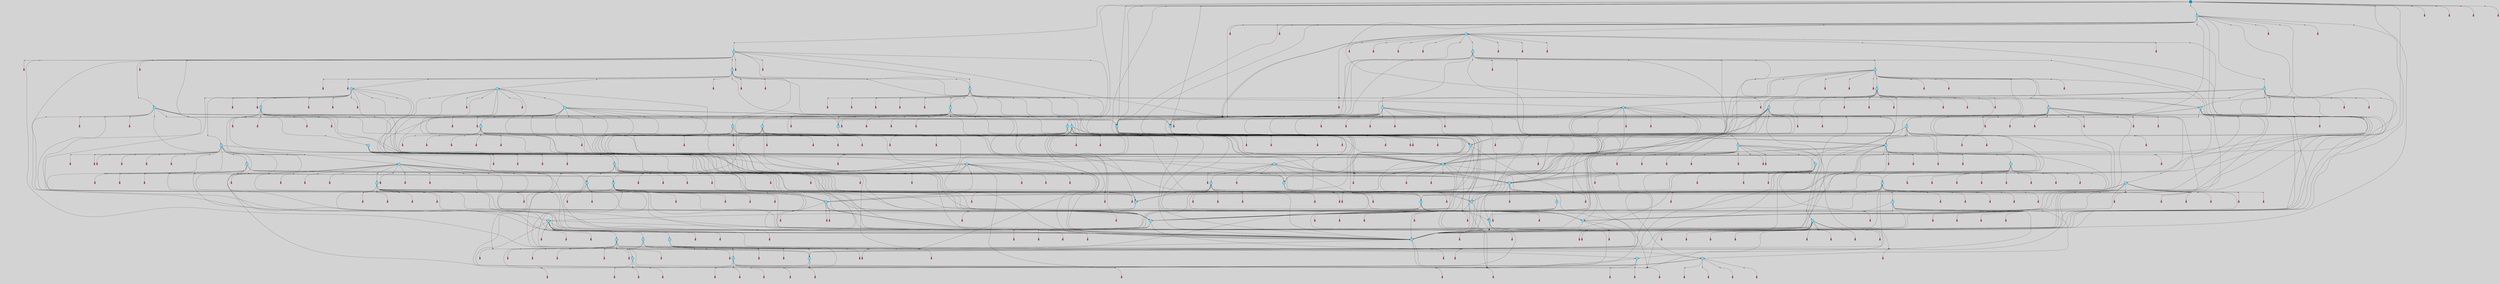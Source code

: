 // File exported with GEGELATI v1.3.1
// On the 2024-04-10 20:26:12
// With the File::TPGGraphDotExporter
digraph{
	graph[pad = "0.212, 0.055" bgcolor = lightgray]
	node[shape=circle style = filled label = ""]
		T0 [fillcolor="#66ddff"]
		T1 [fillcolor="#66ddff"]
		T2 [fillcolor="#66ddff"]
		T4 [fillcolor="#66ddff"]
		T5 [fillcolor="#66ddff"]
		T6 [fillcolor="#66ddff"]
		T8 [fillcolor="#66ddff"]
		T21 [fillcolor="#66ddff"]
		T79 [fillcolor="#66ddff"]
		T174 [fillcolor="#66ddff"]
		T252 [fillcolor="#66ddff"]
		T264 [fillcolor="#66ddff"]
		T354 [fillcolor="#66ddff"]
		T391 [fillcolor="#66ddff"]
		T402 [fillcolor="#66ddff"]
		T445 [fillcolor="#66ddff"]
		T483 [fillcolor="#66ddff"]
		T522 [fillcolor="#66ddff"]
		T646 [fillcolor="#66ddff"]
		T660 [fillcolor="#66ddff"]
		T712 [fillcolor="#66ddff"]
		T794 [fillcolor="#66ddff"]
		T900 [fillcolor="#66ddff"]
		T981 [fillcolor="#66ddff"]
		T1067 [fillcolor="#66ddff"]
		T1157 [fillcolor="#66ddff"]
		T1341 [fillcolor="#66ddff"]
		T1467 [fillcolor="#66ddff"]
		T1526 [fillcolor="#66ddff"]
		T1657 [fillcolor="#66ddff"]
		T1658 [fillcolor="#66ddff"]
		T1764 [fillcolor="#66ddff"]
		T1796 [fillcolor="#66ddff"]
		T1857 [fillcolor="#66ddff"]
		T1901 [fillcolor="#66ddff"]
		T1921 [fillcolor="#66ddff"]
		T1933 [fillcolor="#66ddff"]
		T2002 [fillcolor="#66ddff"]
		T2103 [fillcolor="#66ddff"]
		T2475 [fillcolor="#66ddff"]
		T2891 [fillcolor="#66ddff"]
		T2946 [fillcolor="#66ddff"]
		T3063 [fillcolor="#66ddff"]
		T3122 [fillcolor="#66ddff"]
		T3193 [fillcolor="#66ddff"]
		T3347 [fillcolor="#66ddff"]
		T3352 [fillcolor="#66ddff"]
		T3360 [fillcolor="#66ddff"]
		T3556 [fillcolor="#66ddff"]
		T3562 [fillcolor="#66ddff"]
		T3622 [fillcolor="#66ddff"]
		T3646 [fillcolor="#66ddff"]
		T3714 [fillcolor="#66ddff"]
		T3761 [fillcolor="#66ddff"]
		T3985 [fillcolor="#66ddff"]
		T4046 [fillcolor="#66ddff"]
		T4102 [fillcolor="#66ddff"]
		T4126 [fillcolor="#66ddff"]
		T4578 [fillcolor="#66ddff"]
		T5035 [fillcolor="#66ddff"]
		T5244 [fillcolor="#66ddff"]
		T5533 [fillcolor="#66ddff"]
		T5610 [fillcolor="#66ddff"]
		T5879 [fillcolor="#66ddff"]
		T5918 [fillcolor="#66ddff"]
		T6026 [fillcolor="#66ddff"]
		T6827 [fillcolor="#66ddff"]
		T6877 [fillcolor="#66ddff"]
		T7064 [fillcolor="#66ddff"]
		T7355 [fillcolor="#66ddff"]
		T9487 [fillcolor="#1199bb"]
		P294258 [fillcolor="#cccccc" shape=point] //
		I294258 [shape=box style=invis label="7|7&4|5#3|7#3|2#2|6#0|0#0|0&#92;n11|3&0|4#4|6#2|0#0|6#4|6#3|1&#92;n1|1&1|1#2|4#2|0#1|2#4|5#4|3&#92;n3|5&0|1#0|4#0|6#0|3#4|6#3|7&#92;n8|1&4|2#4|3#3|2#4|1#1|0#4|6&#92;n6|0&3|1#1|7#3|5#4|2#1|0#3|7&#92;n6|4&3|6#0|2#1|7#0|7#2|3#3|5&#92;n8|5&4|7#2|4#1|2#4|0#4|6#4|4&#92;n"]
		P294258 -> I294258[style=invis]
		A137540 [fillcolor="#ff3366" shape=box margin=0.03 width=0 height=0 label="0"]
		T0 -> P294258 -> A137540
		P294259 [fillcolor="#cccccc" shape=point] //
		I294259 [shape=box style=invis label="4|3&2|5#1|3#4|7#3|4#0|0#1|3&#92;n7|2&1|2#2|6#1|4#0|4#0|5#4|6&#92;n0|1&3|7#4|6#4|6#1|5#0|6#3|0&#92;n9|1&1|3#2|1#1|1#3|0#2|2#4|1&#92;n11|1&4|0#4|3#3|5#1|6#2|2#0|0&#92;n9|7&3|3#3|7#4|1#2|5#1|3#2|2&#92;n10|2&3|6#4|6#2|5#3|5#0|3#3|3&#92;n6|5&2|3#1|4#3|4#0|4#3|2#0|4&#92;n2|7&1|3#2|7#1|4#4|1#1|5#3|1&#92;n6|7&0|2#2|4#1|1#0|4#0|4#2|3&#92;n"]
		P294259 -> I294259[style=invis]
		A137541 [fillcolor="#ff3366" shape=box margin=0.03 width=0 height=0 label="1"]
		T0 -> P294259 -> A137541
		P294260 [fillcolor="#cccccc" shape=point] //
		I294260 [shape=box style=invis label="8|3&1|6#1|6#3|0#2|5#3|7#0|5&#92;n1|4&3|0#3|0#2|2#4|7#2|0#4|2&#92;n10|4&3|4#2|3#3|5#1|0#3|1#1|1&#92;n7|0&0|2#3|1#3|4#4|0#3|7#3|0&#92;n1|0&3|2#0|2#3|0#0|2#2|2#1|3&#92;n10|1&0|4#2|1#3|5#2|1#2|3#3|3&#92;n0|6&1|0#4|5#4|1#1|1#0|3#4|3&#92;n1|3&2|7#1|5#1|3#1|3#2|5#4|7&#92;n7|3&3|7#3|1#0|1#0|0#0|4#3|4&#92;n7|7&4|3#2|1#4|3#0|0#0|0#1|6&#92;n"]
		P294260 -> I294260[style=invis]
		A137542 [fillcolor="#ff3366" shape=box margin=0.03 width=0 height=0 label="1"]
		T1 -> P294260 -> A137542
		P294261 [fillcolor="#cccccc" shape=point] //
		I294261 [shape=box style=invis label="10|0&0|5#2|2#2|2#2|5#0|4#3|1&#92;n4|6&2|6#1|3#3|0#0|7#4|5#1|2&#92;n6|3&0|4#4|3#4|1#1|0#4|6#2|4&#92;n0|3&2|0#4|4#2|5#3|1#0|2#3|3&#92;n"]
		P294261 -> I294261[style=invis]
		A137543 [fillcolor="#ff3366" shape=box margin=0.03 width=0 height=0 label="2"]
		T1 -> P294261 -> A137543
		P294262 [fillcolor="#cccccc" shape=point] //
		I294262 [shape=box style=invis label="6|1&4|1#2|2#0|7#2|7#2|5#2|4&#92;n11|5&4|2#2|6#4|6#2|6#2|7#1|6&#92;n3|6&0|3#1|6#4|2#4|4#2|1#2|1&#92;n1|3&2|0#4|3#2|4#3|2#2|6#4|1&#92;n0|6&1|2#3|5#1|1#0|2#0|4#1|3&#92;n5|6&3|4#3|7#1|4#3|6#0|2#1|5&#92;n8|4&4|2#0|1#2|6#1|7#1|6#0|5&#92;n4|1&0|5#3|6#4|2#0|5#3|7#1|2&#92;n9|4&2|1#0|0#0|1#1|3#0|6#2|3&#92;n"]
		P294262 -> I294262[style=invis]
		A137544 [fillcolor="#ff3366" shape=box margin=0.03 width=0 height=0 label="2"]
		T2 -> P294262 -> A137544
		P294263 [fillcolor="#cccccc" shape=point] //
		I294263 [shape=box style=invis label="8|7&2|3#2|3#3|0#0|7#0|0#0|1&#92;n7|3&0|3#4|1#4|2#0|5#3|3#2|5&#92;n9|3&0|7#0|6#4|6#3|7#4|4#3|7&#92;n5|4&4|0#2|6#3|1#1|5#3|1#3|2&#92;n2|3&0|7#4|3#4|7#1|7#2|5#0|6&#92;n11|2&4|2#2|5#4|7#4|6#0|4#2|2&#92;n3|4&2|4#0|5#2|4#1|0#0|2#3|2&#92;n9|3&1|2#1|1#2|5#4|5#3|1#3|7&#92;n6|1&2|3#2|3#0|6#1|5#4|3#0|7&#92;n5|2&4|5#3|5#4|6#4|7#3|4#0|2&#92;n"]
		P294263 -> I294263[style=invis]
		A137545 [fillcolor="#ff3366" shape=box margin=0.03 width=0 height=0 label="3"]
		T2 -> P294263 -> A137545
		P294264 [fillcolor="#cccccc" shape=point] //
		I294264 [shape=box style=invis label="7|5&0|3#1|0#2|6#1|7#3|5#0|0&#92;n7|2&2|4#2|4#4|4#1|6#1|6#2|6&#92;n8|2&1|0#4|3#0|6#3|0#4|3#1|4&#92;n"]
		P294264 -> I294264[style=invis]
		A137546 [fillcolor="#ff3366" shape=box margin=0.03 width=0 height=0 label="4"]
		T4 -> P294264 -> A137546
		P294265 [fillcolor="#cccccc" shape=point] //
		I294265 [shape=box style=invis label="11|0&4|6#2|5#0|1#1|1#4|7#4|3&#92;n2|1&0|2#4|0#1|4#4|4#2|6#0|7&#92;n10|4&3|5#1|5#0|4#0|4#2|1#0|7&#92;n0|2&2|3#3|1#2|3#4|6#2|2#2|0&#92;n6|2&1|6#1|6#2|0#1|1#0|1#1|1&#92;n10|0&3|6#2|0#3|4#1|6#0|2#0|4&#92;n11|7&3|6#2|1#3|0#2|2#3|3#3|6&#92;n11|5&1|5#1|7#2|5#2|6#0|1#1|7&#92;n1|7&1|5#0|3#2|0#3|5#1|6#0|4&#92;n10|3&1|0#1|6#4|1#4|6#3|7#1|2&#92;n"]
		P294265 -> I294265[style=invis]
		A137547 [fillcolor="#ff3366" shape=box margin=0.03 width=0 height=0 label="5"]
		T4 -> P294265 -> A137547
		P294266 [fillcolor="#cccccc" shape=point] //
		I294266 [shape=box style=invis label="11|4&2|1#4|4#1|0#4|6#4|3#4|4&#92;n"]
		P294266 -> I294266[style=invis]
		A137548 [fillcolor="#ff3366" shape=box margin=0.03 width=0 height=0 label="5"]
		T5 -> P294266 -> A137548
		P294267 [fillcolor="#cccccc" shape=point] //
		I294267 [shape=box style=invis label="8|5&4|2#0|2#1|2#3|4#0|1#4|4&#92;n2|1&4|4#3|6#2|0#1|7#3|5#4|6&#92;n"]
		P294267 -> I294267[style=invis]
		A137549 [fillcolor="#ff3366" shape=box margin=0.03 width=0 height=0 label="6"]
		T5 -> P294267 -> A137549
		P294268 [fillcolor="#cccccc" shape=point] //
		I294268 [shape=box style=invis label="11|1&1|6#4|7#3|3#4|1#4|4#2|5&#92;n6|7&2|7#0|6#4|6#2|3#1|7#2|3&#92;n10|4&0|2#4|3#0|5#2|4#2|4#3|6&#92;n10|5&0|7#3|0#4|0#3|3#0|6#1|4&#92;n8|5&0|1#3|6#4|7#1|5#3|6#3|1&#92;n9|0&2|1#3|4#0|1#3|5#3|4#1|5&#92;n7|5&3|3#2|6#4|6#0|2#4|5#1|1&#92;n"]
		P294268 -> I294268[style=invis]
		A137550 [fillcolor="#ff3366" shape=box margin=0.03 width=0 height=0 label="6"]
		T6 -> P294268 -> A137550
		P294269 [fillcolor="#cccccc" shape=point] //
		I294269 [shape=box style=invis label="5|1&3|2#3|6#3|5#0|0#2|5#2|0&#92;n10|2&3|7#0|7#4|2#1|3#2|4#2|6&#92;n4|5&4|4#2|0#3|0#4|2#3|7#0|0&#92;n7|1&1|6#2|0#0|3#0|5#4|0#1|4&#92;n"]
		P294269 -> I294269[style=invis]
		A137551 [fillcolor="#ff3366" shape=box margin=0.03 width=0 height=0 label="7"]
		T6 -> P294269 -> A137551
		P294270 [fillcolor="#cccccc" shape=point] //
		I294270 [shape=box style=invis label="11|4&2|6#2|2#0|1#4|0#1|2#1|7&#92;n1|0&3|3#3|3#0|1#3|3#2|6#3|4&#92;n4|2&2|7#3|3#2|1#2|2#0|7#2|1&#92;n0|1&0|2#4|6#2|2#0|7#2|6#0|1&#92;n6|0&0|2#3|3#1|5#4|7#3|7#0|3&#92;n6|2&4|3#3|0#4|7#1|3#0|6#3|0&#92;n2|0&0|5#1|5#4|7#2|5#4|1#1|6&#92;n5|6&1|3#2|2#4|7#3|5#1|1#0|7&#92;n3|6&1|7#4|4#4|0#1|0#0|7#1|6&#92;n"]
		P294270 -> I294270[style=invis]
		A137552 [fillcolor="#ff3366" shape=box margin=0.03 width=0 height=0 label="8"]
		T8 -> P294270 -> A137552
		P294271 [fillcolor="#cccccc" shape=point] //
		I294271 [shape=box style=invis label="11|7&0|1#0|5#3|3#0|5#0|5#1|7&#92;n9|0&3|0#0|7#0|1#1|6#1|6#0|6&#92;n"]
		P294271 -> I294271[style=invis]
		A137553 [fillcolor="#ff3366" shape=box margin=0.03 width=0 height=0 label="0"]
		T8 -> P294271 -> A137553
		T1 -> P294266
		T2 -> P294269
		P294272 [fillcolor="#cccccc" shape=point] //
		I294272 [shape=box style=invis label="6|7&1|4#2|2#2|0#4|2#2|7#0|5&#92;n3|3&0|3#0|3#4|2#2|1#0|3#1|2&#92;n2|2&0|6#0|0#4|2#1|3#1|3#2|0&#92;n8|1&3|6#1|7#2|1#4|4#1|7#0|5&#92;n4|4&0|6#0|2#2|5#4|1#4|7#3|0&#92;n"]
		P294272 -> I294272[style=invis]
		A137554 [fillcolor="#ff3366" shape=box margin=0.03 width=0 height=0 label="3"]
		T5 -> P294272 -> A137554
		T6 -> P294271
		T8 -> P294268
		T21 -> P294270
		T21 -> P294271
		P294273 [fillcolor="#cccccc" shape=point] //
		I294273 [shape=box style=invis label="7|7&4|5#3|7#3|2#2|6#0|0#0|0&#92;n11|3&0|4#4|6#2|0#0|6#4|6#3|1&#92;n6|0&3|1#1|7#3|5#4|2#1|0#3|7&#92;n3|5&0|1#0|4#0|6#0|3#4|6#3|7&#92;n8|1&4|2#4|3#3|2#4|1#1|0#4|6&#92;n11|1&1|1#2|4#2|0#1|2#4|5#4|3&#92;n6|4&3|6#0|2#1|7#0|7#2|3#3|5&#92;n8|5&4|7#2|4#1|2#4|0#4|6#4|4&#92;n"]
		P294273 -> I294273[style=invis]
		T21 -> P294273 -> T8
		T21 -> P294261
		P294274 [fillcolor="#cccccc" shape=point] //
		I294274 [shape=box style=invis label="1|1&1|1#2|4#2|0#1|2#4|5#4|3&#92;n11|3&0|4#4|6#2|0#0|6#4|6#3|1&#92;n7|7&4|5#3|7#3|2#2|6#0|0#0|0&#92;n3|5&0|1#0|4#0|6#0|3#4|6#3|7&#92;n6|0&3|1#1|7#3|5#4|2#1|0#3|7&#92;n6|4&3|6#0|2#1|7#0|7#2|3#3|5&#92;n8|5&3|7#2|4#1|2#4|0#4|6#4|4&#92;n"]
		P294274 -> I294274[style=invis]
		A137555 [fillcolor="#ff3366" shape=box margin=0.03 width=0 height=0 label="0"]
		T79 -> P294274 -> A137555
		T79 -> P294259
		P294275 [fillcolor="#cccccc" shape=point] //
		I294275 [shape=box style=invis label="4|4&3|5#3|6#2|4#1|0#2|5#3|0&#92;n8|7&4|6#4|1#3|7#2|2#3|5#2|3&#92;n8|3&2|3#2|3#4|6#2|2#2|3#4|3&#92;n7|1&0|7#2|6#0|5#4|1#0|4#2|6&#92;n1|3&0|6#1|0#3|1#4|2#2|1#0|6&#92;n3|1&3|4#4|3#2|0#4|1#1|7#0|3&#92;n2|6&4|2#3|4#3|2#3|5#0|4#1|2&#92;n"]
		P294275 -> I294275[style=invis]
		A137556 [fillcolor="#ff3366" shape=box margin=0.03 width=0 height=0 label="7"]
		T79 -> P294275 -> A137556
		P294276 [fillcolor="#cccccc" shape=point] //
		I294276 [shape=box style=invis label="11|0&4|6#2|5#0|1#1|1#4|7#4|3&#92;n2|1&4|2#4|0#1|4#4|4#2|6#0|7&#92;n10|4&3|5#1|5#0|4#0|4#2|1#0|7&#92;n11|7&3|6#2|1#3|0#2|2#3|3#3|6&#92;n6|2&1|6#1|6#2|0#1|1#0|1#1|1&#92;n10|0&3|6#2|0#3|4#1|6#0|2#0|4&#92;n0|2&2|3#3|1#2|3#4|6#2|2#2|0&#92;n1|7&1|5#0|3#2|0#3|5#1|6#0|4&#92;n10|3&1|0#1|6#4|1#4|6#3|7#1|2&#92;n"]
		P294276 -> I294276[style=invis]
		A137557 [fillcolor="#ff3366" shape=box margin=0.03 width=0 height=0 label="5"]
		T79 -> P294276 -> A137557
		T79 -> P294259
		T174 -> P294262
		P294277 [fillcolor="#cccccc" shape=point] //
		I294277 [shape=box style=invis label="8|7&2|3#2|3#3|0#0|7#0|0#0|1&#92;n7|3&0|3#4|1#4|2#0|5#3|3#2|5&#92;n9|3&0|7#0|6#4|6#3|7#4|4#3|7&#92;n5|4&4|0#2|6#3|1#1|5#3|1#3|2&#92;n2|3&0|7#4|3#4|7#1|7#2|5#0|6&#92;n11|2&4|2#2|5#4|7#4|0#0|4#2|2&#92;n3|4&2|4#0|5#2|4#1|0#0|2#3|2&#92;n5|2&4|5#3|5#4|6#4|7#3|4#0|2&#92;n6|1&2|3#2|3#0|6#1|5#4|3#0|7&#92;n9|3&1|2#1|1#2|5#4|5#3|1#3|7&#92;n"]
		P294277 -> I294277[style=invis]
		A137558 [fillcolor="#ff3366" shape=box margin=0.03 width=0 height=0 label="3"]
		T174 -> P294277 -> A137558
		P294278 [fillcolor="#cccccc" shape=point] //
		I294278 [shape=box style=invis label="11|4&2|1#4|4#1|0#4|6#4|3#4|6&#92;n"]
		P294278 -> I294278[style=invis]
		A137559 [fillcolor="#ff3366" shape=box margin=0.03 width=0 height=0 label="5"]
		T174 -> P294278 -> A137559
		P294279 [fillcolor="#cccccc" shape=point] //
		I294279 [shape=box style=invis label="11|0&4|6#2|5#0|1#1|1#4|7#4|3&#92;n0|2&2|3#3|1#2|3#4|6#2|2#2|0&#92;n10|4&3|5#1|5#0|4#0|4#2|1#0|7&#92;n6|4&1|6#1|6#2|0#1|1#0|1#1|1&#92;n10|0&3|6#2|0#3|4#1|6#0|2#0|4&#92;n11|7&3|6#2|1#3|0#2|2#3|3#3|6&#92;n11|5&1|5#1|7#2|5#2|6#0|1#1|7&#92;n1|7&1|5#0|3#2|0#3|5#1|6#0|4&#92;n10|3&1|0#1|6#4|1#4|6#3|7#1|2&#92;n"]
		P294279 -> I294279[style=invis]
		A137560 [fillcolor="#ff3366" shape=box margin=0.03 width=0 height=0 label="5"]
		T252 -> P294279 -> A137560
		T252 -> P294259
		P294280 [fillcolor="#cccccc" shape=point] //
		I294280 [shape=box style=invis label="1|4&4|1#2|0#2|6#1|6#4|1#4|6&#92;n8|7&0|3#3|5#1|1#0|5#3|4#4|2&#92;n6|4&4|5#2|3#4|0#0|3#2|1#0|7&#92;n5|0&1|3#4|4#1|0#1|2#3|5#0|5&#92;n"]
		P294280 -> I294280[style=invis]
		A137561 [fillcolor="#ff3366" shape=box margin=0.03 width=0 height=0 label="6"]
		T252 -> P294280 -> A137561
		T252 -> P294267
		T252 -> P294269
		T264 -> P294272
		P294281 [fillcolor="#cccccc" shape=point] //
		I294281 [shape=box style=invis label="1|6&1|6#1|5#3|1#0|7#3|7#1|5&#92;n9|1&2|2#2|5#3|6#4|6#1|1#0|0&#92;n4|7&3|5#1|3#4|5#0|1#1|4#0|1&#92;n11|4&4|1#1|0#3|3#3|5#2|1#3|0&#92;n4|7&0|0#4|5#2|6#2|3#3|2#2|4&#92;n1|4&1|1#0|3#4|0#0|5#3|0#2|7&#92;n7|0&1|3#4|7#4|6#3|3#1|4#4|7&#92;n6|7&0|1#1|7#3|7#4|0#1|6#0|4&#92;n"]
		P294281 -> I294281[style=invis]
		A137562 [fillcolor="#ff3366" shape=box margin=0.03 width=0 height=0 label="4"]
		T264 -> P294281 -> A137562
		P294282 [fillcolor="#cccccc" shape=point] //
		I294282 [shape=box style=invis label="9|0&4|1#3|7#2|6#4|2#3|4#4|0&#92;n7|3&3|6#0|3#3|7#3|2#0|7#2|1&#92;n10|3&2|2#4|5#2|1#1|6#1|0#0|1&#92;n3|3&0|3#3|3#4|2#1|1#0|3#1|2&#92;n4|4&0|7#0|7#2|5#4|1#4|4#0|0&#92;n"]
		P294282 -> I294282[style=invis]
		A137563 [fillcolor="#ff3366" shape=box margin=0.03 width=0 height=0 label="3"]
		T264 -> P294282 -> A137563
		T264 -> P294268
		P294283 [fillcolor="#cccccc" shape=point] //
		I294283 [shape=box style=invis label="1|6&1|6#1|5#3|1#0|7#3|7#1|5&#92;n1|4&1|1#0|3#4|0#0|5#3|0#2|7&#92;n4|7&3|5#1|3#4|5#0|1#1|4#0|6&#92;n11|4&4|1#1|0#3|3#3|5#2|1#3|0&#92;n4|7&0|0#4|5#2|6#2|3#3|2#2|4&#92;n9|1&2|2#2|5#3|6#4|6#1|1#0|0&#92;n7|0&1|3#4|7#4|6#3|3#1|4#4|7&#92;n6|7&0|1#1|7#3|7#4|0#1|6#0|4&#92;n"]
		P294283 -> I294283[style=invis]
		A137564 [fillcolor="#ff3366" shape=box margin=0.03 width=0 height=0 label="4"]
		T264 -> P294283 -> A137564
		P294284 [fillcolor="#cccccc" shape=point] //
		I294284 [shape=box style=invis label="2|6&1|7#1|2#4|2#0|3#3|7#2|2&#92;n4|5&4|4#2|0#3|0#4|2#3|7#0|0&#92;n5|1&3|2#3|6#3|5#0|0#2|5#2|0&#92;n7|1&1|6#2|0#0|3#0|5#4|0#1|4&#92;n"]
		P294284 -> I294284[style=invis]
		A137565 [fillcolor="#ff3366" shape=box margin=0.03 width=0 height=0 label="7"]
		T354 -> P294284 -> A137565
		T354 -> P294269
		T354 -> P294267
		P294285 [fillcolor="#cccccc" shape=point] //
		I294285 [shape=box style=invis label="2|1&1|4#3|6#2|0#1|7#3|5#4|6&#92;n8|5&4|2#0|2#1|2#3|4#0|1#4|4&#92;n"]
		P294285 -> I294285[style=invis]
		A137566 [fillcolor="#ff3366" shape=box margin=0.03 width=0 height=0 label="6"]
		T354 -> P294285 -> A137566
		P294286 [fillcolor="#cccccc" shape=point] //
		I294286 [shape=box style=invis label="2|7&1|0#2|3#3|2#0|2#1|2#0|7&#92;n10|0&4|1#0|7#4|3#3|0#4|0#1|4&#92;n8|2&3|3#4|7#2|6#2|3#4|4#1|0&#92;n"]
		P294286 -> I294286[style=invis]
		A137567 [fillcolor="#ff3366" shape=box margin=0.03 width=0 height=0 label="8"]
		T354 -> P294286 -> A137567
		P294287 [fillcolor="#cccccc" shape=point] //
		I294287 [shape=box style=invis label="11|4&2|1#4|4#2|0#1|6#0|3#4|4&#92;n6|6&2|4#3|2#2|1#2|5#0|0#1|5&#92;n4|0&0|6#1|4#3|4#2|1#1|7#3|2&#92;n"]
		P294287 -> I294287[style=invis]
		A137568 [fillcolor="#ff3366" shape=box margin=0.03 width=0 height=0 label="5"]
		T354 -> P294287 -> A137568
		P294288 [fillcolor="#cccccc" shape=point] //
		I294288 [shape=box style=invis label="8|5&0|6#1|1#0|3#4|6#0|0#2|1&#92;n11|0&1|3#1|1#1|0#0|1#4|6#4|2&#92;n4|4&4|2#3|6#4|5#3|2#0|3#4|4&#92;n9|4&4|7#1|4#2|5#1|5#3|5#2|1&#92;n5|1&0|4#1|0#1|1#2|6#1|0#2|0&#92;n"]
		P294288 -> I294288[style=invis]
		A137569 [fillcolor="#ff3366" shape=box margin=0.03 width=0 height=0 label="3"]
		T391 -> P294288 -> A137569
		P294289 [fillcolor="#cccccc" shape=point] //
		I294289 [shape=box style=invis label="1|6&1|6#1|5#3|1#0|7#3|7#1|5&#92;n11|1&2|2#2|5#3|6#4|6#1|1#0|0&#92;n4|7&3|5#1|3#4|5#0|1#1|4#0|1&#92;n11|4&4|1#1|0#3|3#3|5#2|1#3|0&#92;n7|0&1|3#4|7#4|6#3|3#1|4#4|7&#92;n8|1&2|0#2|5#4|6#0|5#1|7#3|6&#92;n1|4&1|1#0|3#4|0#0|5#3|0#2|7&#92;n6|7&0|1#1|7#3|7#4|0#1|6#0|4&#92;n"]
		P294289 -> I294289[style=invis]
		A137570 [fillcolor="#ff3366" shape=box margin=0.03 width=0 height=0 label="4"]
		T391 -> P294289 -> A137570
		T391 -> P294258
		T391 -> P294270
		P294290 [fillcolor="#cccccc" shape=point] //
		I294290 [shape=box style=invis label="2|2&0|6#0|0#4|2#1|3#1|3#2|2&#92;n8|1&3|6#1|6#2|1#4|4#1|7#0|5&#92;n9|7&1|3#0|3#4|0#4|5#3|6#3|2&#92;n6|0&1|4#2|2#2|0#4|2#4|7#0|5&#92;n3|3&0|3#0|3#4|2#2|1#0|3#3|2&#92;n4|7&0|6#0|2#2|5#4|1#4|7#3|0&#92;n5|2&2|7#2|0#1|2#4|7#0|4#1|6&#92;n2|0&3|4#0|3#3|2#4|6#2|4#1|2&#92;n1|6&0|6#2|0#2|6#4|2#4|0#2|6&#92;n"]
		P294290 -> I294290[style=invis]
		A137571 [fillcolor="#ff3366" shape=box margin=0.03 width=0 height=0 label="3"]
		T391 -> P294290 -> A137571
		P294291 [fillcolor="#cccccc" shape=point] //
		I294291 [shape=box style=invis label="11|4&2|1#4|4#1|0#4|6#2|3#4|4&#92;n"]
		P294291 -> I294291[style=invis]
		T391 -> P294291 -> T0
		T391 -> P294269
		P294292 [fillcolor="#cccccc" shape=point] //
		I294292 [shape=box style=invis label="8|5&1|4#0|1#4|6#0|7#2|5#4|7&#92;n1|3&0|6#1|0#3|1#4|2#2|1#0|6&#92;n2|6&4|2#4|4#3|2#3|5#0|4#3|2&#92;n8|3&2|3#2|3#4|6#2|2#2|3#4|3&#92;n3|1&3|4#4|3#2|0#4|1#1|7#0|3&#92;n2|0&1|2#3|4#3|2#1|7#4|0#4|7&#92;n"]
		P294292 -> I294292[style=invis]
		A137572 [fillcolor="#ff3366" shape=box margin=0.03 width=0 height=0 label="7"]
		T402 -> P294292 -> A137572
		T402 -> P294272
		P294293 [fillcolor="#cccccc" shape=point] //
		I294293 [shape=box style=invis label="0|0&0|7#4|0#1|4#4|5#2|4#3|5&#92;n0|1&1|7#2|0#4|0#3|0#2|3#1|6&#92;n"]
		P294293 -> I294293[style=invis]
		A137573 [fillcolor="#ff3366" shape=box margin=0.03 width=0 height=0 label="5"]
		T402 -> P294293 -> A137573
		P294294 [fillcolor="#cccccc" shape=point] //
		I294294 [shape=box style=invis label="11|5&2|7#0|0#4|7#2|5#3|1#3|5&#92;n6|4&0|1#2|1#0|5#4|0#4|1#0|0&#92;n2|1&4|0#1|6#3|5#0|6#0|4#1|1&#92;n8|2&3|3#0|7#3|6#2|3#0|4#0|6&#92;n6|0&1|7#2|3#1|5#3|6#3|6#4|2&#92;n1|3&4|1#0|3#2|4#1|4#1|2#2|6&#92;n6|6&2|2#1|7#4|3#3|7#1|4#4|0&#92;n2|5&2|4#1|5#3|5#0|3#4|5#3|0&#92;n"]
		P294294 -> I294294[style=invis]
		A137574 [fillcolor="#ff3366" shape=box margin=0.03 width=0 height=0 label="8"]
		T402 -> P294294 -> A137574
		P294295 [fillcolor="#cccccc" shape=point] //
		I294295 [shape=box style=invis label="9|1&2|2#2|5#3|6#4|6#1|1#0|0&#92;n4|7&0|0#4|5#2|6#2|5#3|2#2|4&#92;n11|4&4|1#1|0#3|3#3|5#2|1#3|0&#92;n3|1&0|1#3|2#2|7#0|0#4|7#2|5&#92;n1|4&1|1#0|3#4|0#0|5#3|0#2|7&#92;n4|7&3|5#1|3#4|5#0|1#1|4#0|1&#92;n7|0&1|3#4|7#4|6#3|3#1|4#4|7&#92;n6|7&0|1#1|7#3|7#4|0#1|6#0|4&#92;n"]
		P294295 -> I294295[style=invis]
		A137575 [fillcolor="#ff3366" shape=box margin=0.03 width=0 height=0 label="4"]
		T402 -> P294295 -> A137575
		T402 -> P294269
		P294296 [fillcolor="#cccccc" shape=point] //
		I294296 [shape=box style=invis label="7|1&4|4#3|6#2|0#1|7#3|5#4|6&#92;n"]
		P294296 -> I294296[style=invis]
		A137576 [fillcolor="#ff3366" shape=box margin=0.03 width=0 height=0 label="6"]
		T402 -> P294296 -> A137576
		P294297 [fillcolor="#cccccc" shape=point] //
		I294297 [shape=box style=invis label="5|4&0|4#2|5#2|1#1|3#0|6#3|5&#92;n6|2&2|6#0|7#2|7#3|5#2|3#3|2&#92;n11|0&2|0#2|5#1|3#2|0#2|1#3|1&#92;n1|5&3|7#3|4#4|4#3|3#3|6#1|5&#92;n"]
		P294297 -> I294297[style=invis]
		A137577 [fillcolor="#ff3366" shape=box margin=0.03 width=0 height=0 label="7"]
		T445 -> P294297 -> A137577
		T445 -> P294272
		P294298 [fillcolor="#cccccc" shape=point] //
		I294298 [shape=box style=invis label="8|5&4|7#2|4#3|2#4|0#4|6#4|4&#92;n11|3&0|4#4|6#2|0#0|6#4|6#3|1&#92;n1|1&1|1#2|4#2|0#1|2#4|5#4|3&#92;n3|5&0|1#0|4#0|6#0|3#4|6#3|7&#92;n8|1&4|2#4|3#3|2#4|1#1|0#4|6&#92;n6|0&3|1#1|7#3|5#4|2#1|0#3|7&#92;n6|4&3|6#0|2#1|7#0|7#2|3#3|5&#92;n7|7&4|5#3|7#3|2#2|6#0|0#0|0&#92;n"]
		P294298 -> I294298[style=invis]
		A137578 [fillcolor="#ff3366" shape=box margin=0.03 width=0 height=0 label="0"]
		T445 -> P294298 -> A137578
		P294299 [fillcolor="#cccccc" shape=point] //
		I294299 [shape=box style=invis label="11|1&4|3#3|7#1|0#1|7#2|4#2|4&#92;n3|0&1|3#1|7#2|6#0|6#1|7#3|4&#92;n"]
		P294299 -> I294299[style=invis]
		A137579 [fillcolor="#ff3366" shape=box margin=0.03 width=0 height=0 label="4"]
		T445 -> P294299 -> A137579
		P294300 [fillcolor="#cccccc" shape=point] //
		I294300 [shape=box style=invis label="3|1&0|1#3|2#2|7#0|0#4|7#2|5&#92;n4|7&0|0#4|5#2|6#2|5#3|2#2|4&#92;n9|1&2|2#2|5#3|6#4|6#1|1#0|0&#92;n1|4&1|1#0|3#4|0#0|5#3|0#2|7&#92;n4|7&3|5#1|3#4|5#0|1#1|4#0|1&#92;n7|0&1|3#4|7#4|4#3|3#1|4#4|7&#92;n6|7&0|1#1|7#3|7#4|0#1|6#0|4&#92;n"]
		P294300 -> I294300[style=invis]
		A137580 [fillcolor="#ff3366" shape=box margin=0.03 width=0 height=0 label="4"]
		T445 -> P294300 -> A137580
		T445 -> P294263
		T445 -> P294266
		P294301 [fillcolor="#cccccc" shape=point] //
		I294301 [shape=box style=invis label="10|2&2|7#0|0#2|1#0|3#2|6#3|3&#92;n9|4&0|6#0|2#2|5#4|1#2|2#3|0&#92;n2|4&4|2#4|5#1|5#4|2#2|5#2|6&#92;n9|2&0|1#1|2#4|3#2|7#0|2#2|5&#92;n8|0&1|4#2|3#1|2#2|3#2|7#0|3&#92;n2|5&3|3#4|4#0|6#1|6#2|4#4|6&#92;n"]
		P294301 -> I294301[style=invis]
		A137581 [fillcolor="#ff3366" shape=box margin=0.03 width=0 height=0 label="3"]
		T445 -> P294301 -> A137581
		P294302 [fillcolor="#cccccc" shape=point] //
		I294302 [shape=box style=invis label="5|4&4|0#2|6#3|1#1|5#3|1#3|2&#92;n9|3&0|7#0|6#4|6#3|7#4|4#3|7&#92;n7|3&0|3#4|1#4|2#0|5#3|3#2|5&#92;n10|0&3|0#4|2#2|4#3|7#2|2#1|1&#92;n2|4&0|7#4|3#4|7#1|7#2|5#0|6&#92;n11|2&4|2#2|5#4|7#4|6#0|4#2|2&#92;n3|4&2|4#0|5#2|4#1|0#0|2#3|2&#92;n9|3&1|2#1|1#2|5#4|5#3|1#3|7&#92;n6|1&2|3#2|3#0|6#1|5#4|3#0|7&#92;n5|2&4|5#3|5#4|6#4|7#3|4#0|2&#92;n"]
		P294302 -> I294302[style=invis]
		A137582 [fillcolor="#ff3366" shape=box margin=0.03 width=0 height=0 label="3"]
		T445 -> P294302 -> A137582
		P294303 [fillcolor="#cccccc" shape=point] //
		I294303 [shape=box style=invis label="4|4&0|6#0|2#2|5#4|1#4|7#3|3&#92;n1|0&2|0#1|7#4|5#3|3#2|6#4|5&#92;n0|2&0|6#2|0#4|2#1|3#1|3#2|0&#92;n6|3&1|6#3|1#1|7#3|1#1|1#3|6&#92;n4|2&4|4#2|2#0|6#0|5#1|4#3|6&#92;n9|5&4|5#3|6#1|3#4|3#4|0#4|6&#92;n9|3&3|7#4|6#4|2#0|7#3|6#0|7&#92;n7|5&1|2#4|5#3|4#3|6#0|1#4|3&#92;n"]
		P294303 -> I294303[style=invis]
		A137583 [fillcolor="#ff3366" shape=box margin=0.03 width=0 height=0 label="3"]
		T483 -> P294303 -> A137583
		P294304 [fillcolor="#cccccc" shape=point] //
		I294304 [shape=box style=invis label="2|1&0|2#4|0#1|4#4|4#2|6#0|7&#92;n1|7&1|5#0|3#2|0#3|5#1|6#0|4&#92;n10|4&3|5#1|5#0|4#0|4#2|1#1|7&#92;n0|2&2|3#3|1#2|3#4|6#2|2#2|0&#92;n6|2&1|6#1|6#2|0#1|1#0|1#1|1&#92;n10|0&3|6#2|0#3|4#1|6#0|2#0|4&#92;n11|7&3|6#2|1#3|0#2|2#3|3#3|6&#92;n11|5&1|5#1|7#2|5#2|6#0|1#1|7&#92;n11|0&4|6#2|5#0|1#1|1#4|7#4|3&#92;n10|3&1|0#1|6#4|1#4|6#3|2#1|2&#92;n"]
		P294304 -> I294304[style=invis]
		A137584 [fillcolor="#ff3366" shape=box margin=0.03 width=0 height=0 label="5"]
		T483 -> P294304 -> A137584
		P294305 [fillcolor="#cccccc" shape=point] //
		I294305 [shape=box style=invis label="7|1&1|6#2|0#0|3#0|5#4|0#1|4&#92;n5|1&3|2#3|6#3|5#0|0#2|5#2|0&#92;n10|2&3|7#0|7#4|2#1|3#2|4#2|6&#92;n4|5&4|4#2|0#3|0#4|2#3|7#2|0&#92;n1|1&4|5#3|2#2|7#2|2#4|0#0|4&#92;n"]
		P294305 -> I294305[style=invis]
		T483 -> P294305 -> T1
		P294306 [fillcolor="#cccccc" shape=point] //
		I294306 [shape=box style=invis label="9|7&3|3#3|7#4|1#2|5#0|3#2|3&#92;n6|7&0|2#2|4#1|1#0|4#0|4#1|3&#92;n6|6&4|3#0|5#0|2#2|7#2|1#1|5&#92;n0|1&3|7#4|6#4|6#1|5#0|6#3|0&#92;n2|7&1|3#2|7#1|4#4|1#1|5#3|1&#92;n10|2&3|6#4|6#2|5#3|5#0|3#3|3&#92;n4|7&0|7#1|6#2|3#2|1#1|6#1|1&#92;n11|1&4|3#4|3#3|5#1|6#2|2#0|0&#92;n"]
		P294306 -> I294306[style=invis]
		A137585 [fillcolor="#ff3366" shape=box margin=0.03 width=0 height=0 label="1"]
		T483 -> P294306 -> A137585
		P294307 [fillcolor="#cccccc" shape=point] //
		I294307 [shape=box style=invis label="4|5&1|7#4|5#0|6#2|3#2|6#2|7&#92;n6|0&2|4#4|7#4|1#0|5#0|4#1|6&#92;n"]
		P294307 -> I294307[style=invis]
		T522 -> P294307 -> T483
		P294308 [fillcolor="#cccccc" shape=point] //
		I294308 [shape=box style=invis label="4|3&4|4#2|2#3|0#4|2#3|7#0|0&#92;n11|0&2|2#2|4#3|0#2|2#0|1#3|1&#92;n5|7&1|6#0|7#4|5#1|2#0|7#4|7&#92;n6|4&2|4#0|5#4|3#0|5#0|2#2|4&#92;n9|1&0|0#3|5#0|6#2|4#2|0#3|0&#92;n10|2&3|7#0|7#4|2#1|3#2|4#2|6&#92;n"]
		P294308 -> I294308[style=invis]
		A137586 [fillcolor="#ff3366" shape=box margin=0.03 width=0 height=0 label="7"]
		T522 -> P294308 -> A137586
		T522 -> P294265
		P294309 [fillcolor="#cccccc" shape=point] //
		I294309 [shape=box style=invis label="8|0&4|1#4|7#1|6#3|4#0|3#4|7&#92;n11|4&4|1#1|3#4|3#2|7#2|1#4|7&#92;n3|5&1|1#0|4#3|7#1|0#1|5#0|0&#92;n9|3&2|2#0|6#4|4#0|4#1|3#3|3&#92;n2|6&3|3#3|2#1|3#2|6#3|7#2|6&#92;n"]
		P294309 -> I294309[style=invis]
		T522 -> P294309 -> T79
		T522 -> P294269
		T522 -> P294270
		P294310 [fillcolor="#cccccc" shape=point] //
		I294310 [shape=box style=invis label="5|3&1|4#4|1#1|0#4|1#4|4#0|5&#92;n8|1&3|6#1|7#2|1#4|5#1|7#0|5&#92;n2|2&0|6#0|0#4|2#1|3#1|0#2|0&#92;n4|4&0|6#0|2#2|5#4|1#4|7#3|6&#92;n2|0&3|7#4|3#3|3#3|5#1|0#3|4&#92;n4|5&2|4#4|4#2|0#0|7#3|0#3|6&#92;n3|3&0|3#0|1#4|2#2|1#0|3#1|2&#92;n"]
		P294310 -> I294310[style=invis]
		A137587 [fillcolor="#ff3366" shape=box margin=0.03 width=0 height=0 label="3"]
		T646 -> P294310 -> A137587
		P294311 [fillcolor="#cccccc" shape=point] //
		I294311 [shape=box style=invis label="10|2&3|7#0|7#4|2#4|3#2|4#2|6&#92;n5|1&3|2#3|6#3|5#0|0#2|5#2|0&#92;n4|5&4|4#2|0#3|0#4|2#4|7#1|0&#92;n7|3&4|6#1|5#4|1#3|7#1|4#0|5&#92;n10|0&4|7#4|3#2|3#2|5#4|2#0|5&#92;n"]
		P294311 -> I294311[style=invis]
		A137588 [fillcolor="#ff3366" shape=box margin=0.03 width=0 height=0 label="7"]
		T646 -> P294311 -> A137588
		P294312 [fillcolor="#cccccc" shape=point] //
		I294312 [shape=box style=invis label="2|5&4|7#2|4#3|2#4|0#4|6#4|4&#92;n6|0&3|1#1|7#3|5#4|2#1|0#3|7&#92;n7|3&3|7#2|1#0|6#3|0#0|0#2|1&#92;n7|7&1|5#3|7#3|2#2|6#0|0#0|0&#92;n2|0&2|1#0|5#1|3#2|1#1|1#3|1&#92;n4|5&4|1#1|6#4|2#0|6#4|6#2|1&#92;n1|1&1|1#2|4#2|0#1|2#4|5#4|3&#92;n3|5&0|3#0|4#0|6#0|3#4|6#3|7&#92;n6|4&3|6#3|2#1|7#0|7#2|3#3|5&#92;n"]
		P294312 -> I294312[style=invis]
		A137589 [fillcolor="#ff3366" shape=box margin=0.03 width=0 height=0 label="0"]
		T646 -> P294312 -> A137589
		P294313 [fillcolor="#cccccc" shape=point] //
		I294313 [shape=box style=invis label="1|1&3|1#2|0#4|7#0|3#4|4#1|3&#92;n9|5&4|1#4|2#0|7#3|6#4|3#4|5&#92;n6|1&0|2#2|4#2|4#3|1#2|7#1|1&#92;n6|1&2|3#1|3#3|7#2|3#1|3#1|3&#92;n8|4&4|2#0|2#4|3#3|4#4|2#4|6&#92;n6|2&2|6#0|4#2|0#4|2#1|4#3|3&#92;n7|0&0|7#2|4#2|4#2|0#1|4#2|4&#92;n"]
		P294313 -> I294313[style=invis]
		A137590 [fillcolor="#ff3366" shape=box margin=0.03 width=0 height=0 label="5"]
		T660 -> P294313 -> A137590
		P294314 [fillcolor="#cccccc" shape=point] //
		I294314 [shape=box style=invis label="11|3&4|2#4|3#1|3#3|1#3|1#0|1&#92;n7|3&4|7#0|1#3|2#2|2#1|6#4|4&#92;n10|5&0|2#2|0#3|6#3|3#0|2#3|7&#92;n4|7&3|5#0|1#2|5#2|6#0|1#1|0&#92;n1|0&3|6#0|7#2|5#4|3#2|3#0|4&#92;n10|5&1|1#0|3#1|1#0|3#0|4#1|7&#92;n"]
		P294314 -> I294314[style=invis]
		A137591 [fillcolor="#ff3366" shape=box margin=0.03 width=0 height=0 label="7"]
		T660 -> P294314 -> A137591
		P294315 [fillcolor="#cccccc" shape=point] //
		I294315 [shape=box style=invis label="5|1&2|4#2|6#3|5#4|7#1|5#2|6&#92;n1|6&0|6#2|0#2|6#4|2#4|0#2|6&#92;n9|7&1|3#0|3#4|0#4|5#3|6#3|2&#92;n6|0&1|4#2|2#2|0#4|2#4|7#0|5&#92;n3|5&0|3#0|3#4|2#2|1#0|3#3|2&#92;n4|7&0|1#0|2#2|5#4|1#4|7#3|0&#92;n5|2&2|7#2|0#1|2#4|7#0|4#1|6&#92;n2|2&0|6#0|0#4|2#1|3#1|3#2|2&#92;n"]
		P294315 -> I294315[style=invis]
		A137592 [fillcolor="#ff3366" shape=box margin=0.03 width=0 height=0 label="3"]
		T660 -> P294315 -> A137592
		P294316 [fillcolor="#cccccc" shape=point] //
		I294316 [shape=box style=invis label="4|7&3|5#1|3#4|5#0|1#1|4#0|1&#92;n11|1&2|2#2|5#3|6#4|6#1|1#0|0&#92;n1|6&1|6#1|5#3|1#0|7#3|7#1|5&#92;n11|4&4|1#1|0#3|3#3|5#2|1#3|0&#92;n7|0&1|7#4|7#4|6#3|3#1|4#4|7&#92;n9|4&4|3#4|5#4|1#2|4#4|7#3|5&#92;n8|1&2|0#2|5#4|6#0|5#1|7#3|6&#92;n6|7&0|1#1|7#3|7#4|0#1|6#0|4&#92;n"]
		P294316 -> I294316[style=invis]
		A137593 [fillcolor="#ff3366" shape=box margin=0.03 width=0 height=0 label="4"]
		T660 -> P294316 -> A137593
		T660 -> P294260
		P294317 [fillcolor="#cccccc" shape=point] //
		I294317 [shape=box style=invis label="0|2&2|5#1|1#0|2#2|5#0|2#4|4&#92;n9|5&2|2#4|3#3|2#1|7#3|5#1|3&#92;n10|4&0|6#2|5#4|7#1|5#3|1#4|1&#92;n4|3&1|2#1|1#2|5#4|4#3|1#3|7&#92;n0|7&0|7#0|4#3|2#2|7#4|4#1|2&#92;n0|1&4|6#3|7#3|3#1|1#0|2#0|3&#92;n6|0&3|4#3|7#0|7#1|5#1|1#1|5&#92;n8|6&4|2#2|1#1|2#4|5#1|4#1|1&#92;n10|4&2|5#1|1#2|7#2|6#0|2#4|0&#92;n5|7&0|2#0|0#0|5#0|0#4|6#4|3&#92;n"]
		P294317 -> I294317[style=invis]
		A137594 [fillcolor="#ff3366" shape=box margin=0.03 width=0 height=0 label="3"]
		T712 -> P294317 -> A137594
		P294318 [fillcolor="#cccccc" shape=point] //
		I294318 [shape=box style=invis label="2|5&3|1#1|0#0|0#3|3#3|1#1|0&#92;n4|6&2|6#0|3#3|0#0|7#4|5#1|2&#92;n4|0&3|2#1|5#1|4#4|7#4|2#2|5&#92;n6|3&2|7#0|3#4|1#1|0#4|6#2|4&#92;n5|7&4|7#0|6#1|3#3|7#2|7#0|7&#92;n9|2&4|5#3|6#2|6#0|7#1|7#1|7&#92;n10|0&0|5#2|2#2|2#2|5#0|4#3|1&#92;n"]
		P294318 -> I294318[style=invis]
		T712 -> P294318 -> T646
		P294319 [fillcolor="#cccccc" shape=point] //
		I294319 [shape=box style=invis label="4|3&0|0#3|2#2|5#4|1#4|4#3|0&#92;n3|1&3|3#3|7#3|5#2|7#0|0#4|0&#92;n10|5&4|7#2|2#2|5#1|1#2|4#2|1&#92;n6|7&1|4#2|2#3|0#4|2#2|7#0|6&#92;n9|0&2|3#1|7#4|5#1|7#0|7#4|1&#92;n2|6&0|6#0|0#4|2#0|3#1|3#0|0&#92;n"]
		P294319 -> I294319[style=invis]
		T712 -> P294319 -> T402
		P294320 [fillcolor="#cccccc" shape=point] //
		I294320 [shape=box style=invis label="2|1&4|4#3|6#2|0#1|7#4|5#4|6&#92;n8|5&4|2#0|2#1|2#3|4#0|1#4|4&#92;n"]
		P294320 -> I294320[style=invis]
		A137595 [fillcolor="#ff3366" shape=box margin=0.03 width=0 height=0 label="6"]
		T712 -> P294320 -> A137595
		P294321 [fillcolor="#cccccc" shape=point] //
		I294321 [shape=box style=invis label="7|0&1|3#4|7#4|6#3|3#1|4#4|7&#92;n4|7&0|0#4|5#2|6#2|3#3|2#2|4&#92;n9|3&3|0#2|4#2|5#2|4#1|2#3|7&#92;n4|7&3|5#1|3#4|5#0|1#1|4#0|1&#92;n9|0&4|1#0|4#2|1#1|2#4|7#3|2&#92;n4|4&1|4#0|3#2|2#0|1#1|3#2|4&#92;n6|7&0|1#4|7#3|1#4|0#0|6#0|4&#92;n11|4&4|1#1|0#3|3#3|5#2|1#3|0&#92;n"]
		P294321 -> I294321[style=invis]
		A137596 [fillcolor="#ff3366" shape=box margin=0.03 width=0 height=0 label="4"]
		T712 -> P294321 -> A137596
		P294322 [fillcolor="#cccccc" shape=point] //
		I294322 [shape=box style=invis label="7|1&1|6#2|0#0|3#0|5#4|0#1|4&#92;n10|2&3|7#0|7#4|2#1|3#2|4#2|6&#92;n5|1&4|2#3|6#3|5#0|0#2|5#2|0&#92;n"]
		P294322 -> I294322[style=invis]
		A137597 [fillcolor="#ff3366" shape=box margin=0.03 width=0 height=0 label="7"]
		T712 -> P294322 -> A137597
		P294323 [fillcolor="#cccccc" shape=point] //
		I294323 [shape=box style=invis label="4|1&0|5#1|3#0|6#3|4#0|1#3|5&#92;n3|0&1|4#0|7#4|6#2|6#1|4#0|7&#92;n"]
		P294323 -> I294323[style=invis]
		A137598 [fillcolor="#ff3366" shape=box margin=0.03 width=0 height=0 label="7"]
		T712 -> P294323 -> A137598
		P294324 [fillcolor="#cccccc" shape=point] //
		I294324 [shape=box style=invis label="11|1&3|3#1|7#1|4#1|1#2|5#0|7&#92;n7|7&4|5#3|7#3|2#2|6#0|0#0|0&#92;n8|4&3|6#0|2#1|7#0|7#2|3#3|2&#92;n4|0&3|0#2|6#3|1#2|5#0|2#0|1&#92;n8|5&4|7#0|4#1|2#4|6#2|6#4|4&#92;n3|5&0|1#0|4#0|6#0|3#4|6#3|7&#92;n5|1&0|4#3|3#2|5#2|1#2|3#3|6&#92;n5|5&4|0#0|4#0|7#3|6#1|4#1|5&#92;n10|6&1|4#1|6#3|5#3|1#1|1#3|0&#92;n"]
		P294324 -> I294324[style=invis]
		T794 -> P294324 -> T5
		P294325 [fillcolor="#cccccc" shape=point] //
		I294325 [shape=box style=invis label="8|7&0|3#4|7#2|5#3|5#4|2#4|5&#92;n6|2&3|6#1|7#0|2#3|0#0|2#2|4&#92;n4|5&0|4#0|2#1|5#3|1#3|1#2|6&#92;n9|0&3|1#2|5#3|5#2|5#0|6#0|2&#92;n0|6&1|1#0|7#2|4#0|4#2|3#0|6&#92;n"]
		P294325 -> I294325[style=invis]
		A137599 [fillcolor="#ff3366" shape=box margin=0.03 width=0 height=0 label="5"]
		T794 -> P294325 -> A137599
		T794 -> P294322
		P294326 [fillcolor="#cccccc" shape=point] //
		I294326 [shape=box style=invis label="2|4&2|0#3|7#0|1#0|4#0|2#3|1&#92;n5|0&0|4#1|1#1|5#2|5#2|7#1|7&#92;n4|5&2|5#2|4#0|4#0|7#1|0#1|0&#92;n1|2&3|7#2|3#4|5#3|5#3|6#4|2&#92;n11|5&2|4#1|0#4|7#3|5#3|1#3|0&#92;n4|1&0|6#0|6#4|1#0|4#4|6#2|1&#92;n2|4&2|0#4|0#4|6#3|4#0|3#1|7&#92;n4|5&1|6#1|1#3|4#2|5#3|0#1|7&#92;n"]
		P294326 -> I294326[style=invis]
		A137600 [fillcolor="#ff3366" shape=box margin=0.03 width=0 height=0 label="8"]
		T794 -> P294326 -> A137600
		P294327 [fillcolor="#cccccc" shape=point] //
		I294327 [shape=box style=invis label="2|6&4|2#3|4#3|2#3|5#0|4#1|2&#92;n9|0&2|2#0|1#4|3#3|5#2|3#2|5&#92;n1|3&0|6#3|0#3|1#4|2#2|1#0|5&#92;n11|2&0|7#2|0#4|6#3|3#0|6#0|6&#92;n8|7&4|6#0|1#3|2#2|2#3|5#2|3&#92;n8|3&0|3#2|3#4|6#2|2#3|3#4|3&#92;n"]
		P294327 -> I294327[style=invis]
		T794 -> P294327 -> T354
		P294328 [fillcolor="#cccccc" shape=point] //
		I294328 [shape=box style=invis label="8|5&4|7#2|4#3|2#4|0#4|6#4|4&#92;n11|3&0|4#4|6#2|0#0|6#4|6#3|1&#92;n1|1&1|1#2|4#2|0#1|2#4|5#4|3&#92;n4|0&3|1#1|7#3|5#4|2#1|0#3|7&#92;n8|1&4|2#4|3#3|2#4|1#1|0#4|6&#92;n3|5&0|1#0|4#0|6#0|3#4|6#3|7&#92;n3|1&1|0#0|5#2|4#4|2#3|0#4|3&#92;n6|4&3|6#0|2#1|7#0|7#2|3#3|5&#92;n7|7&4|5#3|7#3|2#2|6#0|0#0|0&#92;n"]
		P294328 -> I294328[style=invis]
		A137601 [fillcolor="#ff3366" shape=box margin=0.03 width=0 height=0 label="0"]
		T794 -> P294328 -> A137601
		T794 -> P294267
		T794 -> P294315
		P294329 [fillcolor="#cccccc" shape=point] //
		I294329 [shape=box style=invis label="8|4&3|1#0|1#1|7#2|6#0|3#3|2&#92;n10|4&0|2#4|3#0|5#2|4#2|4#3|6&#92;n7|5&3|6#1|6#4|6#0|2#4|5#1|1&#92;n11|1&1|6#4|7#3|3#4|1#4|4#2|5&#92;n8|5&0|1#3|6#4|7#1|5#3|0#3|1&#92;n9|0&2|1#3|4#0|1#3|5#3|4#1|5&#92;n10|5&0|7#3|0#4|0#3|3#0|6#1|4&#92;n"]
		P294329 -> I294329[style=invis]
		T794 -> P294329 -> T174
		P294330 [fillcolor="#cccccc" shape=point] //
		I294330 [shape=box style=invis label="10|0&0|5#0|1#2|2#2|5#0|4#3|1&#92;n4|6&2|6#1|3#3|0#0|7#4|5#1|2&#92;n6|3&0|4#4|3#4|1#1|0#4|6#2|4&#92;n0|3&2|0#4|4#2|5#3|1#0|2#3|3&#92;n"]
		P294330 -> I294330[style=invis]
		T900 -> P294330 -> T2
		P294331 [fillcolor="#cccccc" shape=point] //
		I294331 [shape=box style=invis label="3|0&1|4#0|7#4|6#2|6#1|4#0|7&#92;n4|1&0|5#1|3#2|6#3|4#0|1#3|5&#92;n"]
		P294331 -> I294331[style=invis]
		A137602 [fillcolor="#ff3366" shape=box margin=0.03 width=0 height=0 label="7"]
		T900 -> P294331 -> A137602
		P294332 [fillcolor="#cccccc" shape=point] //
		I294332 [shape=box style=invis label="9|0&2|1#3|4#0|1#3|5#3|4#1|5&#92;n10|4&0|2#4|3#0|5#2|4#2|4#3|6&#92;n10|5&0|7#3|0#4|0#3|3#0|6#1|4&#92;n8|5&0|1#3|6#4|7#1|5#1|6#3|1&#92;n11|1&1|6#4|7#3|3#4|1#4|4#2|5&#92;n7|5&3|3#2|6#4|6#0|2#4|5#1|1&#92;n"]
		P294332 -> I294332[style=invis]
		A137603 [fillcolor="#ff3366" shape=box margin=0.03 width=0 height=0 label="6"]
		T900 -> P294332 -> A137603
		T900 -> P294321
		P294333 [fillcolor="#cccccc" shape=point] //
		I294333 [shape=box style=invis label="8|2&4|6#1|7#4|1#2|4#1|7#0|5&#92;n1|2&3|2#3|5#1|3#4|6#2|5#3|5&#92;n11|4&0|1#4|4#2|6#3|7#0|5#2|5&#92;n0|0&2|5#3|1#4|1#3|0#1|0#4|5&#92;n"]
		P294333 -> I294333[style=invis]
		T900 -> P294333 -> T2
		P294334 [fillcolor="#cccccc" shape=point] //
		I294334 [shape=box style=invis label="5|4&4|0#2|6#3|1#1|5#3|1#3|2&#92;n9|3&0|7#0|6#4|6#3|7#4|4#3|7&#92;n5|2&4|5#3|5#4|6#4|7#3|4#0|2&#92;n10|0&3|0#4|2#2|4#3|7#2|2#1|1&#92;n2|4&0|7#4|3#4|7#1|7#2|5#0|6&#92;n11|2&4|2#2|5#4|7#4|6#0|4#2|2&#92;n3|5&2|4#0|5#2|4#1|0#0|2#3|2&#92;n9|3&1|2#1|1#2|5#4|5#3|1#3|7&#92;n7|3&0|3#4|1#4|2#0|5#3|3#2|5&#92;n"]
		P294334 -> I294334[style=invis]
		A137604 [fillcolor="#ff3366" shape=box margin=0.03 width=0 height=0 label="3"]
		T900 -> P294334 -> A137604
		P294335 [fillcolor="#cccccc" shape=point] //
		I294335 [shape=box style=invis label="10|0&0|3#0|4#2|6#3|4#0|7#2|3&#92;n10|4&0|2#4|3#0|5#2|4#2|4#3|6&#92;n10|5&0|7#3|0#4|0#3|3#0|6#1|1&#92;n8|5&0|1#3|6#4|7#1|5#3|6#4|1&#92;n7|5&3|3#2|6#4|6#0|2#4|5#1|1&#92;n11|1&1|6#4|7#3|3#4|1#4|4#2|5&#92;n9|0&2|1#3|4#0|1#3|5#3|4#1|5&#92;n"]
		P294335 -> I294335[style=invis]
		A137605 [fillcolor="#ff3366" shape=box margin=0.03 width=0 height=0 label="6"]
		T900 -> P294335 -> A137605
		P294336 [fillcolor="#cccccc" shape=point] //
		I294336 [shape=box style=invis label="10|1&1|0#3|2#4|3#1|1#2|5#3|3&#92;n0|3&0|1#4|2#3|7#3|2#4|2#2|4&#92;n4|4&4|7#3|5#4|7#4|7#4|6#4|6&#92;n0|0&0|7#4|1#3|0#3|2#3|6#0|1&#92;n5|6&4|6#3|4#4|1#3|7#0|4#1|3&#92;n"]
		P294336 -> I294336[style=invis]
		A137606 [fillcolor="#ff3366" shape=box margin=0.03 width=0 height=0 label="6"]
		T900 -> P294336 -> A137606
		T900 -> P294281
		T981 -> P294330
		P294337 [fillcolor="#cccccc" shape=point] //
		I294337 [shape=box style=invis label="10|2&3|6#4|6#3|7#0|5#0|3#3|0&#92;n10|6&1|6#2|0#2|6#2|5#2|6#2|7&#92;n9|1&1|3#3|1#1|1#3|0#2|2#4|1&#92;n8|0&4|0#0|5#3|6#2|6#2|3#4|2&#92;n5|3&2|1#1|4#4|0#4|0#0|5#3|4&#92;n11|1&3|0#4|3#3|5#1|6#2|2#0|0&#92;n4|3&2|5#1|3#4|7#3|4#0|0#1|3&#92;n6|2&3|3#0|1#1|1#2|5#3|1#3|4&#92;n"]
		P294337 -> I294337[style=invis]
		A137607 [fillcolor="#ff3366" shape=box margin=0.03 width=0 height=0 label="1"]
		T981 -> P294337 -> A137607
		P294338 [fillcolor="#cccccc" shape=point] //
		I294338 [shape=box style=invis label="2|4&3|0#1|5#1|5#2|6#4|7#0|5&#92;n3|0&1|4#0|7#4|6#2|7#1|4#0|7&#92;n"]
		P294338 -> I294338[style=invis]
		A137608 [fillcolor="#ff3366" shape=box margin=0.03 width=0 height=0 label="7"]
		T981 -> P294338 -> A137608
		P294339 [fillcolor="#cccccc" shape=point] //
		I294339 [shape=box style=invis label="7|1&1|3#4|7#4|6#3|3#1|4#4|7&#92;n4|7&3|5#1|3#4|5#0|1#1|4#0|1&#92;n6|7&0|2#4|7#3|1#4|0#0|6#0|4&#92;n4|4&1|4#0|3#2|2#0|1#1|3#2|4&#92;n9|3&3|0#2|4#2|5#2|4#1|2#3|7&#92;n11|4&4|1#1|0#3|3#3|5#2|1#3|0&#92;n3|7&3|1#1|4#4|6#4|2#3|2#4|5&#92;n"]
		P294339 -> I294339[style=invis]
		A137609 [fillcolor="#ff3366" shape=box margin=0.03 width=0 height=0 label="4"]
		T981 -> P294339 -> A137609
		P294340 [fillcolor="#cccccc" shape=point] //
		I294340 [shape=box style=invis label="6|1&2|5#2|4#3|5#0|4#4|7#4|5&#92;n1|1&1|1#2|4#2|4#2|2#4|5#4|3&#92;n0|6&4|5#3|4#2|5#0|7#1|5#4|6&#92;n0|4&4|6#1|2#2|2#3|1#2|0#3|3&#92;n7|2&3|3#0|5#3|2#0|1#4|5#3|6&#92;n9|5&1|6#1|0#1|2#1|7#0|5#4|4&#92;n3|5&2|5#3|2#0|1#4|3#1|6#3|0&#92;n11|4&2|6#4|7#4|5#3|1#2|1#2|1&#92;n9|0&4|2#4|1#0|0#2|7#1|7#1|5&#92;n"]
		P294340 -> I294340[style=invis]
		T981 -> P294340 -> T712
		P294341 [fillcolor="#cccccc" shape=point] //
		I294341 [shape=box style=invis label="9|3&0|7#0|6#4|6#3|7#4|4#3|7&#92;n6|1&2|3#2|3#0|6#1|5#4|3#0|7&#92;n7|3&0|3#4|1#4|2#0|5#3|3#2|5&#92;n2|4&0|7#3|3#4|7#1|7#2|5#0|6&#92;n11|2&4|2#2|5#4|7#4|6#0|4#2|2&#92;n3|4&2|4#0|5#2|4#1|0#0|2#3|2&#92;n9|3&1|2#1|1#2|5#4|5#3|1#3|7&#92;n10|0&3|0#4|2#2|0#3|7#2|2#1|1&#92;n5|2&4|5#3|5#4|6#4|7#3|4#0|2&#92;n"]
		P294341 -> I294341[style=invis]
		T981 -> P294341 -> T794
		T981 -> P294267
		P294342 [fillcolor="#cccccc" shape=point] //
		I294342 [shape=box style=invis label="8|0&4|3#1|2#1|6#4|0#0|3#0|1&#92;n0|3&2|2#0|2#1|3#3|6#0|6#2|5&#92;n0|3&3|5#2|2#3|5#1|7#4|4#3|1&#92;n10|7&0|1#2|1#2|7#4|4#2|4#0|1&#92;n"]
		P294342 -> I294342[style=invis]
		T981 -> P294342 -> T445
		T981 -> P294321
		T981 -> P294332
		P294343 [fillcolor="#cccccc" shape=point] //
		I294343 [shape=box style=invis label="7|1&1|6#2|0#0|3#0|5#4|0#1|4&#92;n5|1&4|2#3|6#3|5#0|0#2|5#2|0&#92;n10|2&3|0#0|7#4|2#1|3#2|4#2|6&#92;n"]
		P294343 -> I294343[style=invis]
		A137610 [fillcolor="#ff3366" shape=box margin=0.03 width=0 height=0 label="7"]
		T981 -> P294343 -> A137610
		P294344 [fillcolor="#cccccc" shape=point] //
		I294344 [shape=box style=invis label="2|0&0|5#3|3#3|0#4|2#2|2#1|5&#92;n11|2&0|3#3|0#4|1#2|2#1|1#3|0&#92;n4|0&3|2#3|1#0|5#1|6#2|3#4|6&#92;n5|4&1|1#2|2#1|0#1|5#1|1#4|4&#92;n1|6&3|7#0|3#0|1#3|7#2|1#4|6&#92;n"]
		P294344 -> I294344[style=invis]
		A137611 [fillcolor="#ff3366" shape=box margin=0.03 width=0 height=0 label="3"]
		T981 -> P294344 -> A137611
		P294345 [fillcolor="#cccccc" shape=point] //
		I294345 [shape=box style=invis label="0|2&0|4#0|5#1|0#1|6#3|6#0|2&#92;n6|1&2|6#0|4#4|5#0|2#1|6#3|1&#92;n8|1&2|7#4|6#1|2#1|2#4|1#2|2&#92;n2|4&1|1#0|2#1|4#1|6#4|5#2|6&#92;n6|0&1|5#4|2#1|7#3|6#4|1#1|1&#92;n"]
		P294345 -> I294345[style=invis]
		T1067 -> P294345 -> T660
		P294346 [fillcolor="#cccccc" shape=point] //
		I294346 [shape=box style=invis label="11|5&2|7#0|4#4|7#2|5#3|1#3|5&#92;n2|5&2|4#1|5#3|5#0|3#4|5#3|0&#92;n2|1&4|0#1|6#3|5#0|6#0|4#1|1&#92;n8|2&3|3#0|7#3|6#2|3#0|4#0|6&#92;n6|0&1|7#2|3#1|5#3|6#3|6#4|2&#92;n1|3&4|1#0|3#2|4#1|4#1|2#2|6&#92;n6|6&2|2#1|7#4|3#3|7#1|4#4|0&#92;n6|4&0|1#2|1#0|5#4|0#4|1#0|0&#92;n"]
		P294346 -> I294346[style=invis]
		T1067 -> P294346 -> T981
		P294347 [fillcolor="#cccccc" shape=point] //
		I294347 [shape=box style=invis label="10|0&0|2#1|4#4|1#4|4#4|6#0|6&#92;n7|1&1|6#2|0#0|3#0|5#4|0#1|4&#92;n4|5&2|4#2|0#3|0#4|2#3|7#0|0&#92;n5|1&3|2#3|6#3|5#0|0#2|5#2|0&#92;n"]
		P294347 -> I294347[style=invis]
		A137612 [fillcolor="#ff3366" shape=box margin=0.03 width=0 height=0 label="7"]
		T1067 -> P294347 -> A137612
		T1157 -> P294261
		P294348 [fillcolor="#cccccc" shape=point] //
		I294348 [shape=box style=invis label="6|0&1|4#2|2#2|0#4|2#2|7#0|5&#92;n3|3&0|3#0|3#4|2#2|1#0|3#1|2&#92;n4|4&0|6#0|2#2|5#4|1#4|7#3|0&#92;n8|1&3|6#1|7#2|1#4|4#1|7#0|5&#92;n2|2&0|6#0|0#4|2#1|3#1|3#2|0&#92;n"]
		P294348 -> I294348[style=invis]
		A137613 [fillcolor="#ff3366" shape=box margin=0.03 width=0 height=0 label="3"]
		T1157 -> P294348 -> A137613
		P294349 [fillcolor="#cccccc" shape=point] //
		I294349 [shape=box style=invis label="8|2&1|0#4|7#0|1#3|4#0|0#1|4&#92;n2|2&0|5#0|5#4|1#3|5#3|2#1|0&#92;n4|0&3|3#1|3#3|4#1|2#4|5#4|2&#92;n5|6&4|4#3|5#3|6#1|0#0|1#1|1&#92;n"]
		P294349 -> I294349[style=invis]
		A137614 [fillcolor="#ff3366" shape=box margin=0.03 width=0 height=0 label="4"]
		T1157 -> P294349 -> A137614
		P294350 [fillcolor="#cccccc" shape=point] //
		I294350 [shape=box style=invis label="11|1&1|6#4|7#3|3#4|1#4|4#2|5&#92;n6|7&2|7#0|6#4|6#2|3#1|7#2|3&#92;n7|5&3|3#1|6#4|6#0|2#4|5#1|1&#92;n10|5&0|7#3|0#4|0#3|3#0|6#1|4&#92;n8|5&0|1#3|6#4|7#1|5#3|6#3|1&#92;n9|0&2|1#3|4#0|1#3|5#3|4#1|5&#92;n10|4&0|2#4|3#0|5#2|4#2|4#3|6&#92;n"]
		P294350 -> I294350[style=invis]
		T1157 -> P294350 -> T174
		T1157 -> P294266
		P294351 [fillcolor="#cccccc" shape=point] //
		I294351 [shape=box style=invis label="2|1&4|5#1|3#1|1#0|6#2|7#4|0&#92;n2|3&3|2#0|6#4|3#1|0#1|0#3|5&#92;n0|0&1|1#1|2#3|5#4|1#1|4#2|4&#92;n4|5&2|4#0|4#4|6#3|0#1|5#3|0&#92;n9|3&0|7#3|6#1|4#2|1#3|2#2|3&#92;n"]
		P294351 -> I294351[style=invis]
		A137615 [fillcolor="#ff3366" shape=box margin=0.03 width=0 height=0 label="8"]
		T1157 -> P294351 -> A137615
		P294352 [fillcolor="#cccccc" shape=point] //
		I294352 [shape=box style=invis label="6|6&0|3#3|5#1|2#1|3#3|0#2|6&#92;n7|0&1|3#4|7#1|6#3|3#1|4#1|3&#92;n9|1&1|4#1|3#2|2#3|5#2|1#2|7&#92;n4|7&3|5#1|3#4|5#0|1#1|4#1|1&#92;n11|2&4|1#1|0#3|3#3|5#2|1#3|0&#92;n2|5&3|4#2|0#1|4#2|4#4|6#0|7&#92;n9|4&0|4#1|2#0|0#2|7#4|1#1|6&#92;n4|7&0|0#4|5#2|6#2|3#3|2#1|4&#92;n7|4&1|6#3|1#3|1#0|2#1|2#1|6&#92;n9|1&2|2#2|4#0|6#4|5#1|1#0|0&#92;n"]
		P294352 -> I294352[style=invis]
		A137616 [fillcolor="#ff3366" shape=box margin=0.03 width=0 height=0 label="4"]
		T1157 -> P294352 -> A137616
		P294353 [fillcolor="#cccccc" shape=point] //
		I294353 [shape=box style=invis label="6|1&2|5#2|4#3|5#0|4#4|7#4|5&#92;n1|1&1|1#2|4#2|4#2|2#4|5#4|3&#92;n7|2&3|3#0|5#3|2#0|1#4|5#3|6&#92;n0|4&4|6#1|2#2|2#3|1#2|0#3|3&#92;n0|6&4|5#3|4#2|5#0|7#1|5#4|6&#92;n9|5&1|6#1|0#1|2#1|7#0|5#4|4&#92;n3|5&2|5#3|2#0|1#4|3#1|6#3|0&#92;n8|2&3|2#0|1#0|6#1|1#2|7#3|2&#92;n11|4&2|6#4|7#4|5#3|1#2|1#2|1&#92;n9|0&4|2#4|1#0|0#2|2#1|7#1|5&#92;n"]
		P294353 -> I294353[style=invis]
		A137617 [fillcolor="#ff3366" shape=box margin=0.03 width=0 height=0 label="0"]
		T1157 -> P294353 -> A137617
		P294354 [fillcolor="#cccccc" shape=point] //
		I294354 [shape=box style=invis label="2|5&2|6#4|1#3|2#3|0#3|2#0|3&#92;n3|0&3|7#0|7#4|3#1|0#2|4#2|6&#92;n"]
		P294354 -> I294354[style=invis]
		A137618 [fillcolor="#ff3366" shape=box margin=0.03 width=0 height=0 label="7"]
		T1157 -> P294354 -> A137618
		P294355 [fillcolor="#cccccc" shape=point] //
		I294355 [shape=box style=invis label="0|1&2|4#1|7#3|2#3|0#4|7#2|7&#92;n7|4&4|5#4|5#2|0#4|1#3|2#0|3&#92;n10|7&1|2#1|4#0|4#3|0#1|5#4|2&#92;n11|4&1|7#4|3#0|2#1|4#1|0#1|2&#92;n8|0&4|4#1|5#3|0#1|5#4|7#3|5&#92;n"]
		P294355 -> I294355[style=invis]
		A137619 [fillcolor="#ff3366" shape=box margin=0.03 width=0 height=0 label="7"]
		T1157 -> P294355 -> A137619
		P294356 [fillcolor="#cccccc" shape=point] //
		I294356 [shape=box style=invis label="8|0&4|2#0|2#1|2#3|4#0|1#4|4&#92;n2|2&2|7#0|2#4|7#3|0#1|7#0|6&#92;n"]
		P294356 -> I294356[style=invis]
		A137620 [fillcolor="#ff3366" shape=box margin=0.03 width=0 height=0 label="6"]
		T1157 -> P294356 -> A137620
		T1157 -> P294349
		P294357 [fillcolor="#cccccc" shape=point] //
		I294357 [shape=box style=invis label="3|0&1|4#0|7#4|6#2|6#1|4#0|2&#92;n4|1&0|5#1|3#2|6#3|4#0|1#3|5&#92;n10|3&2|7#4|4#1|0#3|4#2|6#0|6&#92;n"]
		P294357 -> I294357[style=invis]
		A137621 [fillcolor="#ff3366" shape=box margin=0.03 width=0 height=0 label="7"]
		T1157 -> P294357 -> A137621
		P294358 [fillcolor="#cccccc" shape=point] //
		I294358 [shape=box style=invis label="1|5&4|7#2|2#2|5#1|1#2|4#2|1&#92;n3|1&3|3#3|7#3|5#2|7#0|0#4|0&#92;n4|3&0|0#3|2#2|5#4|1#4|4#3|0&#92;n9|0&2|3#1|7#4|5#1|7#0|7#4|1&#92;n2|6&0|6#0|0#4|2#0|3#1|3#0|0&#92;n"]
		P294358 -> I294358[style=invis]
		T1341 -> P294358 -> T402
		P294359 [fillcolor="#cccccc" shape=point] //
		I294359 [shape=box style=invis label="0|1&3|2#0|1#1|3#2|2#1|3#3|2&#92;n0|0&3|6#2|5#2|3#1|1#0|7#2|6&#92;n4|0&4|1#3|4#1|6#4|3#0|4#4|6&#92;n5|6&1|6#4|0#2|6#1|4#3|7#0|2&#92;n"]
		P294359 -> I294359[style=invis]
		A137622 [fillcolor="#ff3366" shape=box margin=0.03 width=0 height=0 label="5"]
		T1341 -> P294359 -> A137622
		P294360 [fillcolor="#cccccc" shape=point] //
		I294360 [shape=box style=invis label="8|6&2|2#2|4#4|3#4|5#3|3#0|0&#92;n3|6&1|3#1|7#2|5#0|6#1|7#3|4&#92;n8|0&3|4#3|0#0|2#2|2#2|2#3|0&#92;n"]
		P294360 -> I294360[style=invis]
		A137623 [fillcolor="#ff3366" shape=box margin=0.03 width=0 height=0 label="4"]
		T1341 -> P294360 -> A137623
		P294361 [fillcolor="#cccccc" shape=point] //
		I294361 [shape=box style=invis label="6|0&3|1#1|7#3|5#4|2#1|0#3|7&#92;n10|2&3|3#1|2#1|7#0|2#0|3#3|0&#92;n7|6&4|5#3|7#3|2#2|6#0|0#2|0&#92;n1|1&1|1#2|4#2|0#1|2#4|5#4|5&#92;n8|1&4|2#4|3#3|2#4|1#1|0#4|6&#92;n5|0&0|3#3|7#3|3#1|6#4|6#4|7&#92;n5|1&2|4#1|3#4|4#1|6#2|6#3|6&#92;n3|5&0|1#0|4#0|6#0|3#4|6#3|7&#92;n"]
		P294361 -> I294361[style=invis]
		A137624 [fillcolor="#ff3366" shape=box margin=0.03 width=0 height=0 label="0"]
		T1341 -> P294361 -> A137624
		T1341 -> P294330
		T1341 -> P294300
		P294362 [fillcolor="#cccccc" shape=point] //
		I294362 [shape=box style=invis label="10|4&1|0#3|1#0|0#4|4#0|5#4|2&#92;n10|7&4|7#4|3#3|1#4|3#2|2#4|2&#92;n6|2&0|7#4|5#1|4#1|3#2|7#4|2&#92;n10|7&4|6#1|0#1|4#3|5#1|7#0|5&#92;n2|3&2|2#4|4#2|2#3|0#3|1#2|1&#92;n8|5&4|7#2|4#3|2#4|0#2|6#4|4&#92;n8|6&3|0#0|3#1|5#4|2#0|3#4|1&#92;n11|0&2|4#4|2#0|3#2|3#2|0#3|4&#92;n"]
		P294362 -> I294362[style=invis]
		A137625 [fillcolor="#ff3366" shape=box margin=0.03 width=0 height=0 label="0"]
		T1341 -> P294362 -> A137625
		P294363 [fillcolor="#cccccc" shape=point] //
		I294363 [shape=box style=invis label="0|2&4|3#3|1#2|3#4|6#2|2#2|0&#92;n2|1&0|2#4|0#1|4#4|4#2|6#0|7&#92;n8|3&1|5#3|0#4|6#4|2#2|5#4|2&#92;n10|0&0|6#2|0#3|4#1|6#0|2#0|4&#92;n11|5&1|5#1|7#2|5#2|6#0|1#1|7&#92;n9|2&1|1#4|4#2|6#1|4#0|5#4|0&#92;n1|7&1|5#4|3#2|0#3|5#1|6#0|4&#92;n10|4&3|5#0|5#0|4#0|4#2|1#0|7&#92;n11|7&3|6#2|1#4|0#2|2#3|3#3|6&#92;n11|0&4|6#2|5#0|1#1|1#4|7#4|3&#92;n"]
		P294363 -> I294363[style=invis]
		T1341 -> P294363 -> T2
		P294364 [fillcolor="#cccccc" shape=point] //
		I294364 [shape=box style=invis label="8|5&4|2#0|2#0|2#3|4#0|1#4|4&#92;n2|2&3|5#1|0#0|1#3|1#1|4#4|1&#92;n8|0&3|4#1|6#0|3#3|6#2|0#4|7&#92;n"]
		P294364 -> I294364[style=invis]
		T1341 -> P294364 -> T252
		T1341 -> P294331
		P294365 [fillcolor="#cccccc" shape=point] //
		I294365 [shape=box style=invis label="10|2&3|6#4|6#3|7#0|5#0|3#3|0&#92;n10|6&1|6#2|0#2|6#2|5#2|6#2|7&#92;n4|3&2|5#1|3#4|7#3|4#0|0#1|3&#92;n8|0&4|0#0|5#3|6#2|6#2|3#4|2&#92;n5|3&2|1#1|4#4|0#4|0#0|5#3|4&#92;n11|1&3|0#4|3#3|5#1|0#2|2#0|0&#92;n9|1&1|3#3|1#1|1#3|0#2|2#4|1&#92;n6|2&3|3#0|1#1|1#2|5#3|1#3|4&#92;n"]
		P294365 -> I294365[style=invis]
		A137626 [fillcolor="#ff3366" shape=box margin=0.03 width=0 height=0 label="1"]
		T1467 -> P294365 -> A137626
		T1467 -> P294321
		T1467 -> P294344
		P294366 [fillcolor="#cccccc" shape=point] //
		I294366 [shape=box style=invis label="1|7&1|5#0|3#2|0#3|5#1|6#0|4&#92;n10|4&0|5#1|5#0|4#0|4#2|1#0|7&#92;n6|2&1|6#3|6#2|0#1|1#0|1#1|1&#92;n9|5&2|6#1|3#3|5#2|4#0|7#2|5&#92;n11|3&1|0#1|6#4|1#4|6#3|7#1|2&#92;n9|3&4|4#2|3#2|2#2|3#1|1#1|0&#92;n10|6&2|4#3|2#2|3#4|3#4|6#0|1&#92;n11|5&1|5#1|7#2|5#2|6#3|5#1|7&#92;n0|2&2|3#3|1#2|3#4|6#2|2#2|0&#92;n10|7&3|7#1|3#2|7#3|0#3|4#0|1&#92;n"]
		P294366 -> I294366[style=invis]
		T1467 -> P294366 -> T0
		P294367 [fillcolor="#cccccc" shape=point] //
		I294367 [shape=box style=invis label="6|7&0|1#4|7#3|1#4|0#0|6#0|4&#92;n4|7&0|0#4|5#2|6#2|3#3|2#2|4&#92;n9|3&3|0#2|4#2|5#2|4#1|2#3|7&#92;n4|7&3|5#1|3#4|5#0|1#1|4#0|1&#92;n9|0&4|1#0|4#2|1#1|2#4|7#3|2&#92;n4|4&1|4#0|3#2|2#0|1#1|3#2|4&#92;n9|0&1|3#4|7#4|6#3|3#1|4#4|7&#92;n11|4&4|1#1|0#3|3#3|5#2|1#3|0&#92;n"]
		P294367 -> I294367[style=invis]
		A137627 [fillcolor="#ff3366" shape=box margin=0.03 width=0 height=0 label="4"]
		T1467 -> P294367 -> A137627
		P294368 [fillcolor="#cccccc" shape=point] //
		I294368 [shape=box style=invis label="3|7&1|4#2|2#2|7#4|2#2|7#4|0&#92;n6|0&4|6#2|3#3|3#4|6#0|7#0|6&#92;n5|6&0|2#3|2#3|4#1|6#4|7#0|0&#92;n5|2&3|4#0|5#3|1#4|7#3|1#4|4&#92;n0|4&1|3#0|3#0|3#4|0#3|5#1|1&#92;n"]
		P294368 -> I294368[style=invis]
		T1467 -> P294368 -> T1067
		P294369 [fillcolor="#cccccc" shape=point] //
		I294369 [shape=box style=invis label="6|4&4|6#3|1#0|3#1|6#3|5#0|4&#92;n0|7&2|2#4|5#3|6#4|0#0|3#1|7&#92;n8|3&3|4#4|0#2|5#2|4#0|5#2|4&#92;n6|1&2|6#1|5#1|4#4|1#0|2#0|0&#92;n2|2&0|6#1|0#4|5#1|7#4|3#2|0&#92;n4|1&1|3#1|6#0|7#0|0#2|3#3|6&#92;n2|5&0|6#3|2#2|5#1|1#1|7#4|0&#92;n4|0&3|1#3|0#2|6#4|0#0|0#2|1&#92;n8|1&3|7#4|5#4|1#4|4#1|7#0|1&#92;n11|5&1|4#0|6#2|2#3|5#0|2#0|7&#92;n"]
		P294369 -> I294369[style=invis]
		A137628 [fillcolor="#ff3366" shape=box margin=0.03 width=0 height=0 label="3"]
		T1467 -> P294369 -> A137628
		P294370 [fillcolor="#cccccc" shape=point] //
		I294370 [shape=box style=invis label="8|2&1|0#4|7#0|1#3|4#0|0#1|4&#92;n0|1&0|0#2|7#4|5#4|5#2|2#0|0&#92;n2|2&0|5#0|5#4|1#3|3#3|2#1|0&#92;n4|0&3|3#1|0#3|4#1|2#4|5#4|2&#92;n"]
		P294370 -> I294370[style=invis]
		A137629 [fillcolor="#ff3366" shape=box margin=0.03 width=0 height=0 label="4"]
		T1467 -> P294370 -> A137629
		P294371 [fillcolor="#cccccc" shape=point] //
		I294371 [shape=box style=invis label="10|6&4|5#0|3#2|6#2|7#0|1#0|1&#92;n1|4&0|3#2|3#0|3#4|2#2|2#4|3&#92;n4|0&3|2#1|1#2|0#4|1#4|2#2|1&#92;n2|1&0|1#0|4#2|6#0|5#1|3#3|1&#92;n"]
		P294371 -> I294371[style=invis]
		T1467 -> P294371 -> T1341
		P294372 [fillcolor="#cccccc" shape=point] //
		I294372 [shape=box style=invis label="4|3&0|0#3|2#2|5#4|1#4|4#3|0&#92;n2|6&0|6#0|0#4|2#0|3#1|3#0|0&#92;n9|0&2|3#1|7#4|5#4|7#0|7#2|1&#92;n6|7&1|4#2|2#3|0#4|2#2|7#0|6&#92;n4|0&2|4#1|7#4|4#3|7#0|3#3|5&#92;n10|5&4|7#2|2#2|5#1|1#2|4#2|1&#92;n10|3&3|5#2|4#0|5#1|2#4|0#2|2&#92;n0|6&0|2#3|5#1|2#1|5#3|3#1|3&#92;n7|7&4|1#3|3#3|7#2|4#0|5#2|0&#92;n"]
		P294372 -> I294372[style=invis]
		T1467 -> P294372 -> T402
		P294373 [fillcolor="#cccccc" shape=point] //
		I294373 [shape=box style=invis label="8|5&4|2#0|2#1|2#3|4#0|1#4|1&#92;n"]
		P294373 -> I294373[style=invis]
		A137630 [fillcolor="#ff3366" shape=box margin=0.03 width=0 height=0 label="6"]
		T1467 -> P294373 -> A137630
		P294374 [fillcolor="#cccccc" shape=point] //
		I294374 [shape=box style=invis label="0|2&0|4#0|5#1|0#1|6#3|6#0|2&#92;n0|1&3|6#2|1#3|5#2|6#4|3#4|3&#92;n2|4&1|1#0|2#1|4#1|6#4|5#2|6&#92;n8|1&2|7#4|6#1|2#1|2#4|1#2|2&#92;n6|0&1|5#4|2#1|7#3|6#4|1#1|1&#92;n"]
		P294374 -> I294374[style=invis]
		T1467 -> P294374 -> T660
		P294375 [fillcolor="#cccccc" shape=point] //
		I294375 [shape=box style=invis label="7|1&1|6#2|0#0|3#0|5#4|0#1|4&#92;n4|5&4|4#2|0#3|0#4|2#3|7#0|0&#92;n10|2&3|7#0|7#4|2#2|3#2|4#2|6&#92;n"]
		P294375 -> I294375[style=invis]
		A137631 [fillcolor="#ff3366" shape=box margin=0.03 width=0 height=0 label="7"]
		T1526 -> P294375 -> A137631
		P294376 [fillcolor="#cccccc" shape=point] //
		I294376 [shape=box style=invis label="8|7&3|7#3|3#0|2#2|6#0|0#0|3&#92;n8|0&4|2#0|6#3|5#2|6#3|2#2|5&#92;n11|2&0|7#2|0#4|6#3|3#3|6#2|6&#92;n5|0&1|4#1|1#1|5#4|0#1|7#2|0&#92;n3|1&1|4#4|3#2|0#4|1#3|7#0|3&#92;n1|6&0|6#1|0#3|1#4|2#2|1#0|6&#92;n0|7&4|4#0|6#4|5#2|2#4|0#1|3&#92;n11|7&1|7#1|3#4|0#0|3#4|7#2|6&#92;n"]
		P294376 -> I294376[style=invis]
		T1526 -> P294376 -> T5
		P294377 [fillcolor="#cccccc" shape=point] //
		I294377 [shape=box style=invis label="8|4&3|1#1|4#3|5#1|6#3|6#3|0&#92;n7|7&1|0#4|7#2|2#3|2#3|4#4|0&#92;n5|4&2|2#1|7#3|0#0|1#0|1#3|7&#92;n11|7&4|7#0|3#3|3#3|0#1|7#0|2&#92;n0|0&0|4#3|5#3|7#2|2#3|1#1|3&#92;n"]
		P294377 -> I294377[style=invis]
		A137632 [fillcolor="#ff3366" shape=box margin=0.03 width=0 height=0 label="7"]
		T1526 -> P294377 -> A137632
		P294378 [fillcolor="#cccccc" shape=point] //
		I294378 [shape=box style=invis label="3|0&3|4#0|7#4|6#2|1#1|4#0|7&#92;n"]
		P294378 -> I294378[style=invis]
		A137633 [fillcolor="#ff3366" shape=box margin=0.03 width=0 height=0 label="7"]
		T1526 -> P294378 -> A137633
		P294379 [fillcolor="#cccccc" shape=point] //
		I294379 [shape=box style=invis label="3|0&1|4#0|7#4|6#2|6#1|7#0|7&#92;n8|6&2|2#1|0#4|3#1|2#0|2#3|6&#92;n"]
		P294379 -> I294379[style=invis]
		A137634 [fillcolor="#ff3366" shape=box margin=0.03 width=0 height=0 label="7"]
		T1526 -> P294379 -> A137634
		P294380 [fillcolor="#cccccc" shape=point] //
		I294380 [shape=box style=invis label="2|0&3|7#4|3#3|3#3|5#1|0#3|4&#92;n8|1&3|6#1|0#1|1#4|5#1|7#0|5&#92;n2|2&0|6#0|0#4|2#1|3#1|3#2|0&#92;n5|3&1|4#4|1#1|0#2|1#4|4#0|5&#92;n"]
		P294380 -> I294380[style=invis]
		T1526 -> P294380 -> T522
		T1526 -> P294320
		T1526 -> P294315
		T1526 -> P294266
		P294381 [fillcolor="#cccccc" shape=point] //
		I294381 [shape=box style=invis label="2|4&1|0#0|2#1|4#1|6#4|5#2|6&#92;n1|7&2|4#1|1#4|3#0|7#4|6#2|0&#92;n8|1&2|7#4|6#1|2#1|2#4|1#2|2&#92;n6|0&1|5#4|2#1|7#3|6#4|1#1|1&#92;n10|2&3|4#2|2#2|0#4|0#1|3#3|2&#92;n"]
		P294381 -> I294381[style=invis]
		T1526 -> P294381 -> T660
		T1526 -> P294331
		P294382 [fillcolor="#cccccc" shape=point] //
		I294382 [shape=box style=invis label="10|4&1|5#1|4#2|0#4|0#4|7#4|6&#92;n10|0&4|5#4|1#2|7#2|0#3|4#1|0&#92;n6|7&2|2#3|6#1|1#0|7#0|0#1|5&#92;n10|6&1|4#1|2#2|6#4|4#3|7#3|4&#92;n"]
		P294382 -> I294382[style=invis]
		T1526 -> P294382 -> T1467
		P294383 [fillcolor="#cccccc" shape=point] //
		I294383 [shape=box style=invis label="0|2&2|5#1|1#0|2#2|5#0|2#4|4&#92;n10|4&2|5#1|1#2|7#2|6#0|2#4|0&#92;n10|4&0|6#2|5#4|7#1|5#3|1#4|1&#92;n4|3&1|2#1|1#2|5#4|4#3|1#3|7&#92;n0|7&0|7#0|4#3|2#2|7#4|4#1|2&#92;n0|1&4|6#3|7#3|3#1|1#0|2#0|3&#92;n8|5&2|2#4|3#3|3#1|7#3|5#1|3&#92;n8|6&4|2#2|1#1|2#4|5#1|4#1|1&#92;n6|0&3|4#3|7#0|7#1|5#1|1#1|5&#92;n5|7&0|2#0|0#0|5#0|0#4|6#4|3&#92;n"]
		P294383 -> I294383[style=invis]
		A137635 [fillcolor="#ff3366" shape=box margin=0.03 width=0 height=0 label="3"]
		T1657 -> P294383 -> A137635
		P294384 [fillcolor="#cccccc" shape=point] //
		I294384 [shape=box style=invis label="3|0&3|4#0|7#4|6#2|1#1|4#0|7&#92;n3|6&2|4#4|2#1|2#0|4#4|3#2|4&#92;n"]
		P294384 -> I294384[style=invis]
		A137636 [fillcolor="#ff3366" shape=box margin=0.03 width=0 height=0 label="7"]
		T1657 -> P294384 -> A137636
		P294385 [fillcolor="#cccccc" shape=point] //
		I294385 [shape=box style=invis label="3|5&4|4#4|2#1|6#2|1#3|1#2|3&#92;n2|1&4|4#3|6#2|0#1|7#3|5#4|6&#92;n8|5&4|2#0|2#1|2#3|4#0|1#4|4&#92;n2|3&0|7#2|3#3|3#0|0#4|0#3|5&#92;n"]
		P294385 -> I294385[style=invis]
		A137637 [fillcolor="#ff3366" shape=box margin=0.03 width=0 height=0 label="6"]
		T1657 -> P294385 -> A137637
		P294386 [fillcolor="#cccccc" shape=point] //
		I294386 [shape=box style=invis label="8|6&2|2#1|0#4|3#1|2#0|2#3|6&#92;n3|0&1|4#0|7#4|6#3|6#1|7#0|7&#92;n"]
		P294386 -> I294386[style=invis]
		A137638 [fillcolor="#ff3366" shape=box margin=0.03 width=0 height=0 label="7"]
		T1657 -> P294386 -> A137638
		P294387 [fillcolor="#cccccc" shape=point] //
		I294387 [shape=box style=invis label="2|0&3|7#4|3#3|3#3|5#1|0#3|4&#92;n5|3&1|4#4|1#1|0#2|1#4|4#0|5&#92;n8|1&3|6#1|0#1|1#4|5#1|7#0|5&#92;n2|2&0|6#0|0#4|2#1|3#1|3#2|0&#92;n9|2&0|1#4|0#0|0#2|0#3|3#1|4&#92;n"]
		P294387 -> I294387[style=invis]
		T1657 -> P294387 -> T522
		P294388 [fillcolor="#cccccc" shape=point] //
		I294388 [shape=box style=invis label="7|0&1|3#4|7#4|6#3|3#1|4#4|7&#92;n4|3&1|4#0|2#1|5#2|3#4|7#0|7&#92;n9|3&3|0#2|4#2|5#2|2#1|2#3|7&#92;n11|4&4|1#1|0#3|3#3|5#2|1#3|0&#92;n9|0&4|1#0|4#2|1#1|2#4|7#3|2&#92;n6|7&0|1#4|7#3|1#4|0#0|6#0|4&#92;n4|4&1|4#0|3#2|2#0|1#1|3#2|4&#92;n4|7&3|5#1|3#4|5#0|1#1|7#0|1&#92;n"]
		P294388 -> I294388[style=invis]
		A137639 [fillcolor="#ff3366" shape=box margin=0.03 width=0 height=0 label="4"]
		T1657 -> P294388 -> A137639
		P294389 [fillcolor="#cccccc" shape=point] //
		I294389 [shape=box style=invis label="10|0&0|5#0|1#2|2#2|5#0|4#1|1&#92;n4|6&2|6#1|3#3|3#0|7#4|5#1|2&#92;n7|7&3|6#2|0#4|3#2|7#4|1#3|5&#92;n0|3&2|0#4|4#2|5#3|1#0|2#3|3&#92;n"]
		P294389 -> I294389[style=invis]
		T1657 -> P294389 -> T79
		P294390 [fillcolor="#cccccc" shape=point] //
		I294390 [shape=box style=invis label="2|7&0|5#4|1#0|0#1|3#0|0#0|5&#92;n3|3&0|3#0|1#4|2#2|1#0|3#1|2&#92;n2|2&0|6#0|0#4|2#1|3#1|3#3|0&#92;n8|1&3|3#1|7#2|1#4|5#1|7#0|5&#92;n3|7&0|4#2|4#0|5#4|2#1|4#4|1&#92;n"]
		P294390 -> I294390[style=invis]
		T1657 -> P294390 -> T522
		P294391 [fillcolor="#cccccc" shape=point] //
		I294391 [shape=box style=invis label="10|2&2|2#1|4#2|3#0|2#0|2#0|2&#92;n4|1&3|2#4|5#3|5#1|3#1|0#0|5&#92;n10|2&0|7#1|5#3|5#4|0#3|6#1|5&#92;n1|3&0|4#4|5#4|4#1|5#2|1#0|6&#92;n8|0&0|3#1|6#3|6#0|1#3|3#0|1&#92;n"]
		P294391 -> I294391[style=invis]
		T1657 -> P294391 -> T264
		P294392 [fillcolor="#cccccc" shape=point] //
		I294392 [shape=box style=invis label="6|0&3|1#1|7#3|5#4|2#1|0#3|7&#92;n1|1&1|1#2|4#2|0#1|2#4|5#4|5&#92;n7|6&4|5#3|7#3|2#2|6#0|0#0|0&#92;n11|3&0|4#4|1#2|0#0|6#4|6#3|1&#92;n10|2&3|3#1|2#1|7#0|2#0|3#3|0&#92;n8|1&4|2#4|3#3|2#4|1#1|0#4|6&#92;n5|0&0|3#3|7#3|3#1|6#4|6#4|7&#92;n5|1&2|4#1|3#4|4#1|6#2|6#3|6&#92;n3|5&0|1#0|4#0|6#0|3#4|6#3|7&#92;n"]
		P294392 -> I294392[style=invis]
		A137640 [fillcolor="#ff3366" shape=box margin=0.03 width=0 height=0 label="0"]
		T1657 -> P294392 -> A137640
		T1657 -> P294285
		P294393 [fillcolor="#cccccc" shape=point] //
		I294393 [shape=box style=invis label="10|0&0|5#0|1#2|2#2|5#0|4#3|1&#92;n4|6&2|6#1|3#3|3#0|7#4|5#1|2&#92;n6|3&0|4#4|3#4|1#4|0#4|6#2|4&#92;n0|3&2|0#4|4#2|5#3|1#0|2#3|3&#92;n"]
		P294393 -> I294393[style=invis]
		T1657 -> P294393 -> T2
		P294394 [fillcolor="#cccccc" shape=point] //
		I294394 [shape=box style=invis label="10|0&0|6#0|0#0|4#3|2#1|4#2|0&#92;n11|2&0|7#2|0#4|6#3|3#3|6#0|6&#92;n3|1&3|4#4|3#2|0#4|1#3|7#0|3&#92;n8|3&2|3#2|3#4|6#2|2#2|2#4|3&#92;n7|1&0|7#2|6#0|5#4|1#0|4#2|6&#92;n1|4&2|6#0|6#1|2#1|3#2|2#2|6&#92;n1|3&0|6#1|0#3|1#4|2#2|1#0|6&#92;n"]
		P294394 -> I294394[style=invis]
		T1658 -> P294394 -> T5
		T1658 -> P294378
		P294395 [fillcolor="#cccccc" shape=point] //
		I294395 [shape=box style=invis label="8|5&4|2#0|2#1|2#3|4#0|1#4|4&#92;n2|1&4|4#3|6#2|0#1|7#3|5#4|6&#92;n3|5&4|4#4|2#1|6#2|1#3|1#2|3&#92;n"]
		P294395 -> I294395[style=invis]
		A137641 [fillcolor="#ff3366" shape=box margin=0.03 width=0 height=0 label="6"]
		T1658 -> P294395 -> A137641
		T1658 -> P294386
		P294396 [fillcolor="#cccccc" shape=point] //
		I294396 [shape=box style=invis label="2|0&3|7#4|3#3|3#3|5#1|0#3|4&#92;n8|1&3|6#1|0#1|1#4|5#1|7#0|5&#92;n5|3&1|4#4|1#1|0#2|1#4|4#0|2&#92;n2|2&0|6#0|0#4|2#1|3#1|3#2|0&#92;n9|2&0|1#4|0#0|0#2|0#3|3#1|4&#92;n7|7&2|3#2|2#2|0#2|6#3|2#0|6&#92;n"]
		P294396 -> I294396[style=invis]
		T1658 -> P294396 -> T522
		T1658 -> P294388
		T1658 -> P294393
		T1658 -> P294390
		P294397 [fillcolor="#cccccc" shape=point] //
		I294397 [shape=box style=invis label="8|0&0|3#1|6#3|6#0|1#3|3#0|1&#92;n10|2&0|2#1|5#3|5#4|0#3|6#1|5&#92;n1|3&0|4#4|4#4|4#1|5#2|1#0|6&#92;n"]
		P294397 -> I294397[style=invis]
		T1658 -> P294397 -> T264
		P294398 [fillcolor="#cccccc" shape=point] //
		I294398 [shape=box style=invis label="6|0&3|1#1|7#3|5#4|2#1|0#3|7&#92;n1|1&1|1#2|4#2|0#1|2#4|5#4|5&#92;n7|6&4|5#3|7#3|2#2|6#0|0#0|0&#92;n11|3&0|4#4|1#2|0#0|6#4|6#3|1&#92;n10|2&3|3#1|2#1|7#0|2#3|3#3|0&#92;n8|1&4|2#4|3#3|2#4|1#1|0#4|6&#92;n5|1&2|4#1|3#4|4#1|6#2|6#3|6&#92;n5|0&0|3#3|7#3|3#1|6#4|6#4|7&#92;n3|5&0|1#0|4#0|6#0|3#4|6#3|7&#92;n"]
		P294398 -> I294398[style=invis]
		A137642 [fillcolor="#ff3366" shape=box margin=0.03 width=0 height=0 label="0"]
		T1658 -> P294398 -> A137642
		P294399 [fillcolor="#cccccc" shape=point] //
		I294399 [shape=box style=invis label="7|0&1|3#4|7#4|6#3|3#1|4#4|7&#92;n4|7&0|0#4|5#2|6#2|3#3|2#2|4&#92;n11|4&4|1#1|0#3|3#3|5#2|1#3|0&#92;n4|7&3|5#1|3#4|5#0|1#3|4#0|1&#92;n9|0&4|1#0|4#2|1#1|2#4|7#3|2&#92;n4|4&1|4#0|3#2|2#0|1#1|3#2|4&#92;n9|3&3|0#2|4#2|5#2|4#1|2#3|7&#92;n"]
		P294399 -> I294399[style=invis]
		A137643 [fillcolor="#ff3366" shape=box margin=0.03 width=0 height=0 label="4"]
		T1658 -> P294399 -> A137643
		P294400 [fillcolor="#cccccc" shape=point] //
		I294400 [shape=box style=invis label="1|4&3|6#2|6#0|7#4|2#0|4#2|5&#92;n4|7&3|5#1|3#4|5#0|1#1|4#0|1&#92;n4|7&0|0#4|5#2|6#2|3#3|2#2|4&#92;n9|3&3|2#2|4#2|5#2|4#1|2#3|7&#92;n7|0&1|3#4|7#4|6#3|3#1|4#4|7&#92;n9|0&4|1#0|4#2|4#1|2#4|7#3|2&#92;n4|4&1|4#0|3#2|2#0|1#1|3#2|4&#92;n"]
		P294400 -> I294400[style=invis]
		A137644 [fillcolor="#ff3366" shape=box margin=0.03 width=0 height=0 label="4"]
		T1764 -> P294400 -> A137644
		T1764 -> P294344
		P294401 [fillcolor="#cccccc" shape=point] //
		I294401 [shape=box style=invis label="6|0&4|6#1|3#3|3#4|6#0|7#0|6&#92;n5|2&3|4#0|5#3|2#4|7#3|7#4|4&#92;n3|4&0|2#0|3#0|4#4|4#2|1#3|5&#92;n0|4&1|3#0|3#0|3#4|0#3|5#1|1&#92;n"]
		P294401 -> I294401[style=invis]
		T1764 -> P294401 -> T1067
		T1764 -> P294372
		P294402 [fillcolor="#cccccc" shape=point] //
		I294402 [shape=box style=invis label="11|2&4|5#1|7#0|5#4|3#2|6#1|2&#92;n3|7&2|7#3|6#0|2#1|4#0|4#3|2&#92;n3|5&1|5#2|4#2|5#2|2#2|6#2|4&#92;n1|0&1|0#3|5#0|6#1|0#3|2#0|6&#92;n5|2&1|1#2|3#0|3#2|6#4|3#1|0&#92;n8|1&4|4#4|0#1|2#3|5#2|4#1|4&#92;n9|3&2|1#2|5#3|3#2|4#3|6#2|2&#92;n6|6&2|0#4|7#1|6#4|0#0|5#3|1&#92;n"]
		P294402 -> I294402[style=invis]
		T1764 -> P294402 -> T2
		P294403 [fillcolor="#cccccc" shape=point] //
		I294403 [shape=box style=invis label="3|0&3|4#0|7#4|6#3|1#1|4#0|7&#92;n11|7&1|2#4|2#1|7#1|0#4|3#0|4&#92;n"]
		P294403 -> I294403[style=invis]
		A137645 [fillcolor="#ff3366" shape=box margin=0.03 width=0 height=0 label="7"]
		T1764 -> P294403 -> A137645
		P294404 [fillcolor="#cccccc" shape=point] //
		I294404 [shape=box style=invis label="8|5&0|1#3|6#4|7#1|5#3|6#3|1&#92;n10|4&0|2#4|3#0|5#2|4#2|4#3|6&#92;n10|5&0|7#3|0#4|0#3|3#0|6#1|4&#92;n6|7&2|7#0|6#4|6#2|3#1|7#2|3&#92;n9|0&2|1#3|4#0|1#3|5#3|4#1|5&#92;n7|5&3|3#2|6#4|1#0|2#4|5#1|1&#92;n"]
		P294404 -> I294404[style=invis]
		A137646 [fillcolor="#ff3366" shape=box margin=0.03 width=0 height=0 label="6"]
		T1764 -> P294404 -> A137646
		P294405 [fillcolor="#cccccc" shape=point] //
		I294405 [shape=box style=invis label="10|2&3|6#4|6#3|7#1|5#0|3#3|0&#92;n11|1&3|0#4|3#3|5#1|0#2|2#0|0&#92;n4|3&2|5#1|3#4|7#3|4#0|0#1|3&#92;n8|0&4|0#0|5#3|6#2|6#2|3#4|2&#92;n5|3&2|1#1|4#4|0#4|0#0|5#3|4&#92;n10|6&1|6#2|0#2|6#2|5#2|6#2|7&#92;n9|1&1|3#3|1#1|1#3|0#2|2#4|1&#92;n6|2&3|3#0|1#1|1#2|5#3|1#3|4&#92;n"]
		P294405 -> I294405[style=invis]
		A137647 [fillcolor="#ff3366" shape=box margin=0.03 width=0 height=0 label="1"]
		T1764 -> P294405 -> A137647
		T1764 -> P294306
		P294406 [fillcolor="#cccccc" shape=point] //
		I294406 [shape=box style=invis label="4|5&1|1#1|6#0|3#0|3#0|2#1|0&#92;n2|1&4|1#0|7#4|6#4|5#0|7#0|7&#92;n5|4&1|1#2|2#1|0#1|5#1|1#4|4&#92;n8|6&0|7#4|7#1|6#1|6#3|2#3|2&#92;n1|6&3|7#0|3#0|1#3|7#2|1#4|6&#92;n11|2&0|3#3|0#4|1#2|2#1|1#3|0&#92;n4|0&3|2#3|1#0|5#1|6#2|3#4|6&#92;n4|0&0|5#4|3#3|0#4|2#2|2#3|5&#92;n"]
		P294406 -> I294406[style=invis]
		A137648 [fillcolor="#ff3366" shape=box margin=0.03 width=0 height=0 label="3"]
		T1764 -> P294406 -> A137648
		P294407 [fillcolor="#cccccc" shape=point] //
		I294407 [shape=box style=invis label="8|5&4|3#2|5#2|1#3|7#2|4#1|2&#92;n10|0&0|5#0|1#2|2#2|5#0|4#3|1&#92;n4|6&1|6#1|3#3|0#0|7#4|5#1|2&#92;n6|3&0|4#4|3#4|1#1|0#4|6#2|4&#92;n"]
		P294407 -> I294407[style=invis]
		T1796 -> P294407 -> T2
		T1796 -> P294332
		P294408 [fillcolor="#cccccc" shape=point] //
		I294408 [shape=box style=invis label="11|1&2|7#2|0#0|0#1|3#3|2#4|1&#92;n1|1&1|1#2|4#2|0#1|2#4|5#4|3&#92;n10|7&2|0#3|1#1|2#3|0#4|7#3|1&#92;n3|0&2|7#0|1#2|3#3|3#1|1#1|5&#92;n4|6&4|5#1|4#0|5#1|4#4|6#3|2&#92;n10|2&3|7#4|6#4|7#3|4#4|5#1|0&#92;n8|1&4|2#4|3#3|2#2|1#1|0#4|6&#92;n9|5&3|6#1|0#1|2#1|7#0|5#4|4&#92;n6|1&0|5#2|4#3|6#0|4#3|7#4|5&#92;n10|3&3|4#0|2#3|7#3|0#3|7#2|2&#92;n"]
		P294408 -> I294408[style=invis]
		A137649 [fillcolor="#ff3366" shape=box margin=0.03 width=0 height=0 label="0"]
		T1796 -> P294408 -> A137649
		P294409 [fillcolor="#cccccc" shape=point] //
		I294409 [shape=box style=invis label="0|7&0|7#0|4#3|2#2|7#4|4#1|2&#92;n10|4&0|6#2|5#4|7#1|5#3|1#4|1&#92;n4|3&1|2#1|1#2|5#4|4#3|1#3|7&#92;n6|0&3|4#3|7#0|7#1|5#1|1#1|5&#92;n9|2&2|1#4|4#3|1#1|2#1|2#4|4&#92;n5|7&0|2#0|0#0|5#0|0#4|6#4|3&#92;n8|6&4|2#2|1#1|2#4|5#1|4#1|1&#92;n10|4&2|5#1|1#2|7#2|6#1|2#4|0&#92;n9|5&2|3#4|3#3|3#1|0#3|5#1|3&#92;n"]
		P294409 -> I294409[style=invis]
		A137650 [fillcolor="#ff3366" shape=box margin=0.03 width=0 height=0 label="3"]
		T1796 -> P294409 -> A137650
		P294410 [fillcolor="#cccccc" shape=point] //
		I294410 [shape=box style=invis label="7|0&1|3#4|7#4|6#3|3#1|4#4|7&#92;n4|7&3|5#1|3#4|5#0|1#1|4#0|1&#92;n9|3&3|0#2|4#2|5#2|4#1|2#3|7&#92;n9|0&4|1#0|4#2|1#1|2#4|7#3|2&#92;n11|4&2|6#2|6#4|1#2|5#1|7#0|6&#92;n4|4&1|4#0|3#2|2#0|1#1|3#2|4&#92;n6|7&0|1#4|7#3|1#4|0#0|6#0|4&#92;n11|4&4|1#1|0#3|3#3|5#2|1#3|0&#92;n"]
		P294410 -> I294410[style=invis]
		A137651 [fillcolor="#ff3366" shape=box margin=0.03 width=0 height=0 label="4"]
		T1796 -> P294410 -> A137651
		P294411 [fillcolor="#cccccc" shape=point] //
		I294411 [shape=box style=invis label="11|4&2|6#4|7#4|5#3|1#2|1#2|1&#92;n1|1&1|1#2|4#2|4#2|2#4|5#4|3&#92;n7|2&3|3#0|5#3|2#0|1#4|5#3|6&#92;n0|6&4|5#3|4#2|5#0|6#1|5#4|6&#92;n9|5&1|6#1|0#1|2#1|7#0|5#4|4&#92;n3|5&2|5#3|2#0|1#4|3#1|6#3|0&#92;n8|2&3|2#0|1#0|6#1|1#2|7#3|2&#92;n6|1&2|5#2|4#3|5#0|4#4|7#4|5&#92;n9|0&4|2#4|1#0|0#2|2#1|7#1|5&#92;n"]
		P294411 -> I294411[style=invis]
		A137652 [fillcolor="#ff3366" shape=box margin=0.03 width=0 height=0 label="0"]
		T1796 -> P294411 -> A137652
		P294412 [fillcolor="#cccccc" shape=point] //
		I294412 [shape=box style=invis label="0|3&2|0#4|4#2|5#3|1#0|2#3|3&#92;n6|3&0|4#4|3#4|1#1|0#4|6#2|4&#92;n10|0&0|5#0|4#2|2#2|5#0|4#3|1&#92;n"]
		P294412 -> I294412[style=invis]
		T1796 -> P294412 -> T2
		P294413 [fillcolor="#cccccc" shape=point] //
		I294413 [shape=box style=invis label="7|0&1|3#4|7#4|6#3|3#1|4#4|7&#92;n4|7&0|0#4|5#2|6#2|3#3|2#2|4&#92;n11|4&4|1#1|0#3|3#3|5#2|1#3|0&#92;n4|7&3|5#1|3#4|5#0|1#1|4#0|1&#92;n9|0&4|1#0|4#2|1#1|2#4|7#3|2&#92;n4|4&1|4#0|3#2|2#0|1#1|3#2|4&#92;n6|7&0|1#4|7#3|1#4|0#0|6#0|4&#92;n9|3&3|0#2|4#2|5#2|4#1|2#3|7&#92;n2|4&0|1#2|7#4|7#3|6#4|2#3|1&#92;n"]
		P294413 -> I294413[style=invis]
		A137653 [fillcolor="#ff3366" shape=box margin=0.03 width=0 height=0 label="4"]
		T1796 -> P294413 -> A137653
		P294414 [fillcolor="#cccccc" shape=point] //
		I294414 [shape=box style=invis label="1|4&3|2#4|4#0|3#3|0#0|1#0|6&#92;n5|0&4|2#3|6#3|5#0|0#2|6#2|0&#92;n7|1&1|6#2|0#2|7#0|5#4|0#1|4&#92;n7|5&4|4#2|0#3|0#4|2#3|7#0|0&#92;n10|0&1|5#4|2#1|2#4|5#4|4#4|7&#92;n"]
		P294414 -> I294414[style=invis]
		A137654 [fillcolor="#ff3366" shape=box margin=0.03 width=0 height=0 label="7"]
		T1796 -> P294414 -> A137654
		P294415 [fillcolor="#cccccc" shape=point] //
		I294415 [shape=box style=invis label="6|3&0|5#4|2#0|1#3|7#2|3#1|3&#92;n6|0&1|6#4|2#0|7#3|6#4|1#1|1&#92;n0|2&0|4#0|5#1|0#1|6#3|6#0|2&#92;n"]
		P294415 -> I294415[style=invis]
		T1796 -> P294415 -> T660
		T1796 -> P294260
		P294416 [fillcolor="#cccccc" shape=point] //
		I294416 [shape=box style=invis label="6|6&0|3#3|5#1|2#1|3#3|0#2|6&#92;n11|2&4|1#1|0#3|3#3|5#2|1#3|0&#92;n9|1&1|4#1|3#2|2#3|5#2|1#2|7&#92;n4|7&3|5#1|3#4|5#0|1#1|4#1|1&#92;n7|0&1|3#4|7#1|6#3|3#1|4#1|3&#92;n2|5&3|4#2|0#1|4#2|4#4|6#0|7&#92;n9|4&0|4#1|2#0|0#2|7#4|1#1|6&#92;n4|7&0|0#4|5#2|6#2|3#3|2#1|4&#92;n7|4&1|6#3|1#3|1#0|2#1|2#1|6&#92;n9|1&2|2#2|4#0|6#4|6#1|1#0|0&#92;n"]
		P294416 -> I294416[style=invis]
		A137655 [fillcolor="#ff3366" shape=box margin=0.03 width=0 height=0 label="4"]
		T1796 -> P294416 -> A137655
		T1796 -> P294378
		P294417 [fillcolor="#cccccc" shape=point] //
		I294417 [shape=box style=invis label="4|4&1|4#0|3#2|2#0|1#1|3#2|4&#92;n4|7&3|5#3|3#4|5#0|1#1|4#0|1&#92;n9|0&4|1#0|4#2|1#1|2#4|7#3|2&#92;n8|2&2|4#2|0#0|7#4|2#4|6#2|7&#92;n6|7&0|2#4|7#3|1#4|0#0|6#0|4&#92;n9|3&3|0#2|4#2|5#2|4#1|2#3|7&#92;n11|4&4|1#1|0#3|3#3|5#2|1#3|0&#92;n"]
		P294417 -> I294417[style=invis]
		A137656 [fillcolor="#ff3366" shape=box margin=0.03 width=0 height=0 label="4"]
		T1796 -> P294417 -> A137656
		T1857 -> P294383
		T1857 -> P294394
		T1857 -> P294378
		P294418 [fillcolor="#cccccc" shape=point] //
		I294418 [shape=box style=invis label="10|7&0|5#3|5#4|4#1|6#4|4#1|6&#92;n6|0&2|3#1|5#4|0#1|3#3|2#3|7&#92;n"]
		P294418 -> I294418[style=invis]
		A137657 [fillcolor="#ff3366" shape=box margin=0.03 width=0 height=0 label="6"]
		T1857 -> P294418 -> A137657
		T1857 -> P294386
		T1857 -> P294387
		T1857 -> P294388
		P294419 [fillcolor="#cccccc" shape=point] //
		I294419 [shape=box style=invis label="10|0&0|5#0|1#2|2#2|5#0|4#3|1&#92;n0|3&2|0#4|4#2|5#3|1#0|2#3|3&#92;n6|3&0|4#4|3#4|1#4|0#4|6#2|4&#92;n11|6&2|6#1|3#3|3#0|7#4|5#1|2&#92;n"]
		P294419 -> I294419[style=invis]
		T1857 -> P294419 -> T2
		T1857 -> P294390
		P294420 [fillcolor="#cccccc" shape=point] //
		I294420 [shape=box style=invis label="1|3&0|4#4|5#4|4#1|5#2|1#0|6&#92;n10|2&0|2#1|5#3|5#4|0#3|6#1|5&#92;n10|2&2|2#1|4#2|3#0|2#0|2#0|2&#92;n8|0&0|3#1|6#3|6#0|1#3|3#0|1&#92;n"]
		P294420 -> I294420[style=invis]
		T1857 -> P294420 -> T264
		P294421 [fillcolor="#cccccc" shape=point] //
		I294421 [shape=box style=invis label="3|0&1|4#0|7#4|6#2|6#3|4#0|7&#92;n4|1&2|6#2|2#2|2#4|6#2|5#2|6&#92;n"]
		P294421 -> I294421[style=invis]
		A137658 [fillcolor="#ff3366" shape=box margin=0.03 width=0 height=0 label="7"]
		T1857 -> P294421 -> A137658
		P294422 [fillcolor="#cccccc" shape=point] //
		I294422 [shape=box style=invis label="3|7&1|4#2|2#2|7#4|2#2|7#4|0&#92;n6|0&4|6#2|3#3|3#4|6#0|7#0|6&#92;n2|4&2|1#4|2#4|1#3|3#0|1#4|0&#92;n0|4&1|3#0|3#0|3#4|0#3|5#1|1&#92;n5|6&3|4#0|5#3|1#4|7#3|1#4|4&#92;n5|6&0|2#3|2#3|4#1|6#4|7#0|0&#92;n"]
		P294422 -> I294422[style=invis]
		T1857 -> P294422 -> T1067
		P294423 [fillcolor="#cccccc" shape=point] //
		I294423 [shape=box style=invis label="4|4&1|4#0|3#2|2#0|1#1|3#2|4&#92;n4|7&3|5#3|3#4|5#0|1#1|4#0|1&#92;n8|2&2|4#2|0#0|7#4|2#4|6#2|7&#92;n9|0&4|1#0|4#2|1#1|2#4|7#3|2&#92;n6|7&0|2#4|7#3|1#4|0#0|6#0|4&#92;n9|3&3|3#2|4#2|5#2|4#1|2#3|7&#92;n11|4&4|1#1|0#3|3#3|5#2|1#3|0&#92;n"]
		P294423 -> I294423[style=invis]
		A137659 [fillcolor="#ff3366" shape=box margin=0.03 width=0 height=0 label="4"]
		T1857 -> P294423 -> A137659
		T1901 -> P294368
		P294424 [fillcolor="#cccccc" shape=point] //
		I294424 [shape=box style=invis label="5|6&1|3#2|0#3|1#2|4#1|2#2|5&#92;n9|6&1|2#4|5#2|4#2|2#1|5#1|6&#92;n11|4&1|6#1|0#4|0#2|5#3|7#1|6&#92;n4|3&1|5#0|4#1|5#2|2#2|3#3|0&#92;n4|2&0|5#1|3#2|2#3|4#4|1#2|0&#92;n7|6&0|5#0|0#1|2#2|0#2|4#3|5&#92;n0|0&1|2#3|2#1|3#2|0#3|0#2|7&#92;n"]
		P294424 -> I294424[style=invis]
		A137660 [fillcolor="#ff3366" shape=box margin=0.03 width=0 height=0 label="7"]
		T1901 -> P294424 -> A137660
		P294425 [fillcolor="#cccccc" shape=point] //
		I294425 [shape=box style=invis label="2|3&2|0#0|1#3|2#3|0#3|2#0|3&#92;n3|3&1|2#4|4#4|7#2|0#2|2#0|2&#92;n3|0&3|7#0|7#4|3#1|0#2|4#2|6&#92;n0|6&4|7#2|3#2|4#2|3#2|6#1|3&#92;n"]
		P294425 -> I294425[style=invis]
		A137661 [fillcolor="#ff3366" shape=box margin=0.03 width=0 height=0 label="7"]
		T1901 -> P294425 -> A137661
		T1901 -> P294291
		P294426 [fillcolor="#cccccc" shape=point] //
		I294426 [shape=box style=invis label="2|3&4|1#1|2#4|6#1|6#1|4#3|5&#92;n7|1&4|1#1|2#3|0#2|4#2|3#2|0&#92;n10|2&1|1#2|3#2|7#2|0#0|0#4|2&#92;n9|2&4|0#0|2#4|6#1|4#2|5#0|4&#92;n4|7&1|2#3|6#1|5#0|3#4|6#3|2&#92;n0|0&4|0#2|3#1|7#3|5#1|7#3|6&#92;n"]
		P294426 -> I294426[style=invis]
		T1901 -> P294426 -> T1
		P294427 [fillcolor="#cccccc" shape=point] //
		I294427 [shape=box style=invis label="4|7&0|0#4|5#2|6#2|3#3|2#2|4&#92;n10|6&3|2#1|5#2|7#1|4#2|4#3|6&#92;n9|3&2|0#2|4#2|5#2|4#1|2#3|7&#92;n4|7&3|5#4|3#4|5#0|1#1|4#0|1&#92;n6|7&0|1#4|7#3|1#4|0#0|6#0|4&#92;n7|0&4|1#0|4#2|1#1|2#4|7#3|2&#92;n11|4&4|1#1|0#3|3#3|5#2|1#3|0&#92;n"]
		P294427 -> I294427[style=invis]
		T1901 -> P294427 -> T1764
		P294428 [fillcolor="#cccccc" shape=point] //
		I294428 [shape=box style=invis label="7|0&1|3#4|7#4|6#3|3#1|4#4|7&#92;n4|7&0|0#4|5#2|6#2|3#3|2#2|4&#92;n4|7&3|5#1|3#4|5#0|1#1|4#0|1&#92;n9|3&3|0#2|4#2|5#2|4#1|2#3|7&#92;n9|0&4|1#0|3#2|1#1|2#4|7#3|2&#92;n4|4&1|4#0|3#2|2#0|1#1|3#2|4&#92;n6|7&0|1#4|7#3|1#4|0#0|6#0|4&#92;n11|4&4|1#1|0#3|3#3|5#2|1#3|0&#92;n0|7&4|2#3|2#2|4#1|7#2|3#4|0&#92;n"]
		P294428 -> I294428[style=invis]
		T1901 -> P294428 -> T8
		P294429 [fillcolor="#cccccc" shape=point] //
		I294429 [shape=box style=invis label="4|1&0|5#1|3#2|6#3|4#3|1#3|5&#92;n7|0&4|7#4|2#2|0#0|4#1|2#2|0&#92;n"]
		P294429 -> I294429[style=invis]
		A137662 [fillcolor="#ff3366" shape=box margin=0.03 width=0 height=0 label="7"]
		T1901 -> P294429 -> A137662
		P294430 [fillcolor="#cccccc" shape=point] //
		I294430 [shape=box style=invis label="8|7&4|6#4|1#3|7#2|2#3|5#2|3&#92;n8|3&2|3#2|3#4|6#2|2#2|3#4|3&#92;n7|1&0|7#2|6#0|5#4|1#0|4#2|6&#92;n1|3&0|6#1|0#2|1#4|2#2|1#0|6&#92;n3|1&3|4#4|3#2|0#4|1#1|7#0|3&#92;n11|2&0|7#2|0#4|6#3|3#0|6#0|6&#92;n2|6&4|2#3|4#3|2#3|5#0|4#1|2&#92;n"]
		P294430 -> I294430[style=invis]
		A137663 [fillcolor="#ff3366" shape=box margin=0.03 width=0 height=0 label="7"]
		T1921 -> P294430 -> A137663
		P294431 [fillcolor="#cccccc" shape=point] //
		I294431 [shape=box style=invis label="6|0&3|4#3|7#0|7#1|5#1|1#1|5&#92;n10|4&0|6#2|5#4|7#1|5#3|1#4|1&#92;n4|3&1|2#1|1#2|5#4|4#3|1#3|7&#92;n0|7&0|7#0|4#3|2#2|7#4|4#1|2&#92;n5|7&0|2#0|0#0|5#0|0#4|6#4|3&#92;n8|6&4|2#2|1#1|2#4|5#1|4#1|1&#92;n10|4&2|5#1|1#2|7#2|6#1|2#4|0&#92;n9|5&2|2#4|3#3|3#1|0#3|5#1|3&#92;n"]
		P294431 -> I294431[style=invis]
		A137664 [fillcolor="#ff3366" shape=box margin=0.03 width=0 height=0 label="3"]
		T1921 -> P294431 -> A137664
		P294432 [fillcolor="#cccccc" shape=point] //
		I294432 [shape=box style=invis label="7|0&0|5#3|3#3|0#4|2#2|2#1|5&#92;n11|2&0|3#3|0#4|1#2|2#1|4#3|0&#92;n5|4&1|1#2|2#1|0#1|5#1|1#4|4&#92;n"]
		P294432 -> I294432[style=invis]
		A137665 [fillcolor="#ff3366" shape=box margin=0.03 width=0 height=0 label="3"]
		T1921 -> P294432 -> A137665
		P294433 [fillcolor="#cccccc" shape=point] //
		I294433 [shape=box style=invis label="8|0&1|3#1|6#3|5#3|7#0|3#4|7&#92;n0|3&3|3#2|1#2|7#0|2#3|3#1|6&#92;n5|4&2|5#0|7#3|2#1|5#2|1#0|4&#92;n8|7&3|3#0|1#0|3#1|6#0|5#1|3&#92;n1|7&1|2#3|5#2|0#4|5#2|0#4|7&#92;n"]
		P294433 -> I294433[style=invis]
		A137666 [fillcolor="#ff3366" shape=box margin=0.03 width=0 height=0 label="8"]
		T1921 -> P294433 -> A137666
		P294434 [fillcolor="#cccccc" shape=point] //
		I294434 [shape=box style=invis label="3|1&3|1#2|4#0|7#2|3#2|5#1|5&#92;n5|0&0|7#0|2#4|5#2|0#0|7#4|2&#92;n10|7&0|4#3|5#1|5#4|2#0|3#4|5&#92;n"]
		P294434 -> I294434[style=invis]
		A137667 [fillcolor="#ff3366" shape=box margin=0.03 width=0 height=0 label="3"]
		T1921 -> P294434 -> A137667
		P294435 [fillcolor="#cccccc" shape=point] //
		I294435 [shape=box style=invis label="6|0&3|4#3|7#0|7#1|5#1|1#1|5&#92;n10|4&0|6#2|5#4|7#1|5#3|1#4|1&#92;n0|2&1|0#2|4#3|6#4|2#0|4#3|5&#92;n0|7&0|7#0|4#3|2#2|7#4|4#1|2&#92;n4|3&1|2#1|1#2|5#4|4#3|1#3|7&#92;n8|6&4|2#2|1#1|2#4|5#1|4#1|1&#92;n10|4&2|5#1|1#2|7#4|6#1|2#4|0&#92;n9|5&2|2#4|3#3|3#1|0#3|5#1|3&#92;n"]
		P294435 -> I294435[style=invis]
		A137668 [fillcolor="#ff3366" shape=box margin=0.03 width=0 height=0 label="3"]
		T1921 -> P294435 -> A137668
		P294436 [fillcolor="#cccccc" shape=point] //
		I294436 [shape=box style=invis label="11|6&4|3#2|3#3|3#3|2#3|4#3|0&#92;n3|0&3|4#0|7#4|6#3|1#1|4#0|7&#92;n"]
		P294436 -> I294436[style=invis]
		A137669 [fillcolor="#ff3366" shape=box margin=0.03 width=0 height=0 label="7"]
		T1921 -> P294436 -> A137669
		P294437 [fillcolor="#cccccc" shape=point] //
		I294437 [shape=box style=invis label="3|2&1|4#2|6#3|2#0|3#0|7#4|4&#92;n8|3&2|3#2|3#4|6#2|2#2|3#4|3&#92;n1|3&0|6#3|3#4|4#4|2#2|4#4|2&#92;n7|1&0|7#2|6#0|5#4|1#0|4#2|6&#92;n3|1&3|4#4|3#2|0#4|1#1|7#0|3&#92;n2|6&0|2#4|4#3|2#3|5#0|4#1|2&#92;n2|0&3|4#4|3#3|5#1|0#3|5#0|6&#92;n"]
		P294437 -> I294437[style=invis]
		T1921 -> P294437 -> T1526
		P294438 [fillcolor="#cccccc" shape=point] //
		I294438 [shape=box style=invis label="6|4&0|1#2|1#0|5#0|0#4|1#0|0&#92;n6|0&1|7#2|3#1|5#3|6#3|6#4|2&#92;n10|0&4|5#2|5#3|7#1|1#2|5#0|5&#92;n8|2&3|3#0|7#3|6#2|3#0|4#0|6&#92;n9|6&1|5#0|3#0|3#3|6#1|3#4|6&#92;n1|3&4|1#0|3#2|4#1|4#1|2#2|6&#92;n6|6&2|2#1|7#4|3#3|7#1|4#4|0&#92;n11|5&2|7#0|0#4|7#2|5#3|1#3|5&#92;n2|5&2|4#1|5#3|5#0|3#4|5#3|0&#92;n"]
		P294438 -> I294438[style=invis]
		A137670 [fillcolor="#ff3366" shape=box margin=0.03 width=0 height=0 label="8"]
		T1921 -> P294438 -> A137670
		P294439 [fillcolor="#cccccc" shape=point] //
		I294439 [shape=box style=invis label="10|0&0|5#0|1#2|2#2|5#0|4#3|1&#92;n0|3&2|0#4|4#2|5#3|1#0|6#3|3&#92;n4|6&2|6#1|3#3|0#0|7#4|5#1|2&#92;n"]
		P294439 -> I294439[style=invis]
		T1921 -> P294439 -> T2
		P294440 [fillcolor="#cccccc" shape=point] //
		I294440 [shape=box style=invis label="7|0&1|3#4|7#4|6#3|3#1|4#4|7&#92;n4|7&0|0#4|5#2|6#2|3#3|2#2|4&#92;n9|3&3|0#2|4#2|5#2|4#1|2#3|7&#92;n4|1&3|5#1|3#4|5#0|1#1|4#0|1&#92;n9|0&4|1#0|4#2|1#1|2#4|7#3|2&#92;n11|4&4|1#1|0#3|3#3|5#2|1#3|0&#92;n6|7&0|1#4|7#3|1#4|0#0|6#0|4&#92;n3|5&0|6#1|5#3|5#3|6#3|4#0|6&#92;n4|4&1|4#0|3#2|2#0|1#1|3#2|4&#92;n"]
		P294440 -> I294440[style=invis]
		T1921 -> P294440 -> T1157
		T1921 -> P294300
		T1921 -> P294291
		T1933 -> P294407
		P294441 [fillcolor="#cccccc" shape=point] //
		I294441 [shape=box style=invis label="9|0&4|1#3|4#0|1#3|5#3|4#1|5&#92;n11|1&1|6#4|7#3|3#4|1#4|4#2|5&#92;n8|5&0|1#3|6#4|7#1|5#1|6#3|1&#92;n10|4&0|2#4|3#0|5#2|4#2|4#3|6&#92;n7|5&3|3#2|6#4|6#0|2#4|5#1|1&#92;n6|0&0|3#1|3#1|3#3|4#3|2#1|6&#92;n"]
		P294441 -> I294441[style=invis]
		A137671 [fillcolor="#ff3366" shape=box margin=0.03 width=0 height=0 label="6"]
		T1933 -> P294441 -> A137671
		P294442 [fillcolor="#cccccc" shape=point] //
		I294442 [shape=box style=invis label="9|2&2|1#4|4#3|1#1|2#1|2#4|4&#92;n10|4&0|6#2|5#4|7#1|5#3|1#4|1&#92;n4|3&1|2#1|1#2|5#4|4#3|1#3|7&#92;n6|0&3|4#3|7#0|7#1|5#1|1#1|7&#92;n0|7&0|7#0|4#3|2#2|7#4|4#1|2&#92;n5|7&0|2#0|0#0|5#0|0#4|6#4|3&#92;n8|6&4|2#2|1#1|2#4|5#1|4#1|1&#92;n6|1&0|2#4|1#0|7#4|4#4|0#1|6&#92;n10|4&2|5#1|1#2|7#2|6#1|2#4|0&#92;n9|5&2|3#4|3#3|3#1|0#3|5#1|3&#92;n"]
		P294442 -> I294442[style=invis]
		A137672 [fillcolor="#ff3366" shape=box margin=0.03 width=0 height=0 label="3"]
		T1933 -> P294442 -> A137672
		P294443 [fillcolor="#cccccc" shape=point] //
		I294443 [shape=box style=invis label="11|4&2|6#4|7#4|5#3|1#2|1#2|1&#92;n1|1&1|1#2|4#2|4#2|2#4|5#4|3&#92;n9|0&4|2#4|1#0|0#2|2#1|7#1|5&#92;n0|6&4|5#3|4#2|5#0|6#1|5#4|6&#92;n9|5&1|6#1|0#1|2#1|7#0|5#4|4&#92;n3|5&2|5#3|2#0|1#4|3#1|6#3|0&#92;n8|2&3|2#0|1#0|6#1|1#2|7#3|2&#92;n6|1&2|5#2|2#3|5#0|4#4|7#4|5&#92;n7|2&3|3#0|5#3|2#0|1#4|5#3|6&#92;n"]
		P294443 -> I294443[style=invis]
		A137673 [fillcolor="#ff3366" shape=box margin=0.03 width=0 height=0 label="0"]
		T1933 -> P294443 -> A137673
		P294444 [fillcolor="#cccccc" shape=point] //
		I294444 [shape=box style=invis label="3|2&0|4#3|5#0|7#4|3#3|0#4|5&#92;n6|0&1|6#4|2#0|7#3|6#4|1#1|1&#92;n3|6&1|1#1|0#4|1#4|5#1|6#4|3&#92;n0|2&0|4#0|5#1|4#1|6#3|6#0|2&#92;n8|5&0|2#4|7#1|5#0|5#3|0#4|3&#92;n"]
		P294444 -> I294444[style=invis]
		T1933 -> P294444 -> T660
		P294445 [fillcolor="#cccccc" shape=point] //
		I294445 [shape=box style=invis label="7|5&2|2#1|4#1|7#3|5#1|3#3|5&#92;n10|0&0|5#0|1#2|2#2|5#0|4#3|1&#92;n4|6&2|6#1|3#3|0#0|7#4|5#2|2&#92;n0|1&2|0#4|4#2|5#3|1#0|2#3|3&#92;n"]
		P294445 -> I294445[style=invis]
		T1933 -> P294445 -> T900
		T1933 -> P294260
		T1933 -> P294416
		P294446 [fillcolor="#cccccc" shape=point] //
		I294446 [shape=box style=invis label="4|7&0|0#4|5#2|6#2|3#4|2#2|4&#92;n11|4&4|1#0|0#3|3#3|5#2|1#3|0&#92;n7|0&1|3#4|7#4|6#3|3#1|4#4|7&#92;n4|7&3|5#1|3#4|5#0|1#1|4#0|1&#92;n1|0&4|5#4|6#4|3#0|2#3|7#3|2&#92;n8|6&3|6#2|4#2|3#3|3#0|4#2|3&#92;n"]
		P294446 -> I294446[style=invis]
		A137674 [fillcolor="#ff3366" shape=box margin=0.03 width=0 height=0 label="4"]
		T1933 -> P294446 -> A137674
		P294447 [fillcolor="#cccccc" shape=point] //
		I294447 [shape=box style=invis label="7|0&4|7#4|2#2|0#2|4#1|2#3|0&#92;n9|5&2|6#0|0#2|6#4|3#2|2#4|7&#92;n"]
		P294447 -> I294447[style=invis]
		A137675 [fillcolor="#ff3366" shape=box margin=0.03 width=0 height=0 label="7"]
		T1933 -> P294447 -> A137675
		T1933 -> P294354
		P294448 [fillcolor="#cccccc" shape=point] //
		I294448 [shape=box style=invis label="2|7&0|0#2|5#3|7#2|7#2|6#2|5&#92;n3|0&2|7#4|7#4|7#2|0#1|0#1|6&#92;n10|5&1|0#1|3#3|5#2|3#1|1#2|2&#92;n"]
		P294448 -> I294448[style=invis]
		T1933 -> P294448 -> T5
		T1933 -> P294344
		T1933 -> P294321
		P294449 [fillcolor="#cccccc" shape=point] //
		I294449 [shape=box style=invis label="6|3&0|5#4|1#0|1#3|7#2|3#1|3&#92;n3|2&0|4#3|5#0|7#4|3#3|0#4|5&#92;n6|5&3|3#2|1#2|3#4|1#4|3#2|4&#92;n3|5&1|1#1|0#4|1#4|5#1|6#4|3&#92;n0|2&0|4#0|5#1|4#1|6#3|6#0|2&#92;n6|0&1|6#4|2#0|7#3|6#4|1#1|1&#92;n"]
		P294449 -> I294449[style=invis]
		T1933 -> P294449 -> T660
		P294450 [fillcolor="#cccccc" shape=point] //
		I294450 [shape=box style=invis label="9|0&2|1#3|4#0|1#3|5#3|4#1|5&#92;n8|5&0|1#3|6#4|7#1|5#1|6#3|1&#92;n10|5&0|7#3|0#4|0#3|3#0|6#1|4&#92;n10|4&0|2#4|3#0|5#2|4#2|4#3|6&#92;n5|1&1|6#4|7#3|3#4|1#4|4#2|5&#92;n7|5&3|3#2|6#4|6#0|2#4|5#1|1&#92;n"]
		P294450 -> I294450[style=invis]
		A137676 [fillcolor="#ff3366" shape=box margin=0.03 width=0 height=0 label="6"]
		T2002 -> P294450 -> A137676
		P294451 [fillcolor="#cccccc" shape=point] //
		I294451 [shape=box style=invis label="7|5&2|5#3|6#3|6#1|3#3|2#0|0&#92;n10|0&0|5#2|2#2|2#2|5#0|5#3|1&#92;n2|5&3|1#1|3#0|0#2|3#3|1#1|0&#92;n5|7&4|7#0|6#3|3#3|7#2|7#0|7&#92;n4|4&1|3#4|2#1|1#0|4#3|1#2|0&#92;n9|2&4|5#3|6#2|6#0|7#1|7#1|7&#92;n2|0&2|1#4|2#2|4#1|6#2|6#0|4&#92;n5|3&4|5#1|4#0|1#0|4#2|1#0|0&#92;n"]
		P294451 -> I294451[style=invis]
		T2002 -> P294451 -> T1
		P294452 [fillcolor="#cccccc" shape=point] //
		I294452 [shape=box style=invis label="11|3&0|4#3|7#0|0#4|0#1|2#1|3&#92;n5|5&0|2#0|0#0|5#0|0#3|6#4|1&#92;n4|6&1|2#1|1#2|5#4|4#3|1#3|4&#92;n11|4&3|1#1|3#0|3#0|4#0|5#1|6&#92;n4|2&4|7#1|5#4|4#4|7#0|2#2|3&#92;n11|0&2|7#2|5#3|3#2|7#1|4#2|1&#92;n10|4&0|2#1|0#2|5#3|2#4|5#3|2&#92;n3|1&1|7#1|5#3|5#3|1#1|5#2|5&#92;n2|6&0|2#4|7#4|7#1|7#1|4#4|2&#92;n"]
		P294452 -> I294452[style=invis]
		T2002 -> P294452 -> T5
		T2002 -> P294410
		P294453 [fillcolor="#cccccc" shape=point] //
		I294453 [shape=box style=invis label="11|4&2|6#4|7#4|5#3|1#2|1#2|1&#92;n9|0&4|2#4|1#0|0#2|2#1|7#1|5&#92;n7|3&3|3#0|5#3|2#0|1#4|5#3|6&#92;n0|6&4|5#3|4#2|5#0|6#1|5#4|6&#92;n3|5&2|5#3|2#0|1#4|3#1|6#3|0&#92;n8|2&3|2#0|1#0|6#1|1#2|7#3|2&#92;n6|1&2|5#2|2#3|5#0|4#4|7#4|5&#92;n1|1&1|1#2|4#2|4#2|2#4|5#4|1&#92;n6|3&2|0#3|7#3|3#2|4#3|1#1|3&#92;n"]
		P294453 -> I294453[style=invis]
		A137677 [fillcolor="#ff3366" shape=box margin=0.03 width=0 height=0 label="0"]
		T2002 -> P294453 -> A137677
		P294454 [fillcolor="#cccccc" shape=point] //
		I294454 [shape=box style=invis label="6|3&0|5#4|1#0|1#3|7#2|3#1|3&#92;n3|2&0|4#2|5#0|7#4|3#3|0#4|5&#92;n6|0&1|6#4|2#0|7#3|6#4|1#1|1&#92;n0|2&0|4#0|5#1|4#1|6#3|6#0|2&#92;n"]
		P294454 -> I294454[style=invis]
		T2002 -> P294454 -> T660
		T2002 -> P294445
		T2002 -> P294378
		P294455 [fillcolor="#cccccc" shape=point] //
		I294455 [shape=box style=invis label="4|7&0|0#4|5#2|6#2|3#4|2#2|4&#92;n11|4&4|1#0|0#3|3#3|5#2|1#3|0&#92;n2|3&4|1#0|4#4|7#4|4#2|5#0|3&#92;n8|6&3|6#2|4#2|3#3|3#0|4#2|3&#92;n1|0&4|5#4|6#4|3#0|2#3|7#3|3&#92;n4|7&3|5#1|3#4|5#0|1#1|4#0|1&#92;n7|0&1|3#4|7#4|6#3|3#1|4#4|7&#92;n"]
		P294455 -> I294455[style=invis]
		A137678 [fillcolor="#ff3366" shape=box margin=0.03 width=0 height=0 label="4"]
		T2002 -> P294455 -> A137678
		T2002 -> P294270
		P294456 [fillcolor="#cccccc" shape=point] //
		I294456 [shape=box style=invis label="11|1&3|3#2|1#4|2#2|3#4|5#0|3&#92;n5|1&0|3#0|4#1|0#3|0#3|3#0|3&#92;n3|5&1|6#1|1#1|3#2|5#2|3#2|1&#92;n9|7&2|4#2|0#4|3#2|7#1|1#2|2&#92;n7|0&4|6#1|3#2|2#1|5#0|0#0|5&#92;n8|4&3|1#2|3#0|5#3|1#0|2#2|1&#92;n"]
		P294456 -> I294456[style=invis]
		A137679 [fillcolor="#ff3366" shape=box margin=0.03 width=0 height=0 label="6"]
		T2002 -> P294456 -> A137679
		T2002 -> P294417
		T2002 -> P294331
		P294457 [fillcolor="#cccccc" shape=point] //
		I294457 [shape=box style=invis label="11|4&2|1#4|4#1|0#4|6#1|3#4|4&#92;n10|1&3|6#1|1#0|7#3|5#1|1#2|3&#92;n"]
		P294457 -> I294457[style=invis]
		A137680 [fillcolor="#ff3366" shape=box margin=0.03 width=0 height=0 label="5"]
		T2002 -> P294457 -> A137680
		P294458 [fillcolor="#cccccc" shape=point] //
		I294458 [shape=box style=invis label="1|4&3|6#2|6#0|7#4|2#0|4#2|5&#92;n8|1&4|7#4|4#4|3#3|1#3|0#2|3&#92;n4|7&3|5#1|3#4|5#0|1#1|4#0|1&#92;n9|3&3|2#2|4#2|7#2|4#1|2#3|7&#92;n4|7&0|0#4|5#2|6#2|3#3|2#2|4&#92;n7|0&1|3#4|7#4|6#3|3#1|4#4|7&#92;n9|0&4|1#0|4#2|4#1|2#4|7#3|2&#92;n4|4&1|4#0|3#2|2#0|1#1|3#2|4&#92;n"]
		P294458 -> I294458[style=invis]
		A137681 [fillcolor="#ff3366" shape=box margin=0.03 width=0 height=0 label="4"]
		T2103 -> P294458 -> A137681
		T2103 -> P294344
		P294459 [fillcolor="#cccccc" shape=point] //
		I294459 [shape=box style=invis label="5|2&3|4#0|5#3|1#4|7#3|7#4|4&#92;n6|0&4|6#1|3#3|3#4|6#0|7#0|6&#92;n3|4&0|2#0|3#0|4#4|4#2|1#3|5&#92;n0|4&1|3#0|3#0|3#4|0#3|5#1|1&#92;n5|6&0|2#3|2#3|4#1|6#4|7#0|0&#92;n"]
		P294459 -> I294459[style=invis]
		T2103 -> P294459 -> T1067
		P294460 [fillcolor="#cccccc" shape=point] //
		I294460 [shape=box style=invis label="9|0&2|3#1|7#4|5#4|7#0|7#2|1&#92;n4|0&3|2#4|3#0|2#4|5#4|0#4|7&#92;n4|0&2|4#4|7#4|4#3|7#0|0#3|5&#92;n0|6&0|2#3|4#1|2#1|5#4|3#1|3&#92;n2|6&0|6#0|0#4|2#0|3#1|3#0|0&#92;n11|3&2|4#3|7#0|3#2|3#0|3#0|3&#92;n2|3&2|4#4|4#3|7#0|5#1|1#3|3&#92;n"]
		P294460 -> I294460[style=invis]
		T2103 -> P294460 -> T1657
		P294461 [fillcolor="#cccccc" shape=point] //
		I294461 [shape=box style=invis label="3|7&2|7#3|6#0|2#1|4#0|4#3|2&#92;n11|2&4|5#1|7#0|5#4|3#2|6#1|2&#92;n3|5&1|5#2|4#2|5#2|2#2|6#2|4&#92;n1|0&1|0#3|5#0|6#1|0#3|2#0|6&#92;n5|2&1|1#2|3#0|3#2|6#4|3#1|0&#92;n8|1&4|4#4|0#1|2#3|5#2|4#1|6&#92;n8|5&1|2#3|2#4|4#4|0#2|5#1|2&#92;n9|3&2|1#2|5#3|3#2|4#3|6#2|2&#92;n6|6&2|0#4|7#1|6#4|0#0|5#3|1&#92;n"]
		P294461 -> I294461[style=invis]
		T2103 -> P294461 -> T2
		T2103 -> P294403
		T2103 -> P294317
		P294462 [fillcolor="#cccccc" shape=point] //
		I294462 [shape=box style=invis label="11|2&4|0#2|6#4|3#4|7#4|4#1|0&#92;n10|0&2|2#4|3#4|7#0|7#1|2#4|6&#92;n0|2&0|6#2|2#0|3#4|3#4|5#4|6&#92;n6|2&0|3#4|5#4|2#0|2#4|4#2|2&#92;n0|6&3|6#1|4#1|4#2|0#0|0#1|0&#92;n9|1&0|7#1|0#2|5#4|1#2|2#3|4&#92;n"]
		P294462 -> I294462[style=invis]
		A137682 [fillcolor="#ff3366" shape=box margin=0.03 width=0 height=0 label="3"]
		T2103 -> P294462 -> A137682
		P294463 [fillcolor="#cccccc" shape=point] //
		I294463 [shape=box style=invis label="7|5&2|6#1|3#3|3#1|2#3|5#2|1&#92;n2|2&0|0#1|6#2|0#3|4#0|2#0|7&#92;n6|1&2|3#2|3#0|6#1|5#0|3#0|7&#92;n8|0&0|5#3|7#1|7#3|7#2|1#2|6&#92;n9|3&0|6#0|6#4|1#3|7#4|4#0|7&#92;n6|2&2|0#3|5#1|0#3|1#4|7#4|2&#92;n3|4&2|4#0|6#2|4#2|0#0|2#4|2&#92;n4|3&0|1#3|5#3|1#1|5#3|7#4|4&#92;n11|4&4|2#2|5#0|7#4|6#0|4#2|5&#92;n1|2&2|7#1|4#0|6#4|4#3|6#3|5&#92;n"]
		P294463 -> I294463[style=invis]
		A137683 [fillcolor="#ff3366" shape=box margin=0.03 width=0 height=0 label="3"]
		T2103 -> P294463 -> A137683
		P294464 [fillcolor="#cccccc" shape=point] //
		I294464 [shape=box style=invis label="0|2&2|5#1|1#0|2#2|5#0|2#4|4&#92;n9|5&2|2#4|3#3|2#1|7#3|5#1|3&#92;n10|4&0|6#2|5#4|7#1|5#3|1#4|1&#92;n0|7&0|7#0|4#3|2#2|6#4|4#1|2&#92;n0|1&4|6#3|7#3|3#1|1#0|2#0|3&#92;n10|4&2|5#1|1#2|7#2|6#0|2#4|0&#92;n8|6&4|2#2|1#1|2#4|5#1|4#1|1&#92;n6|0&3|4#3|7#0|7#1|5#1|1#1|5&#92;n5|7&0|2#0|0#0|5#0|0#4|6#4|3&#92;n"]
		P294464 -> I294464[style=invis]
		A137684 [fillcolor="#ff3366" shape=box margin=0.03 width=0 height=0 label="3"]
		T2103 -> P294464 -> A137684
		P294465 [fillcolor="#cccccc" shape=point] //
		I294465 [shape=box style=invis label="2|0&3|7#4|3#3|3#3|5#1|0#3|4&#92;n5|3&1|4#4|1#1|0#2|1#2|4#0|5&#92;n8|1&3|6#1|0#1|1#4|5#1|7#0|5&#92;n8|7&2|6#3|6#3|7#0|5#2|3#4|4&#92;n2|2&0|6#0|0#4|2#1|3#1|3#2|0&#92;n"]
		P294465 -> I294465[style=invis]
		T2103 -> P294465 -> T1658
		P294466 [fillcolor="#cccccc" shape=point] //
		I294466 [shape=box style=invis label="10|0&4|4#3|5#2|7#0|6#4|2#3|7&#92;n1|6&4|7#2|6#3|7#0|3#4|6#3|6&#92;n7|6&0|0#0|2#2|5#4|6#3|7#4|7&#92;n10|4&3|5#0|2#1|0#4|7#2|5#0|4&#92;n1|5&2|5#3|7#1|1#4|2#3|2#3|6&#92;n7|7&3|3#2|2#3|4#0|5#0|0#1|5&#92;n3|1&1|6#4|7#2|7#4|1#0|4#2|5&#92;n5|3&4|6#1|6#1|3#1|6#3|6#0|6&#92;n8|1&4|6#4|4#0|0#4|7#0|6#1|5&#92;n"]
		P294466 -> I294466[style=invis]
		A137685 [fillcolor="#ff3366" shape=box margin=0.03 width=0 height=0 label="6"]
		T2475 -> P294466 -> A137685
		P294467 [fillcolor="#cccccc" shape=point] //
		I294467 [shape=box style=invis label="6|3&2|7#0|3#4|1#1|0#4|6#2|4&#92;n5|7&4|7#0|6#3|3#3|7#2|7#0|7&#92;n2|5&3|1#1|3#0|0#3|3#3|1#1|0&#92;n4|4&1|3#4|2#1|1#0|4#3|1#2|0&#92;n10|0&0|5#2|2#2|2#2|5#0|5#3|1&#92;n9|2&4|5#3|6#2|6#1|7#1|7#1|7&#92;n7|5&2|5#3|6#3|6#1|3#3|2#3|0&#92;n4|6&1|6#0|3#3|0#0|7#0|5#1|2&#92;n"]
		P294467 -> I294467[style=invis]
		T2475 -> P294467 -> T1
		P294468 [fillcolor="#cccccc" shape=point] //
		I294468 [shape=box style=invis label="4|4&2|4#0|3#2|2#0|1#1|3#2|4&#92;n9|7&1|0#4|6#2|2#1|4#1|1#1|5&#92;n11|4&4|1#1|0#3|3#3|5#2|1#3|0&#92;n9|3&3|0#2|4#2|5#2|4#1|2#3|0&#92;n7|0&1|3#4|7#4|6#3|3#1|4#4|7&#92;n6|7&0|2#4|7#3|1#4|0#0|6#0|4&#92;n9|0&4|1#0|4#2|1#1|2#4|7#3|2&#92;n9|2&3|5#2|4#3|3#4|6#2|7#3|5&#92;n"]
		P294468 -> I294468[style=invis]
		A137686 [fillcolor="#ff3366" shape=box margin=0.03 width=0 height=0 label="4"]
		T2475 -> P294468 -> A137686
		P294469 [fillcolor="#cccccc" shape=point] //
		I294469 [shape=box style=invis label="11|4&2|6#4|7#4|5#3|1#2|1#2|1&#92;n7|3&3|3#0|5#3|2#0|1#4|5#3|6&#92;n9|0&4|2#4|1#0|0#2|2#1|7#1|5&#92;n0|6&4|5#3|4#2|5#0|6#1|5#4|6&#92;n9|5&1|6#1|0#1|2#1|7#0|5#4|4&#92;n3|5&2|5#3|2#0|1#4|3#1|6#3|0&#92;n8|2&3|2#0|1#0|6#1|1#2|7#3|2&#92;n6|1&2|5#2|2#3|5#0|4#4|7#4|5&#92;n1|1&1|1#2|4#2|4#2|2#4|5#4|3&#92;n6|3&2|0#3|7#3|3#2|4#3|1#1|3&#92;n"]
		P294469 -> I294469[style=invis]
		A137687 [fillcolor="#ff3366" shape=box margin=0.03 width=0 height=0 label="0"]
		T2475 -> P294469 -> A137687
		P294470 [fillcolor="#cccccc" shape=point] //
		I294470 [shape=box style=invis label="1|4&3|2#4|4#0|3#3|0#0|1#0|6&#92;n7|5&4|4#2|0#3|0#4|2#3|7#0|0&#92;n10|0&1|5#4|2#1|2#4|5#4|4#4|7&#92;n4|2&0|0#1|7#2|7#4|0#1|2#4|3&#92;n10|4&3|0#3|7#3|7#4|7#0|6#1|3&#92;n5|6&4|2#3|6#3|5#0|0#2|6#2|0&#92;n7|1&1|6#2|0#2|7#4|5#4|0#1|4&#92;n"]
		P294470 -> I294470[style=invis]
		A137688 [fillcolor="#ff3366" shape=box margin=0.03 width=0 height=0 label="7"]
		T2475 -> P294470 -> A137688
		P294471 [fillcolor="#cccccc" shape=point] //
		I294471 [shape=box style=invis label="1|7&3|7#0|1#3|3#3|7#2|1#3|1&#92;n6|3&0|5#4|1#0|1#3|7#2|3#1|3&#92;n3|2&0|4#3|5#0|7#4|3#3|0#4|5&#92;n0|2&0|4#0|5#1|4#1|6#3|6#0|2&#92;n3|5&1|1#1|0#4|1#4|4#1|6#4|3&#92;n6|0&1|6#4|2#0|7#3|6#4|1#1|1&#92;n"]
		P294471 -> I294471[style=invis]
		T2475 -> P294471 -> T660
		P294472 [fillcolor="#cccccc" shape=point] //
		I294472 [shape=box style=invis label="1|0&3|1#2|1#0|2#1|5#3|5#4|5&#92;n1|3&4|1#2|6#1|1#0|4#2|5#0|4&#92;n4|5&3|1#0|1#4|7#2|6#1|0#4|6&#92;n10|6&3|6#1|6#0|3#3|0#4|6#0|3&#92;n10|3&2|6#2|7#3|4#2|0#2|6#4|4&#92;n4|6&1|2#1|4#0|6#2|3#3|2#0|0&#92;n10|4&1|3#0|3#0|7#4|7#0|0#0|1&#92;n7|2&3|6#2|1#1|5#3|3#4|1#3|0&#92;n2|7&2|4#2|0#0|6#3|3#1|6#0|2&#92;n"]
		P294472 -> I294472[style=invis]
		T2475 -> P294472 -> T900
		P294473 [fillcolor="#cccccc" shape=point] //
		I294473 [shape=box style=invis label="8|3&1|6#1|6#0|0#2|5#3|7#0|5&#92;n10|4&3|4#2|3#3|5#1|0#3|1#1|1&#92;n11|4&4|3#4|1#0|1#4|6#0|7#4|7&#92;n3|3&1|6#3|0#2|3#4|5#0|5#3|4&#92;n1|0&3|2#0|2#3|0#0|2#2|2#1|3&#92;n1|3&2|7#1|5#1|3#1|3#2|5#4|7&#92;n7|0&0|2#3|1#3|4#4|0#3|7#3|0&#92;n7|3&3|5#3|1#0|1#0|0#0|4#3|4&#92;n0|6&1|0#4|5#4|1#1|1#0|3#4|3&#92;n"]
		P294473 -> I294473[style=invis]
		A137689 [fillcolor="#ff3366" shape=box margin=0.03 width=0 height=0 label="1"]
		T2475 -> P294473 -> A137689
		P294474 [fillcolor="#cccccc" shape=point] //
		I294474 [shape=box style=invis label="11|2&4|1#1|0#3|3#3|5#2|1#3|0&#92;n9|4&0|4#1|2#0|0#2|7#4|1#1|6&#92;n4|7&3|5#1|3#4|5#0|1#1|4#1|1&#92;n7|0&1|3#4|7#1|6#3|3#1|4#1|3&#92;n2|5&3|4#2|0#1|4#2|4#4|6#0|7&#92;n9|1&1|4#1|3#2|2#3|5#2|1#2|7&#92;n4|7&0|0#4|5#2|6#2|3#3|2#1|4&#92;n7|4&1|6#3|1#3|1#0|2#1|2#1|6&#92;n9|1&2|2#2|4#0|6#4|6#1|1#0|0&#92;n4|7&4|6#1|2#0|7#0|3#1|6#4|4&#92;n"]
		P294474 -> I294474[style=invis]
		A137690 [fillcolor="#ff3366" shape=box margin=0.03 width=0 height=0 label="4"]
		T2475 -> P294474 -> A137690
		P294475 [fillcolor="#cccccc" shape=point] //
		I294475 [shape=box style=invis label="3|0&3|4#0|7#3|6#2|0#1|4#0|7&#92;n"]
		P294475 -> I294475[style=invis]
		A137691 [fillcolor="#ff3366" shape=box margin=0.03 width=0 height=0 label="7"]
		T2475 -> P294475 -> A137691
		T2475 -> P294429
		P294476 [fillcolor="#cccccc" shape=point] //
		I294476 [shape=box style=invis label="8|0&3|4#3|0#0|2#2|2#2|2#3|0&#92;n3|6&1|3#1|7#2|6#0|6#1|7#3|4&#92;n"]
		P294476 -> I294476[style=invis]
		A137692 [fillcolor="#ff3366" shape=box margin=0.03 width=0 height=0 label="4"]
		T2475 -> P294476 -> A137692
		P294477 [fillcolor="#cccccc" shape=point] //
		I294477 [shape=box style=invis label="5|6&1|0#1|6#4|2#3|7#4|4#0|5&#92;n4|0&1|5#3|3#1|5#4|6#0|5#4|1&#92;n3|2&3|4#0|3#4|0#3|4#2|4#0|5&#92;n0|6&4|5#0|4#2|5#0|6#1|5#4|6&#92;n7|2&3|3#0|3#3|2#0|1#4|3#3|6&#92;n8|2&3|2#0|1#0|6#1|1#2|7#4|2&#92;n11|2&1|4#3|5#0|5#0|1#2|0#3|7&#92;n"]
		P294477 -> I294477[style=invis]
		A137693 [fillcolor="#ff3366" shape=box margin=0.03 width=0 height=0 label="0"]
		T2475 -> P294477 -> A137693
		P294478 [fillcolor="#cccccc" shape=point] //
		I294478 [shape=box style=invis label="9|5&1|6#4|0#1|2#1|7#0|5#4|4&#92;n1|1&1|1#2|4#2|4#2|2#4|5#4|3&#92;n9|0&4|2#4|1#0|0#2|2#1|7#1|5&#92;n0|6&4|5#3|4#2|5#0|6#1|5#4|6&#92;n11|4&2|6#4|7#4|5#3|1#2|1#2|1&#92;n3|5&2|5#3|2#0|1#4|3#1|6#3|0&#92;n8|2&3|2#0|1#0|6#1|1#2|7#3|2&#92;n6|1&2|5#2|2#3|5#0|4#4|7#4|5&#92;n7|2&3|3#0|5#3|2#0|1#4|5#3|6&#92;n"]
		P294478 -> I294478[style=invis]
		A137694 [fillcolor="#ff3366" shape=box margin=0.03 width=0 height=0 label="0"]
		T2891 -> P294478 -> A137694
		T2891 -> P294260
		P294479 [fillcolor="#cccccc" shape=point] //
		I294479 [shape=box style=invis label="10|4&0|5#1|3#0|4#0|4#2|1#0|7&#92;n6|2&1|6#1|6#2|0#1|1#0|1#1|1&#92;n11|5&1|5#1|5#2|5#2|6#1|1#0|7&#92;n0|5&3|1#3|1#4|5#0|4#1|4#2|2&#92;n11|7&3|6#2|1#3|0#2|2#3|3#3|6&#92;n10|3&1|0#1|6#4|1#4|6#3|7#1|2&#92;n7|0&2|5#0|2#4|0#3|4#2|2#3|0&#92;n0|2&3|3#3|4#2|3#4|6#2|2#2|0&#92;n11|4&0|6#1|6#3|1#0|0#3|7#1|2&#92;n"]
		P294479 -> I294479[style=invis]
		T2891 -> P294479 -> T391
		P294480 [fillcolor="#cccccc" shape=point] //
		I294480 [shape=box style=invis label="0|1&4|7#0|7#4|2#2|7#4|4#1|4&#92;n10|1&2|7#1|1#2|7#2|6#1|2#4|0&#92;n3|6&1|5#0|5#1|4#1|0#0|5#0|7&#92;n7|1&0|4#4|7#2|2#2|3#4|3#2|5&#92;n3|4&2|6#2|1#0|1#3|6#0|4#4|7&#92;n10|0&3|0#2|4#3|3#1|3#0|7#2|1&#92;n10|4&0|6#2|5#0|7#0|5#3|1#4|1&#92;n"]
		P294480 -> I294480[style=invis]
		A137695 [fillcolor="#ff3366" shape=box margin=0.03 width=0 height=0 label="3"]
		T2891 -> P294480 -> A137695
		T2891 -> P294378
		P294481 [fillcolor="#cccccc" shape=point] //
		I294481 [shape=box style=invis label="8|6&0|7#4|7#1|6#1|6#3|2#3|2&#92;n5|4&1|1#2|2#1|0#1|5#1|1#4|4&#92;n11|2&0|3#3|0#4|1#2|2#1|1#3|0&#92;n1|6&3|7#0|3#0|1#3|7#2|1#4|6&#92;n2|1&4|1#0|7#4|6#4|5#0|7#0|4&#92;n4|6&3|2#3|1#4|5#1|6#2|3#4|6&#92;n7|5&0|2#2|6#4|1#1|0#2|6#4|2&#92;n11|6&1|0#4|0#0|4#1|5#4|1#1|2&#92;n3|4&2|7#4|6#0|4#0|0#2|4#2|7&#92;n4|0&0|5#4|3#3|0#4|2#2|2#3|5&#92;n"]
		P294481 -> I294481[style=invis]
		A137696 [fillcolor="#ff3366" shape=box margin=0.03 width=0 height=0 label="3"]
		T2891 -> P294481 -> A137696
		P294482 [fillcolor="#cccccc" shape=point] //
		I294482 [shape=box style=invis label="9|5&2|6#0|0#2|6#4|3#2|2#4|7&#92;n6|1&1|0#4|6#1|7#2|7#3|0#3|4&#92;n7|0&4|7#4|2#2|0#2|4#1|2#3|0&#92;n"]
		P294482 -> I294482[style=invis]
		T2891 -> P294482 -> T1901
		P294483 [fillcolor="#cccccc" shape=point] //
		I294483 [shape=box style=invis label="11|4&2|6#4|7#4|5#3|1#2|1#2|1&#92;n11|3&3|2#2|3#0|7#0|3#3|5#3|5&#92;n1|1&1|1#2|4#2|4#2|2#4|5#4|3&#92;n7|2&3|3#0|5#3|2#0|1#4|5#0|6&#92;n0|6&4|5#3|4#2|5#0|6#1|5#4|6&#92;n9|5&1|6#1|0#1|2#1|7#0|5#4|4&#92;n3|5&2|5#3|2#0|1#4|3#1|6#3|0&#92;n8|2&3|2#0|1#0|6#1|1#2|7#3|2&#92;n9|0&4|2#4|1#0|0#2|2#1|7#1|5&#92;n"]
		P294483 -> I294483[style=invis]
		A137697 [fillcolor="#ff3366" shape=box margin=0.03 width=0 height=0 label="0"]
		T2891 -> P294483 -> A137697
		P294484 [fillcolor="#cccccc" shape=point] //
		I294484 [shape=box style=invis label="8|3&1|6#1|6#4|0#2|5#3|7#0|5&#92;n1|4&3|0#3|0#2|2#4|7#2|0#4|2&#92;n10|4&3|4#2|3#3|5#1|0#3|1#1|1&#92;n10|1&0|4#2|1#3|5#2|1#2|3#3|3&#92;n1|0&3|2#0|2#3|0#0|2#2|2#1|3&#92;n7|0&0|2#3|6#3|4#4|0#3|7#3|0&#92;n0|6&1|0#4|5#4|1#1|1#0|3#4|3&#92;n7|3&3|7#3|1#0|1#0|0#0|4#3|4&#92;n1|3&2|7#1|5#1|3#1|3#2|5#4|7&#92;n7|7&4|3#2|1#4|3#0|0#0|0#1|6&#92;n"]
		P294484 -> I294484[style=invis]
		T2891 -> P294484 -> T2475
		P294485 [fillcolor="#cccccc" shape=point] //
		I294485 [shape=box style=invis label="11|2&4|1#1|0#3|3#4|5#2|1#3|0&#92;n9|4&0|4#1|2#0|0#2|7#4|1#1|6&#92;n4|7&3|5#1|3#4|5#0|1#1|4#1|1&#92;n7|0&1|3#4|7#1|6#3|3#1|4#1|3&#92;n2|5&3|4#2|0#1|4#2|4#4|6#0|7&#92;n9|1&1|4#1|3#2|2#3|5#2|1#2|7&#92;n7|4&1|6#3|1#3|1#0|2#1|2#1|6&#92;n4|7&0|0#4|5#2|6#2|3#3|2#1|4&#92;n9|1&2|2#2|4#0|6#4|6#1|1#0|0&#92;n4|7&4|6#1|2#0|7#0|3#1|6#4|4&#92;n"]
		P294485 -> I294485[style=invis]
		A137698 [fillcolor="#ff3366" shape=box margin=0.03 width=0 height=0 label="4"]
		T2891 -> P294485 -> A137698
		T2891 -> P294378
		P294486 [fillcolor="#cccccc" shape=point] //
		I294486 [shape=box style=invis label="11|6&4|1#2|5#1|7#3|6#4|3#1|4&#92;n0|0&4|6#4|3#1|6#3|7#3|5#3|2&#92;n6|4&3|0#1|5#4|5#1|1#0|7#0|2&#92;n"]
		P294486 -> I294486[style=invis]
		T2891 -> P294486 -> T660
		P294487 [fillcolor="#cccccc" shape=point] //
		I294487 [shape=box style=invis label="5|7&4|7#0|6#3|3#3|7#2|7#0|7&#92;n4|0&3|4#1|4#1|5#1|5#4|2#4|3&#92;n4|6&1|6#0|3#3|0#0|7#0|5#1|2&#92;n7|5&2|5#1|6#3|6#1|3#3|2#3|0&#92;n4|4&1|3#4|2#1|2#1|4#3|1#2|0&#92;n6|2&4|2#0|1#1|1#2|7#1|7#0|2&#92;n6|3&2|4#0|3#4|1#1|0#4|6#2|4&#92;n9|2&4|5#3|6#2|6#0|7#1|7#1|7&#92;n2|5&3|1#1|3#0|0#3|3#3|1#1|0&#92;n10|0&0|5#2|2#2|2#2|5#0|5#3|1&#92;n"]
		P294487 -> I294487[style=invis]
		T2891 -> P294487 -> T1
		P294488 [fillcolor="#cccccc" shape=point] //
		I294488 [shape=box style=invis label="9|1&1|1#0|2#0|5#1|2#0|1#3|2&#92;n9|5&2|5#0|3#4|7#2|2#3|5#4|6&#92;n3|5&1|6#1|2#3|2#3|5#3|3#1|3&#92;n8|6&4|2#3|1#1|2#4|7#1|6#1|1&#92;n1|6&2|5#2|0#0|4#1|7#4|6#3|1&#92;n11|0&4|2#4|2#2|6#1|3#2|7#0|1&#92;n0|4&1|7#0|4#3|2#2|7#4|4#4|2&#92;n"]
		P294488 -> I294488[style=invis]
		A137699 [fillcolor="#ff3366" shape=box margin=0.03 width=0 height=0 label="3"]
		T2946 -> P294488 -> A137699
		T2946 -> P294414
		T2946 -> P294260
		P294489 [fillcolor="#cccccc" shape=point] //
		I294489 [shape=box style=invis label="3|0&3|4#0|1#4|6#2|1#1|0#0|7&#92;n2|7&2|6#4|7#1|1#0|6#3|3#2|5&#92;n"]
		P294489 -> I294489[style=invis]
		A137700 [fillcolor="#ff3366" shape=box margin=0.03 width=0 height=0 label="7"]
		T2946 -> P294489 -> A137700
		T2946 -> P294479
		P294490 [fillcolor="#cccccc" shape=point] //
		I294490 [shape=box style=invis label="6|6&2|2#1|7#4|3#3|7#1|2#4|0&#92;n11|5&2|7#0|0#4|7#2|5#3|1#3|5&#92;n2|1&4|0#1|6#3|5#0|6#0|4#1|4&#92;n6|4&0|1#2|1#0|5#4|0#4|1#0|0&#92;n1|3&4|1#0|3#2|4#1|4#1|2#2|6&#92;n8|2&2|6#1|3#2|0#2|1#2|5#4|2&#92;n2|5&2|4#1|5#3|5#0|3#4|5#3|0&#92;n"]
		P294490 -> I294490[style=invis]
		A137701 [fillcolor="#ff3366" shape=box margin=0.03 width=0 height=0 label="8"]
		T2946 -> P294490 -> A137701
		P294491 [fillcolor="#cccccc" shape=point] //
		I294491 [shape=box style=invis label="10|4&0|6#2|5#4|7#0|5#3|1#4|1&#92;n4|7&0|4#1|3#0|1#2|4#0|1#0|2&#92;n1|6&4|5#2|7#4|0#4|6#4|0#0|5&#92;n5|7&0|2#0|0#0|5#0|0#4|6#4|3&#92;n10|4&2|0#1|1#2|7#2|6#1|2#4|0&#92;n0|7&0|7#0|4#3|2#2|7#4|4#1|4&#92;n9|5&2|2#4|3#3|3#1|0#3|7#1|3&#92;n"]
		P294491 -> I294491[style=invis]
		A137702 [fillcolor="#ff3366" shape=box margin=0.03 width=0 height=0 label="3"]
		T2946 -> P294491 -> A137702
		P294492 [fillcolor="#cccccc" shape=point] //
		I294492 [shape=box style=invis label="1|4&3|2#4|4#0|3#3|0#0|1#0|6&#92;n3|0&4|2#4|6#0|5#1|0#2|2#1|0&#92;n11|1&1|7#4|6#1|2#2|1#4|0#4|5&#92;n10|3&1|5#4|2#1|2#4|5#2|4#4|7&#92;n"]
		P294492 -> I294492[style=invis]
		A137703 [fillcolor="#ff3366" shape=box margin=0.03 width=0 height=0 label="7"]
		T2946 -> P294492 -> A137703
		T2946 -> P294469
		P294493 [fillcolor="#cccccc" shape=point] //
		I294493 [shape=box style=invis label="8|7&3|0#1|2#0|2#1|6#0|3#2|3&#92;n8|5&0|1#1|1#4|1#0|0#4|4#2|1&#92;n"]
		P294493 -> I294493[style=invis]
		T2946 -> P294493 -> T1921
		T2946 -> P294469
		T2946 -> P294490
		P294494 [fillcolor="#cccccc" shape=point] //
		I294494 [shape=box style=invis label="3|0&1|4#0|7#4|6#2|6#3|4#0|7&#92;n5|1&1|7#2|7#2|4#3|4#4|0#0|5&#92;n"]
		P294494 -> I294494[style=invis]
		A137704 [fillcolor="#ff3366" shape=box margin=0.03 width=0 height=0 label="7"]
		T3063 -> P294494 -> A137704
		P294495 [fillcolor="#cccccc" shape=point] //
		I294495 [shape=box style=invis label="0|6&4|7#2|3#2|4#2|3#2|6#1|3&#92;n3|0&3|7#0|7#4|3#1|0#2|2#2|6&#92;n"]
		P294495 -> I294495[style=invis]
		A137705 [fillcolor="#ff3366" shape=box margin=0.03 width=0 height=0 label="7"]
		T3063 -> P294495 -> A137705
		P294496 [fillcolor="#cccccc" shape=point] //
		I294496 [shape=box style=invis label="1|5&4|3#4|5#4|3#4|7#2|2#4|1&#92;n8|5&1|3#0|3#2|2#0|2#2|4#3|3&#92;n1|4&0|5#0|7#3|3#0|6#1|1#4|5&#92;n2|1&4|7#2|0#4|5#2|3#2|4#2|5&#92;n0|2&3|1#3|7#0|7#0|2#3|1#4|7&#92;n6|0&4|2#3|0#3|7#3|3#4|7#2|4&#92;n"]
		P294496 -> I294496[style=invis]
		T3063 -> P294496 -> T1796
		P294497 [fillcolor="#cccccc" shape=point] //
		I294497 [shape=box style=invis label="2|5&3|1#1|3#0|0#3|3#3|1#1|0&#92;n6|3&2|7#0|3#4|1#1|0#4|6#4|4&#92;n10|0&0|5#2|2#2|2#2|3#0|4#3|1&#92;n9|2&4|5#3|6#2|6#0|7#1|7#1|7&#92;n1|0&0|1#1|2#3|6#2|0#1|3#2|3&#92;n"]
		P294497 -> I294497[style=invis]
		A137706 [fillcolor="#ff3366" shape=box margin=0.03 width=0 height=0 label="2"]
		T3063 -> P294497 -> A137706
		P294498 [fillcolor="#cccccc" shape=point] //
		I294498 [shape=box style=invis label="6|3&1|5#4|2#1|7#0|6#4|1#1|1&#92;n10|4&0|2#1|1#2|5#3|6#0|4#1|5&#92;n8|1&3|7#2|6#1|2#1|2#4|1#2|2&#92;n7|0&2|6#1|6#0|3#4|3#0|0#1|2&#92;n6|1&2|6#0|4#2|5#0|2#1|6#3|1&#92;n8|2&3|7#1|7#4|3#1|2#4|0#4|1&#92;n0|2&0|4#0|5#1|0#1|6#3|6#0|2&#92;n6|1&1|0#3|7#4|2#1|1#0|2#4|2&#92;n"]
		P294498 -> I294498[style=invis]
		T3063 -> P294498 -> T660
		P294499 [fillcolor="#cccccc" shape=point] //
		I294499 [shape=box style=invis label="7|0&1|3#4|7#4|6#3|3#1|4#4|7&#92;n1|6&1|6#1|5#3|1#0|7#3|7#1|5&#92;n4|7&3|5#1|3#4|5#0|1#1|4#0|1&#92;n11|4&4|1#1|0#3|3#3|5#2|1#3|0&#92;n4|7&0|0#4|5#2|6#2|3#3|2#2|4&#92;n1|4&1|1#0|3#4|0#0|5#3|0#2|7&#92;n9|1&2|2#2|5#3|6#4|6#1|1#3|0&#92;n6|7&0|1#0|7#3|7#4|0#1|6#0|4&#92;n"]
		P294499 -> I294499[style=invis]
		A137707 [fillcolor="#ff3366" shape=box margin=0.03 width=0 height=0 label="4"]
		T3063 -> P294499 -> A137707
		P294500 [fillcolor="#cccccc" shape=point] //
		I294500 [shape=box style=invis label="11|0&2|7#1|6#1|6#0|1#2|2#4|1&#92;n6|1&2|7#3|1#4|4#3|6#4|6#2|4&#92;n"]
		P294500 -> I294500[style=invis]
		A137708 [fillcolor="#ff3366" shape=box margin=0.03 width=0 height=0 label="7"]
		T3063 -> P294500 -> A137708
		P294501 [fillcolor="#cccccc" shape=point] //
		I294501 [shape=box style=invis label="0|6&4|5#3|4#1|5#0|6#1|5#4|5&#92;n11|0&1|2#1|1#4|0#1|0#2|2#2|3&#92;n3|6&4|1#2|0#2|0#2|2#0|4#1|5&#92;n1|5&0|1#2|4#2|4#2|2#4|5#4|3&#92;n9|5&1|6#1|0#1|2#2|7#0|4#4|4&#92;n"]
		P294501 -> I294501[style=invis]
		A137709 [fillcolor="#ff3366" shape=box margin=0.03 width=0 height=0 label="0"]
		T3063 -> P294501 -> A137709
		P294502 [fillcolor="#cccccc" shape=point] //
		I294502 [shape=box style=invis label="10|0&2|2#4|3#4|7#0|7#1|2#4|6&#92;n11|2&4|0#2|6#4|3#4|7#4|4#1|0&#92;n0|2&0|6#2|2#0|3#4|3#4|5#4|6&#92;n6|2&0|3#4|5#4|5#0|2#4|4#2|2&#92;n0|6&3|6#1|4#1|4#2|0#0|0#1|0&#92;n9|1&0|7#1|0#2|5#4|1#2|2#3|4&#92;n"]
		P294502 -> I294502[style=invis]
		A137710 [fillcolor="#ff3366" shape=box margin=0.03 width=0 height=0 label="3"]
		T3063 -> P294502 -> A137710
		P294503 [fillcolor="#cccccc" shape=point] //
		I294503 [shape=box style=invis label="10|0&0|5#0|1#2|4#2|5#0|4#3|1&#92;n2|0&3|2#3|3#3|6#0|2#0|6#2|4&#92;n8|5&4|3#2|5#2|1#3|7#2|4#1|2&#92;n4|6&1|6#1|3#3|0#0|7#4|5#1|2&#92;n6|3&0|4#4|3#4|1#1|0#4|6#2|4&#92;n"]
		P294503 -> I294503[style=invis]
		T3063 -> P294503 -> T2
		T3063 -> P294288
		P294504 [fillcolor="#cccccc" shape=point] //
		I294504 [shape=box style=invis label="1|0&3|2#0|2#2|0#0|2#2|2#1|3&#92;n7|0&0|2#3|1#3|4#2|0#3|7#3|0&#92;n7|7&4|3#2|1#4|3#0|0#0|0#1|6&#92;n1|4&3|0#3|0#2|2#4|7#2|0#4|2&#92;n0|6&1|0#4|5#4|1#1|1#0|3#4|3&#92;n10|1&0|4#2|1#3|5#2|1#2|3#3|3&#92;n7|3&3|7#3|1#0|1#0|5#0|4#3|4&#92;n10|4&3|4#2|7#3|5#1|0#3|1#1|1&#92;n"]
		P294504 -> I294504[style=invis]
		T3063 -> P294504 -> T79
		P294505 [fillcolor="#cccccc" shape=point] //
		I294505 [shape=box style=invis label="7|7&3|6#3|7#0|2#4|2#1|1#3|0&#92;n0|0&0|4#2|4#3|3#1|0#4|2#1|3&#92;n"]
		P294505 -> I294505[style=invis]
		T3063 -> P294505 -> T2
		P294506 [fillcolor="#cccccc" shape=point] //
		I294506 [shape=box style=invis label="9|2&2|1#4|4#3|1#1|2#1|2#4|4&#92;n7|3&3|5#4|0#0|2#4|3#4|4#3|5&#92;n6|0&3|4#3|7#0|7#1|5#1|1#1|7&#92;n0|7&0|7#0|4#3|2#2|7#4|4#1|2&#92;n5|0&0|2#0|0#0|5#0|0#4|6#4|3&#92;n3|2&3|3#1|2#4|4#3|1#2|7#2|6&#92;n10|4&2|5#1|1#2|7#2|6#1|2#4|0&#92;n4|4&0|6#2|5#4|7#1|5#3|1#4|1&#92;n4|3&1|2#1|1#2|5#4|4#3|1#3|7&#92;n9|5&2|3#4|3#3|3#1|0#3|5#1|3&#92;n"]
		P294506 -> I294506[style=invis]
		A137711 [fillcolor="#ff3366" shape=box margin=0.03 width=0 height=0 label="3"]
		T3063 -> P294506 -> A137711
		P294507 [fillcolor="#cccccc" shape=point] //
		I294507 [shape=box style=invis label="6|3&0|5#4|1#0|1#3|7#2|3#1|3&#92;n3|2&0|4#3|5#0|7#4|3#3|0#4|5&#92;n0|2&0|4#0|5#1|4#1|6#3|6#0|2&#92;n3|5&1|1#1|0#4|1#4|5#1|6#4|3&#92;n6|0&1|6#4|2#0|7#3|6#4|1#1|1&#92;n"]
		P294507 -> I294507[style=invis]
		T3063 -> P294507 -> T660
		P294508 [fillcolor="#cccccc" shape=point] //
		I294508 [shape=box style=invis label="11|4&2|6#4|7#4|5#3|1#2|1#2|1&#92;n1|1&1|1#2|4#2|4#2|2#4|5#4|3&#92;n9|0&4|2#4|1#0|0#2|2#1|7#1|5&#92;n0|6&4|5#3|4#2|5#0|6#1|5#4|6&#92;n9|5&1|6#1|0#1|2#1|7#0|5#4|4&#92;n10|1&4|0#1|0#2|5#3|2#3|2#4|3&#92;n2|2&3|2#0|1#0|6#1|1#2|7#3|2&#92;n3|5&2|5#3|2#0|1#4|3#1|6#3|0&#92;n6|1&2|5#2|2#3|5#0|4#4|7#4|5&#92;n7|2&3|3#0|5#3|2#0|1#4|5#3|6&#92;n"]
		P294508 -> I294508[style=invis]
		A137712 [fillcolor="#ff3366" shape=box margin=0.03 width=0 height=0 label="0"]
		T3122 -> P294508 -> A137712
		T3122 -> P294260
		P294509 [fillcolor="#cccccc" shape=point] //
		I294509 [shape=box style=invis label="3|0&3|4#0|7#4|2#2|1#1|4#0|7&#92;n3|5&4|4#3|5#4|2#0|6#4|3#1|4&#92;n"]
		P294509 -> I294509[style=invis]
		A137713 [fillcolor="#ff3366" shape=box margin=0.03 width=0 height=0 label="7"]
		T3122 -> P294509 -> A137713
		P294510 [fillcolor="#cccccc" shape=point] //
		I294510 [shape=box style=invis label="0|0&1|0#0|7#2|3#0|5#3|5#2|1&#92;n10|1&0|5#0|0#2|4#1|7#4|2#2|3&#92;n8|2&4|6#4|6#1|5#3|6#3|1#0|1&#92;n7|5&4|7#0|4#1|6#4|5#3|2#1|2&#92;n7|6&2|1#4|1#0|2#1|7#1|7#1|2&#92;n10|2&4|6#1|6#1|1#4|6#0|0#2|3&#92;n4|2&4|0#4|0#3|4#2|5#4|1#1|6&#92;n"]
		P294510 -> I294510[style=invis]
		T3122 -> P294510 -> T1933
		T3122 -> P294479
		T3122 -> P294491
		P294511 [fillcolor="#cccccc" shape=point] //
		I294511 [shape=box style=invis label="3|0&3|4#0|6#4|6#2|1#1|4#0|7&#92;n"]
		P294511 -> I294511[style=invis]
		T3122 -> P294511 -> T3063
		P294512 [fillcolor="#cccccc" shape=point] //
		I294512 [shape=box style=invis label="2|1&4|1#0|7#4|6#4|5#0|7#0|7&#92;n5|4&1|1#2|2#1|0#1|5#1|1#4|4&#92;n11|2&0|3#3|0#4|1#2|2#1|1#3|0&#92;n1|6&3|7#0|3#0|1#3|7#2|1#4|6&#92;n7|5&0|2#2|6#4|1#1|0#2|6#4|2&#92;n4|6&3|2#3|1#4|5#1|6#2|3#4|6&#92;n8|6&0|7#4|7#1|6#1|6#3|2#3|2&#92;n11|6&1|0#4|0#0|4#1|5#4|1#1|2&#92;n3|4&2|7#4|6#0|4#0|0#2|4#2|7&#92;n4|0&0|5#3|3#3|0#4|2#2|2#3|5&#92;n"]
		P294512 -> I294512[style=invis]
		T3122 -> P294512 -> T79
		P294513 [fillcolor="#cccccc" shape=point] //
		I294513 [shape=box style=invis label="7|0&4|7#4|2#2|0#2|4#1|2#3|0&#92;n6|1&1|0#4|6#1|7#2|6#3|0#3|4&#92;n9|5&2|6#0|0#2|6#4|3#2|2#4|7&#92;n"]
		P294513 -> I294513[style=invis]
		T3122 -> P294513 -> T1901
		P294514 [fillcolor="#cccccc" shape=point] //
		I294514 [shape=box style=invis label="11|0&1|3#1|1#1|0#0|1#1|6#4|2&#92;n0|0&1|4#0|1#2|3#0|4#3|1#0|7&#92;n9|4&4|7#1|4#2|5#1|5#3|5#2|1&#92;n4|4&4|2#3|6#4|5#3|2#0|3#4|4&#92;n5|1&0|4#1|0#1|1#2|6#1|0#2|0&#92;n"]
		P294514 -> I294514[style=invis]
		T3122 -> P294514 -> T2
		P294515 [fillcolor="#cccccc" shape=point] //
		I294515 [shape=box style=invis label="8|5&1|4#0|7#3|6#3|0#2|5#3|3&#92;n5|0&0|3#0|4#0|1#0|1#0|7#4|4&#92;n4|6&4|5#0|3#2|0#2|6#0|2#1|1&#92;n11|2&4|2#3|5#1|2#3|7#4|0#1|3&#92;n3|7&3|0#2|2#2|2#2|0#2|7#2|6&#92;n9|3&1|7#1|4#1|3#3|7#1|2#1|4&#92;n"]
		P294515 -> I294515[style=invis]
		A137714 [fillcolor="#ff3366" shape=box margin=0.03 width=0 height=0 label="7"]
		T3122 -> P294515 -> A137714
		P294516 [fillcolor="#cccccc" shape=point] //
		I294516 [shape=box style=invis label="0|3&2|5#2|7#0|4#4|2#2|4#1|6&#92;n3|1&1|0#4|7#4|0#0|6#2|0#2|2&#92;n9|0&4|2#4|1#0|0#1|2#1|4#1|5&#92;n4|4&1|6#4|4#4|0#0|2#0|5#4|1&#92;n4|7&3|3#0|1#3|3#0|0#2|0#0|2&#92;n3|5&2|5#3|2#0|1#4|3#1|6#3|0&#92;n9|4&2|6#3|2#1|5#2|4#0|1#4|5&#92;n3|0&1|2#0|5#3|7#1|5#4|7#3|7&#92;n8|2&3|2#0|1#0|6#4|1#2|7#3|2&#92;n11|4&2|6#4|7#4|5#3|1#2|1#2|1&#92;n"]
		P294516 -> I294516[style=invis]
		A137715 [fillcolor="#ff3366" shape=box margin=0.03 width=0 height=0 label="0"]
		T3122 -> P294516 -> A137715
		P294517 [fillcolor="#cccccc" shape=point] //
		I294517 [shape=box style=invis label="5|0&0|0#1|2#3|0#0|0#1|0#0|6&#92;n10|3&2|7#3|4#3|6#1|7#4|6#1|5&#92;n4|1&3|6#0|0#3|0#2|2#3|1#4|6&#92;n10|5&0|7#3|0#4|0#3|3#0|6#1|4&#92;n10|4&0|2#4|3#0|5#2|1#2|4#0|3&#92;n1|3&2|5#3|0#3|7#2|6#2|2#1|5&#92;n7|5&3|3#2|6#4|6#0|2#4|5#1|1&#92;n"]
		P294517 -> I294517[style=invis]
		A137716 [fillcolor="#ff3366" shape=box margin=0.03 width=0 height=0 label="6"]
		T3122 -> P294517 -> A137716
		P294518 [fillcolor="#cccccc" shape=point] //
		I294518 [shape=box style=invis label="1|3&4|1#0|3#2|4#1|4#1|2#2|6&#92;n11|5&2|7#0|0#4|7#2|5#3|1#3|5&#92;n2|1&4|0#1|6#3|5#0|6#0|4#1|4&#92;n6|4&0|1#2|1#0|5#4|0#4|1#0|0&#92;n1|0&2|4#4|4#3|5#2|4#2|6#3|0&#92;n6|6&2|2#1|7#4|3#3|7#1|2#4|0&#92;n8|2&2|6#1|3#2|0#2|1#2|5#4|2&#92;n2|5&2|4#1|5#3|5#0|3#4|5#3|0&#92;n"]
		P294518 -> I294518[style=invis]
		A137717 [fillcolor="#ff3366" shape=box margin=0.03 width=0 height=0 label="8"]
		T3122 -> P294518 -> A137717
		P294519 [fillcolor="#cccccc" shape=point] //
		I294519 [shape=box style=invis label="2|0&3|7#4|3#3|3#3|5#1|0#3|4&#92;n2|2&0|6#0|0#4|2#1|3#1|1#2|0&#92;n8|7&2|6#3|6#3|7#0|5#2|3#4|4&#92;n8|1&3|6#1|0#1|1#4|5#1|7#0|5&#92;n"]
		P294519 -> I294519[style=invis]
		T3122 -> P294519 -> T1857
		P294520 [fillcolor="#cccccc" shape=point] //
		I294520 [shape=box style=invis label="0|3&2|0#4|4#2|5#3|1#0|2#3|3&#92;n10|0&0|5#0|1#2|2#2|5#0|4#3|1&#92;n6|3&0|4#4|3#4|1#1|0#4|6#2|4&#92;n8|4&2|0#0|5#2|1#1|6#2|6#1|3&#92;n"]
		P294520 -> I294520[style=invis]
		T3193 -> P294520 -> T2
		P294521 [fillcolor="#cccccc" shape=point] //
		I294521 [shape=box style=invis label="4|1&0|5#1|3#2|6#3|4#0|1#3|5&#92;n3|0&1|4#0|7#4|6#2|6#3|4#0|7&#92;n"]
		P294521 -> I294521[style=invis]
		A137718 [fillcolor="#ff3366" shape=box margin=0.03 width=0 height=0 label="7"]
		T3193 -> P294521 -> A137718
		P294522 [fillcolor="#cccccc" shape=point] //
		I294522 [shape=box style=invis label="7|6&2|7#2|6#4|5#1|5#0|4#0|7&#92;n4|5&0|1#1|5#1|6#4|1#2|5#1|3&#92;n4|4&1|2#0|2#3|2#0|6#2|2#1|1&#92;n9|0&1|5#4|4#1|2#4|7#0|7#4|1&#92;n0|6&1|3#2|6#0|5#0|7#1|5#4|0&#92;n10|6&0|2#1|7#0|7#0|1#2|2#0|4&#92;n9|4&0|7#4|0#3|6#3|6#2|0#3|4&#92;n"]
		P294522 -> I294522[style=invis]
		A137719 [fillcolor="#ff3366" shape=box margin=0.03 width=0 height=0 label="3"]
		T3193 -> P294522 -> A137719
		P294523 [fillcolor="#cccccc" shape=point] //
		I294523 [shape=box style=invis label="3|7&2|7#3|6#0|2#1|4#0|4#3|2&#92;n8|1&4|4#4|0#1|2#3|5#2|4#1|6&#92;n3|5&1|5#2|4#2|5#2|2#2|6#2|4&#92;n9|3&2|1#2|5#3|3#2|4#3|6#2|2&#92;n1|0&1|0#3|5#2|6#1|0#3|2#0|6&#92;n5|2&1|1#2|3#0|3#2|6#4|3#1|0&#92;n11|2&4|6#1|7#0|5#4|3#2|6#1|2&#92;n6|2&0|2#0|4#4|1#1|7#3|5#1|4&#92;n6|6&2|0#4|7#1|6#4|0#0|5#3|1&#92;n"]
		P294523 -> I294523[style=invis]
		T3193 -> P294523 -> T2
		P294524 [fillcolor="#cccccc" shape=point] //
		I294524 [shape=box style=invis label="2|3&2|6#4|1#3|2#3|0#1|2#0|3&#92;n3|0&3|7#0|7#4|3#1|0#2|4#2|6&#92;n0|6&4|7#2|3#2|4#2|3#2|6#1|3&#92;n"]
		P294524 -> I294524[style=invis]
		A137720 [fillcolor="#ff3366" shape=box margin=0.03 width=0 height=0 label="7"]
		T3193 -> P294524 -> A137720
		P294525 [fillcolor="#cccccc" shape=point] //
		I294525 [shape=box style=invis label="10|0&1|2#1|4#0|6#3|7#1|5#0|2&#92;n1|5&4|3#4|5#4|3#4|7#2|2#4|1&#92;n1|4&0|5#0|7#3|3#0|6#1|1#4|5&#92;n6|0&4|2#3|0#3|7#3|3#4|7#2|4&#92;n0|2&3|1#3|7#0|7#0|2#3|1#4|7&#92;n2|1&4|7#2|0#4|5#2|3#2|4#2|5&#92;n"]
		P294525 -> I294525[style=invis]
		T3193 -> P294525 -> T2891
		P294526 [fillcolor="#cccccc" shape=point] //
		I294526 [shape=box style=invis label="2|7&0|4#2|3#1|3#3|6#3|0#0|2&#92;n6|3&1|5#4|2#1|7#0|6#4|1#1|1&#92;n8|1&3|7#4|6#1|2#1|2#4|1#2|2&#92;n7|0&2|6#1|6#0|3#4|3#0|0#1|2&#92;n0|2&0|4#0|5#1|0#1|6#3|6#0|2&#92;n8|2&3|7#1|7#4|3#1|2#4|0#4|1&#92;n6|1&2|6#0|4#2|5#0|2#1|6#3|1&#92;n"]
		P294526 -> I294526[style=invis]
		T3193 -> P294526 -> T660
		P294527 [fillcolor="#cccccc" shape=point] //
		I294527 [shape=box style=invis label="4|1&4|6#0|2#2|5#1|6#3|5#0|5&#92;n2|2&4|0#1|0#2|4#0|7#0|0#2|7&#92;n4|7&1|3#3|5#3|0#2|6#3|4#3|7&#92;n6|0&1|7#2|5#2|4#2|6#2|3#0|2&#92;n6|1&1|2#1|0#3|5#0|7#2|7#1|4&#92;n11|5&3|4#0|2#0|3#2|7#0|3#4|1&#92;n8|5&1|2#0|0#4|0#2|5#3|4#3|7&#92;n3|3&4|7#4|6#3|0#1|2#3|5#3|7&#92;n5|2&1|5#2|0#0|1#3|4#4|6#2|7&#92;n9|4&3|7#3|3#2|1#4|3#2|7#2|4&#92;n"]
		P294527 -> I294527[style=invis]
		A137721 [fillcolor="#ff3366" shape=box margin=0.03 width=0 height=0 label="4"]
		T3193 -> P294527 -> A137721
		T3193 -> P294500
		P294528 [fillcolor="#cccccc" shape=point] //
		I294528 [shape=box style=invis label="6|4&4|1#2|5#0|1#2|3#1|1#1|3&#92;n7|4&1|6#3|1#2|1#0|2#1|2#1|6&#92;n4|7&4|6#1|2#0|7#0|3#1|6#4|3&#92;n6|7&3|3#1|6#0|1#0|2#3|3#4|4&#92;n6|5&1|5#4|7#3|2#0|6#1|4#3|4&#92;n2|5&3|4#2|0#1|4#2|4#4|6#0|7&#92;n4|5&2|2#1|7#3|2#1|2#0|2#4|0&#92;n9|1&2|2#2|4#0|6#4|6#3|1#0|4&#92;n7|0&1|3#3|7#1|6#3|3#1|4#1|6&#92;n"]
		P294528 -> I294528[style=invis]
		A137722 [fillcolor="#ff3366" shape=box margin=0.03 width=0 height=0 label="4"]
		T3193 -> P294528 -> A137722
		P294529 [fillcolor="#cccccc" shape=point] //
		I294529 [shape=box style=invis label="6|3&0|4#4|3#4|1#1|0#4|6#2|4&#92;n10|0&0|5#0|1#2|2#4|5#0|4#3|1&#92;n4|6&1|6#1|3#3|0#0|7#4|5#1|2&#92;n8|5&4|3#2|5#2|1#3|7#2|4#1|2&#92;n"]
		P294529 -> I294529[style=invis]
		T3193 -> P294529 -> T2
		P294530 [fillcolor="#cccccc" shape=point] //
		I294530 [shape=box style=invis label="8|0&3|4#1|6#0|2#3|6#2|0#4|7&#92;n8|5&4|2#0|2#0|2#3|4#0|1#4|4&#92;n"]
		P294530 -> I294530[style=invis]
		T3193 -> P294530 -> T252
		T3193 -> P294344
		T3193 -> P294321
		T3347 -> P294520
		T3347 -> P294521
		T3347 -> P294399
		P294531 [fillcolor="#cccccc" shape=point] //
		I294531 [shape=box style=invis label="11|4&1|2#1|1#3|0#0|1#3|5#2|3&#92;n2|5&4|2#1|5#1|2#2|0#3|4#2|5&#92;n9|4&1|7#1|3#0|7#0|4#2|7#4|7&#92;n2|5&0|3#0|4#2|0#3|3#4|4#3|3&#92;n6|0&0|5#4|7#1|6#1|5#2|5#2|6&#92;n"]
		P294531 -> I294531[style=invis]
		A137723 [fillcolor="#ff3366" shape=box margin=0.03 width=0 height=0 label="8"]
		T3347 -> P294531 -> A137723
		P294532 [fillcolor="#cccccc" shape=point] //
		I294532 [shape=box style=invis label="5|2&1|1#2|3#0|3#2|6#4|3#1|0&#92;n8|4&3|7#3|4#3|5#2|2#2|1#1|7&#92;n9|3&2|1#2|5#3|3#2|2#3|6#2|2&#92;n1|0&1|0#3|5#2|6#1|0#3|2#0|6&#92;n6|2&0|2#2|4#4|1#1|7#3|5#4|4&#92;n11|2&4|6#1|7#0|5#4|3#2|6#1|2&#92;n6|6&2|0#4|7#1|6#4|0#0|5#3|1&#92;n8|1&4|4#4|0#1|2#3|5#2|4#1|6&#92;n3|0&1|2#2|3#4|7#0|4#1|6#0|7&#92;n7|4&4|3#0|0#3|3#3|6#3|4#2|1&#92;n"]
		P294532 -> I294532[style=invis]
		T3347 -> P294532 -> T2
		P294533 [fillcolor="#cccccc" shape=point] //
		I294533 [shape=box style=invis label="3|0&3|7#0|7#4|3#1|0#2|4#2|6&#92;n2|3&2|6#4|1#3|2#3|0#1|2#0|3&#92;n0|3&4|7#2|3#2|4#2|3#2|6#1|3&#92;n"]
		P294533 -> I294533[style=invis]
		A137724 [fillcolor="#ff3366" shape=box margin=0.03 width=0 height=0 label="7"]
		T3347 -> P294533 -> A137724
		T3347 -> P294525
		T3347 -> P294526
		T3347 -> P294527
		P294534 [fillcolor="#cccccc" shape=point] //
		I294534 [shape=box style=invis label="1|6&1|6#1|5#3|1#0|7#3|7#1|5&#92;n4|7&0|0#4|5#2|6#2|3#3|2#2|4&#92;n9|1&2|2#2|5#3|6#4|6#1|1#0|0&#92;n1|5&1|1#3|7#2|2#3|2#4|3#2|5&#92;n4|7&3|5#1|3#4|5#0|1#1|4#0|1&#92;n7|0&1|5#4|7#4|4#3|3#1|4#4|7&#92;n1|5&1|1#0|3#4|0#0|5#3|0#2|7&#92;n6|7&0|1#1|7#3|7#4|0#1|6#0|4&#92;n"]
		P294534 -> I294534[style=invis]
		A137725 [fillcolor="#ff3366" shape=box margin=0.03 width=0 height=0 label="4"]
		T3347 -> P294534 -> A137725
		P294535 [fillcolor="#cccccc" shape=point] //
		I294535 [shape=box style=invis label="11|5&2|7#1|6#2|6#0|6#2|2#0|1&#92;n5|6&0|6#4|3#0|0#4|6#2|1#2|4&#92;n"]
		P294535 -> I294535[style=invis]
		A137726 [fillcolor="#ff3366" shape=box margin=0.03 width=0 height=0 label="7"]
		T3347 -> P294535 -> A137726
		P294536 [fillcolor="#cccccc" shape=point] //
		I294536 [shape=box style=invis label="11|4&2|6#4|7#4|5#3|1#2|1#2|0&#92;n11|3&3|2#2|3#0|7#0|3#3|5#3|5&#92;n7|2&3|3#0|5#3|2#0|1#4|5#0|6&#92;n1|1&1|1#2|4#2|4#2|2#4|5#4|3&#92;n0|6&4|5#3|4#2|5#0|6#1|5#4|6&#92;n9|5&1|6#1|0#1|2#1|7#0|5#4|4&#92;n3|5&2|5#3|2#0|1#4|3#1|6#3|0&#92;n8|2&3|2#0|1#0|6#1|1#2|7#3|2&#92;n"]
		P294536 -> I294536[style=invis]
		A137727 [fillcolor="#ff3366" shape=box margin=0.03 width=0 height=0 label="0"]
		T3347 -> P294536 -> A137727
		T3347 -> P294529
		P294537 [fillcolor="#cccccc" shape=point] //
		I294537 [shape=box style=invis label="11|4&2|6#4|7#4|5#3|1#2|1#2|1&#92;n7|3&3|3#0|5#3|2#0|1#4|5#3|6&#92;n9|0&4|2#4|1#0|0#2|2#1|7#1|0&#92;n0|6&4|5#3|4#2|5#0|6#1|5#4|6&#92;n3|5&2|5#3|2#0|1#4|3#1|6#3|0&#92;n9|5&1|6#1|0#1|2#1|7#0|5#4|4&#92;n6|1&2|5#2|2#3|5#0|4#4|7#4|5&#92;n1|1&1|1#2|4#2|4#2|2#4|5#4|3&#92;n6|3&2|0#3|7#3|3#2|4#3|1#1|3&#92;n"]
		P294537 -> I294537[style=invis]
		A137728 [fillcolor="#ff3366" shape=box margin=0.03 width=0 height=0 label="0"]
		T3347 -> P294537 -> A137728
		P294538 [fillcolor="#cccccc" shape=point] //
		I294538 [shape=box style=invis label="9|5&4|6#1|0#3|2#1|7#0|5#4|4&#92;n5|6&1|3#4|6#0|1#3|2#2|6#1|3&#92;n6|1&2|5#2|2#2|5#0|4#4|7#4|1&#92;n9|1&1|2#1|1#4|4#1|7#2|5#3|7&#92;n6|1&2|0#0|2#4|6#4|6#0|6#3|3&#92;n7|3&1|5#1|6#2|6#1|6#4|3#4|0&#92;n6|6&2|0#3|7#3|6#4|4#3|1#1|3&#92;n"]
		P294538 -> I294538[style=invis]
		A137729 [fillcolor="#ff3366" shape=box margin=0.03 width=0 height=0 label="0"]
		T3347 -> P294538 -> A137729
		T3352 -> P294260
		P294539 [fillcolor="#cccccc" shape=point] //
		I294539 [shape=box style=invis label="6|0&2|2#1|6#3|1#3|1#1|5#4|7&#92;n1|6&0|3#3|0#2|0#4|4#2|2#3|6&#92;n4|5&1|4#0|3#3|1#0|4#2|3#4|0&#92;n0|1&1|1#4|0#3|5#1|2#3|5#4|3&#92;n0|5&3|2#2|0#4|7#3|1#4|0#1|3&#92;n9|6&3|4#3|4#3|7#1|1#2|4#2|3&#92;n"]
		P294539 -> I294539[style=invis]
		T3352 -> P294539 -> T2946
		P294540 [fillcolor="#cccccc" shape=point] //
		I294540 [shape=box style=invis label="4|1&0|5#1|3#2|6#3|4#3|1#3|5&#92;n9|0&0|0#4|5#4|1#1|5#1|7#0|1&#92;n0|3&2|5#1|5#4|5#3|3#2|2#0|0&#92;n"]
		P294540 -> I294540[style=invis]
		T3352 -> P294540 -> T4
		P294541 [fillcolor="#cccccc" shape=point] //
		I294541 [shape=box style=invis label="9|4&0|6#0|2#2|5#4|1#2|2#3|0&#92;n11|4&1|0#4|6#1|7#1|3#0|7#2|7&#92;n2|4&4|2#4|5#1|5#4|2#2|5#2|6&#92;n8|0&1|4#2|3#1|2#2|3#2|7#0|3&#92;n2|5&3|3#4|4#0|6#1|6#2|4#4|4&#92;n10|2&2|7#0|0#0|1#0|3#2|6#3|3&#92;n"]
		P294541 -> I294541[style=invis]
		T3352 -> P294541 -> T21
		P294542 [fillcolor="#cccccc" shape=point] //
		I294542 [shape=box style=invis label="10|5&0|6#3|0#4|0#3|3#0|6#1|4&#92;n9|0&2|1#3|4#0|1#3|5#3|4#1|5&#92;n8|5&0|1#3|6#4|7#1|5#1|6#3|1&#92;n10|4&0|2#4|3#0|5#2|4#2|4#3|6&#92;n7|6&3|7#4|3#4|0#0|7#3|6#0|2&#92;n8|6&1|3#2|1#4|5#2|5#0|4#1|7&#92;n"]
		P294542 -> I294542[style=invis]
		T3352 -> P294542 -> T1
		P294543 [fillcolor="#cccccc" shape=point] //
		I294543 [shape=box style=invis label="7|7&2|3#2|2#2|0#2|6#3|2#0|6&#92;n2|0&3|7#4|3#3|3#3|5#1|5#3|4&#92;n2|2&0|6#0|7#4|2#1|3#1|3#2|0&#92;n1|0&4|0#0|5#2|0#2|3#2|3#2|7&#92;n9|2&0|1#4|0#0|0#2|0#1|3#1|4&#92;n5|3&1|4#4|1#1|0#2|1#4|4#0|2&#92;n"]
		P294543 -> I294543[style=invis]
		T3352 -> P294543 -> T522
		T3352 -> P294270
		P294544 [fillcolor="#cccccc" shape=point] //
		I294544 [shape=box style=invis label="7|7&4|3#2|1#4|3#0|0#0|0#1|6&#92;n1|4&3|0#3|0#2|2#4|7#2|0#4|2&#92;n10|4&3|4#2|3#3|5#1|6#3|1#1|1&#92;n7|0&0|2#3|1#3|4#4|0#3|7#3|0&#92;n1|0&3|2#0|2#3|0#0|2#2|2#1|3&#92;n10|1&0|4#2|1#3|5#2|1#2|3#3|3&#92;n0|6&1|0#4|5#4|1#1|1#0|3#4|3&#92;n1|3&2|7#1|5#1|3#1|3#2|5#4|7&#92;n8|3&1|6#1|6#3|0#2|5#3|7#0|5&#92;n"]
		P294544 -> I294544[style=invis]
		A137730 [fillcolor="#ff3366" shape=box margin=0.03 width=0 height=0 label="1"]
		T3352 -> P294544 -> A137730
		P294545 [fillcolor="#cccccc" shape=point] //
		I294545 [shape=box style=invis label="2|7&0|4#2|3#1|3#3|6#3|0#0|2&#92;n6|3&1|5#4|2#1|7#0|6#4|1#1|1&#92;n10|4&0|2#1|1#2|5#3|6#0|4#1|5&#92;n8|1&3|7#2|6#1|2#1|2#4|1#2|2&#92;n0|2&0|4#0|5#1|0#1|6#3|6#0|2&#92;n7|0&2|6#1|6#0|3#4|3#0|0#1|2&#92;n8|2&3|7#1|7#4|3#1|2#3|0#4|1&#92;n6|1&2|6#0|4#2|5#0|2#1|6#3|1&#92;n"]
		P294545 -> I294545[style=invis]
		T3352 -> P294545 -> T660
		T3352 -> P294390
		P294546 [fillcolor="#cccccc" shape=point] //
		I294546 [shape=box style=invis label="5|0&4|2#3|6#3|5#0|0#2|6#2|0&#92;n6|4&3|2#4|4#0|3#3|0#0|1#0|6&#92;n7|5&1|5#1|2#4|7#1|6#3|1#1|6&#92;n7|5&4|4#2|0#3|0#4|2#3|7#0|0&#92;n"]
		P294546 -> I294546[style=invis]
		A137731 [fillcolor="#ff3366" shape=box margin=0.03 width=0 height=0 label="7"]
		T3352 -> P294546 -> A137731
		T3360 -> P294520
		T3360 -> P294521
		T3360 -> P294399
		P294547 [fillcolor="#cccccc" shape=point] //
		I294547 [shape=box style=invis label="7|6&2|7#2|6#4|5#1|5#0|4#0|7&#92;n0|6&3|3#2|6#1|5#0|7#1|5#4|0&#92;n9|0&1|5#4|4#1|2#4|7#0|7#4|1&#92;n4|4&1|2#0|2#3|2#0|6#2|2#1|1&#92;n11|3&2|5#1|4#3|6#4|1#2|5#3|1&#92;n10|6&0|2#1|7#0|7#0|1#2|2#0|4&#92;n9|4&0|7#4|0#3|6#3|6#2|0#3|4&#92;n"]
		P294547 -> I294547[style=invis]
		A137732 [fillcolor="#ff3366" shape=box margin=0.03 width=0 height=0 label="3"]
		T3360 -> P294547 -> A137732
		T3360 -> P294531
		T3360 -> P294523
		T3360 -> P294524
		T3360 -> P294525
		T3360 -> P294526
		T3360 -> P294527
		T3360 -> P294534
		P294548 [fillcolor="#cccccc" shape=point] //
		I294548 [shape=box style=invis label="2|4&3|3#2|5#3|2#0|7#1|5#0|3&#92;n11|0&4|7#1|7#1|6#0|2#2|2#4|1&#92;n3|0&1|4#0|4#3|1#0|3#4|6#2|1&#92;n"]
		P294548 -> I294548[style=invis]
		A137733 [fillcolor="#ff3366" shape=box margin=0.03 width=0 height=0 label="7"]
		T3360 -> P294548 -> A137733
		T3360 -> P294483
		T3360 -> P294529
		T3360 -> P294387
		P294549 [fillcolor="#cccccc" shape=point] //
		I294549 [shape=box style=invis label="0|3&2|0#2|4#2|5#3|1#0|2#3|3&#92;n7|5&1|4#2|1#2|5#2|2#3|4#1|1&#92;n6|3&0|4#4|3#4|1#1|0#4|6#2|4&#92;n8|4&2|0#0|5#2|1#1|6#2|6#1|3&#92;n"]
		P294549 -> I294549[style=invis]
		T3556 -> P294549 -> T2
		P294550 [fillcolor="#cccccc" shape=point] //
		I294550 [shape=box style=invis label="7|7&3|0#3|3#4|5#0|6#1|1#4|4&#92;n10|2&3|0#3|2#4|7#0|6#2|6#3|7&#92;n6|7&3|6#3|2#0|1#1|0#1|4#2|5&#92;n2|2&1|2#3|3#0|0#3|1#1|2#3|0&#92;n3|0&1|5#1|1#2|5#0|2#3|0#1|6&#92;n0|6&2|0#3|0#4|6#1|6#3|2#0|5&#92;n"]
		P294550 -> I294550[style=invis]
		T3556 -> P294550 -> T2
		T3556 -> P294525
		T3556 -> P294526
		P294551 [fillcolor="#cccccc" shape=point] //
		I294551 [shape=box style=invis label="4|1&4|6#0|2#2|5#1|6#3|5#0|5&#92;n2|2&4|0#1|0#2|4#0|7#0|0#2|7&#92;n4|7&1|3#3|5#3|0#2|6#3|4#3|7&#92;n9|4&3|7#3|3#2|1#4|3#2|7#2|4&#92;n6|1&1|2#1|0#3|4#0|7#2|7#1|4&#92;n11|5&3|4#0|2#0|3#2|7#0|3#4|1&#92;n8|5&1|2#0|0#4|0#2|5#3|4#3|7&#92;n3|3&4|7#4|6#3|0#1|2#3|5#3|7&#92;n5|2&1|5#2|0#0|1#3|4#4|6#2|7&#92;n6|0&1|7#2|5#2|4#2|6#2|3#0|2&#92;n"]
		P294551 -> I294551[style=invis]
		A137734 [fillcolor="#ff3366" shape=box margin=0.03 width=0 height=0 label="4"]
		T3556 -> P294551 -> A137734
		P294552 [fillcolor="#cccccc" shape=point] //
		I294552 [shape=box style=invis label="6|4&4|1#2|5#0|1#2|3#1|1#1|3&#92;n6|5&1|5#4|7#3|2#0|6#1|4#3|4&#92;n4|7&4|6#1|2#0|7#0|3#1|6#4|3&#92;n6|7&3|3#1|6#0|1#0|2#3|3#4|4&#92;n7|4&1|0#3|1#2|1#0|2#1|2#1|6&#92;n2|5&3|4#2|0#1|4#2|4#4|6#0|7&#92;n4|5&2|2#1|7#3|2#1|2#0|2#4|0&#92;n7|0&1|3#3|7#1|6#3|3#1|4#1|6&#92;n"]
		P294552 -> I294552[style=invis]
		A137735 [fillcolor="#ff3366" shape=box margin=0.03 width=0 height=0 label="4"]
		T3556 -> P294552 -> A137735
		T3556 -> P294529
		T3556 -> P294321
		P294553 [fillcolor="#cccccc" shape=point] //
		I294553 [shape=box style=invis label="8|5&4|2#0|2#0|2#0|4#0|1#4|4&#92;n"]
		P294553 -> I294553[style=invis]
		T3556 -> P294553 -> T252
		P294554 [fillcolor="#cccccc" shape=point] //
		I294554 [shape=box style=invis label="8|0&3|3#2|4#2|5#1|4#0|4#1|2&#92;n"]
		P294554 -> I294554[style=invis]
		T3556 -> P294554 -> T900
		P294555 [fillcolor="#cccccc" shape=point] //
		I294555 [shape=box style=invis label="10|4&0|5#1|3#0|4#0|4#2|1#0|7&#92;n6|2&1|6#1|6#2|0#1|1#0|1#1|1&#92;n7|0&2|5#0|2#4|0#3|4#2|2#3|0&#92;n0|5&3|1#3|1#4|5#0|4#1|4#2|2&#92;n11|7&3|6#2|1#3|0#2|2#3|3#3|6&#92;n10|3&1|0#1|6#4|1#4|6#3|5#1|2&#92;n11|5&1|5#1|5#2|5#2|6#1|1#0|7&#92;n0|2&3|3#3|4#2|3#4|6#2|2#2|0&#92;n11|4&0|6#1|6#3|1#0|0#3|7#1|2&#92;n"]
		P294555 -> I294555[style=invis]
		T3556 -> P294555 -> T391
		P294556 [fillcolor="#cccccc" shape=point] //
		I294556 [shape=box style=invis label="9|4&0|7#4|0#3|6#3|6#2|0#3|4&#92;n0|6&1|2#2|6#1|5#0|7#1|5#4|0&#92;n4|4&1|2#0|2#3|2#0|6#2|2#1|1&#92;n9|0&1|5#4|4#1|2#4|7#0|7#4|1&#92;n4|5&0|1#1|5#1|6#4|1#2|5#1|3&#92;n10|6&0|2#1|7#0|7#0|1#2|2#0|4&#92;n7|6&2|7#2|6#4|5#1|5#0|4#0|7&#92;n"]
		P294556 -> I294556[style=invis]
		T3556 -> P294556 -> T1067
		P294557 [fillcolor="#cccccc" shape=point] //
		I294557 [shape=box style=invis label="3|3&2|0#4|4#2|5#3|1#0|4#3|3&#92;n9|0&3|2#0|3#0|6#0|5#1|3#4|6&#92;n"]
		P294557 -> I294557[style=invis]
		T3556 -> P294557 -> T2
		T3556 -> P294414
		P294558 [fillcolor="#cccccc" shape=point] //
		I294558 [shape=box style=invis label="7|6&3|7#4|3#4|0#0|7#3|6#0|2&#92;n10|5&0|6#3|0#4|0#3|3#0|6#1|4&#92;n8|5&0|1#3|6#4|7#1|5#1|6#3|1&#92;n10|4&0|2#4|3#0|5#2|4#2|4#3|6&#92;n9|0&2|1#0|4#0|1#3|5#3|4#1|5&#92;n11|1&1|6#4|7#3|3#4|1#4|4#2|5&#92;n8|6&1|3#2|7#4|5#2|5#0|4#1|7&#92;n"]
		P294558 -> I294558[style=invis]
		T3556 -> P294558 -> T1
		T3562 -> P294521
		P294559 [fillcolor="#cccccc" shape=point] //
		I294559 [shape=box style=invis label="4|7&0|0#4|5#2|6#2|3#3|2#2|4&#92;n11|4&4|1#1|0#3|3#3|5#2|1#3|0&#92;n4|7&3|5#1|3#4|5#0|1#3|4#0|1&#92;n4|4&1|4#0|3#2|2#0|1#1|3#2|4&#92;n9|0&4|1#0|4#2|1#1|2#4|7#3|2&#92;n9|3&3|0#1|4#2|5#2|4#1|2#3|7&#92;n"]
		P294559 -> I294559[style=invis]
		A137736 [fillcolor="#ff3366" shape=box margin=0.03 width=0 height=0 label="4"]
		T3562 -> P294559 -> A137736
		T3562 -> P294525
		P294560 [fillcolor="#cccccc" shape=point] //
		I294560 [shape=box style=invis label="2|7&0|4#2|3#1|3#3|6#3|0#0|2&#92;n6|3&1|5#4|2#1|7#0|6#4|1#1|1&#92;n8|1&3|7#4|6#1|2#1|2#4|1#2|2&#92;n7|0&2|6#1|6#0|3#4|7#0|0#1|2&#92;n6|1&2|6#0|4#2|5#0|2#1|6#3|1&#92;n8|2&3|7#1|7#4|3#1|2#4|0#4|1&#92;n0|5&0|2#4|1#4|4#2|7#1|6#1|5&#92;n0|2&0|4#0|5#1|0#1|6#3|6#0|2&#92;n"]
		P294560 -> I294560[style=invis]
		T3562 -> P294560 -> T660
		P294561 [fillcolor="#cccccc" shape=point] //
		I294561 [shape=box style=invis label="1|6&1|6#1|5#3|1#0|7#3|7#1|5&#92;n4|7&0|0#4|5#2|6#2|3#3|2#2|4&#92;n9|1&2|2#2|5#3|6#4|6#1|1#0|0&#92;n4|7&3|5#1|3#4|5#0|1#1|4#0|1&#92;n1|5&1|1#0|3#4|0#0|5#3|0#2|7&#92;n7|0&1|3#4|7#4|4#3|3#1|4#4|7&#92;n6|7&0|1#1|7#3|7#4|0#1|6#0|4&#92;n"]
		P294561 -> I294561[style=invis]
		A137737 [fillcolor="#ff3366" shape=box margin=0.03 width=0 height=0 label="4"]
		T3562 -> P294561 -> A137737
		T3562 -> P294500
		T3562 -> P294528
		P294562 [fillcolor="#cccccc" shape=point] //
		I294562 [shape=box style=invis label="6|3&0|4#4|3#4|1#1|0#4|6#2|4&#92;n7|2&0|1#1|1#4|4#4|6#3|1#2|4&#92;n10|0&0|5#0|1#2|2#4|5#0|4#3|1&#92;n4|6&1|6#1|3#3|0#0|7#4|5#1|2&#92;n8|5&4|3#2|5#2|1#3|7#2|4#1|2&#92;n"]
		P294562 -> I294562[style=invis]
		T3562 -> P294562 -> T2
		P294563 [fillcolor="#cccccc" shape=point] //
		I294563 [shape=box style=invis label="1|6&0|5#2|7#4|0#4|6#4|0#0|5&#92;n4|7&0|4#1|3#0|5#2|4#4|1#0|2&#92;n6|6&3|3#0|3#1|6#2|4#3|3#0|3&#92;n5|7&0|2#0|0#0|5#0|0#4|6#4|3&#92;n10|4&2|0#1|1#2|7#2|6#1|2#2|0&#92;n11|7&0|7#0|4#1|2#2|7#4|4#3|4&#92;n8|0&4|1#1|7#1|3#0|3#0|4#0|2&#92;n"]
		P294563 -> I294563[style=invis]
		A137738 [fillcolor="#ff3366" shape=box margin=0.03 width=0 height=0 label="3"]
		T3562 -> P294563 -> A137738
		P294564 [fillcolor="#cccccc" shape=point] //
		I294564 [shape=box style=invis label="7|0&1|3#4|7#4|6#3|3#1|4#4|7&#92;n4|7&0|0#4|5#2|6#2|3#3|2#2|4&#92;n11|4&4|1#1|0#3|3#3|5#2|1#3|0&#92;n9|3&3|0#2|4#2|5#2|4#1|2#3|7&#92;n9|0&4|1#0|4#2|1#1|2#4|7#3|2&#92;n4|7&3|5#1|3#4|5#0|1#3|4#0|1&#92;n10|0&1|0#3|7#3|0#1|2#4|0#2|5&#92;n"]
		P294564 -> I294564[style=invis]
		A137739 [fillcolor="#ff3366" shape=box margin=0.03 width=0 height=0 label="4"]
		T3562 -> P294564 -> A137739
		P294565 [fillcolor="#cccccc" shape=point] //
		I294565 [shape=box style=invis label="10|4&0|5#1|3#0|4#0|4#2|1#0|7&#92;n10|3&1|0#1|6#4|1#4|6#3|7#1|2&#92;n11|5&1|5#1|5#2|5#2|6#1|1#0|7&#92;n0|5&3|5#3|1#4|5#0|4#1|4#2|2&#92;n11|7&3|6#2|1#3|0#2|2#3|3#3|6&#92;n6|2&1|6#1|6#2|0#1|1#0|1#1|1&#92;n7|0&2|5#0|2#4|0#3|4#2|2#3|0&#92;n0|2&3|3#3|4#2|3#4|6#2|2#2|0&#92;n11|4&0|6#1|6#3|1#0|0#3|7#1|2&#92;n"]
		P294565 -> I294565[style=invis]
		T3562 -> P294565 -> T391
		P294566 [fillcolor="#cccccc" shape=point] //
		I294566 [shape=box style=invis label="6|0&2|2#1|6#3|1#3|1#1|5#4|7&#92;n1|6&0|3#3|0#4|0#4|4#2|2#3|6&#92;n1|7&4|2#3|2#2|3#0|1#3|2#0|3&#92;n9|6&3|4#3|4#3|7#1|1#2|4#2|3&#92;n0|5&3|2#2|0#4|7#3|1#4|0#1|3&#92;n4|5&1|4#0|3#3|1#0|4#2|3#4|0&#92;n"]
		P294566 -> I294566[style=invis]
		T3622 -> P294566 -> T2946
		P294567 [fillcolor="#cccccc" shape=point] //
		I294567 [shape=box style=invis label="7|6&3|7#4|3#4|0#0|7#3|6#0|2&#92;n10|4&0|2#4|3#0|5#2|4#2|4#3|6&#92;n8|5&0|1#3|6#4|7#1|5#1|6#3|1&#92;n4|1&4|5#4|7#0|3#3|1#0|6#3|4&#92;n9|0&2|1#3|4#0|1#3|5#3|4#1|5&#92;n10|5&4|6#3|0#4|0#3|3#0|6#1|4&#92;n11|1&1|6#4|7#3|3#4|1#4|4#2|5&#92;n8|6&1|3#2|7#4|5#2|5#0|4#1|7&#92;n"]
		P294567 -> I294567[style=invis]
		T3622 -> P294567 -> T1
		T3622 -> P294543
		T3622 -> P294260
		P294568 [fillcolor="#cccccc" shape=point] //
		I294568 [shape=box style=invis label="5|7&4|7#0|6#3|3#3|7#2|7#0|7&#92;n4|4&1|3#4|2#1|1#1|4#3|1#2|0&#92;n1|6&1|6#0|3#3|0#0|7#0|5#1|2&#92;n2|5&3|1#1|3#0|0#3|3#3|1#1|0&#92;n6|3&2|4#0|3#4|1#1|0#4|6#2|3&#92;n10|0&0|5#2|2#2|2#2|5#0|5#3|1&#92;n4|0&3|4#1|4#1|5#1|5#4|2#4|3&#92;n"]
		P294568 -> I294568[style=invis]
		T3622 -> P294568 -> T1
		T3622 -> P294545
		P294569 [fillcolor="#cccccc" shape=point] //
		I294569 [shape=box style=invis label="11|0&2|4#1|5#2|6#3|0#2|2#1|7&#92;n11|4&3|6#2|1#2|6#0|2#3|5#3|0&#92;n"]
		P294569 -> I294569[style=invis]
		T3622 -> P294569 -> T1
		T3622 -> P294479
		P294570 [fillcolor="#cccccc" shape=point] //
		I294570 [shape=box style=invis label="8|0&1|7#2|4#0|2#1|5#3|7#0|2&#92;n1|3&3|5#4|5#2|5#0|6#1|5#4|6&#92;n1|1&1|1#2|4#2|4#2|2#4|5#4|3&#92;n7|2&3|3#0|5#3|2#0|1#4|5#0|6&#92;n3|5&2|5#3|2#0|1#4|3#1|6#3|0&#92;n9|5&1|6#1|0#1|2#1|7#0|5#4|4&#92;n11|4&2|6#4|7#4|5#3|1#2|1#2|1&#92;n0|6&4|5#3|4#2|5#0|6#1|5#4|6&#92;n8|2&3|2#0|1#0|6#1|1#2|7#3|2&#92;n"]
		P294570 -> I294570[style=invis]
		A137740 [fillcolor="#ff3366" shape=box margin=0.03 width=0 height=0 label="0"]
		T3622 -> P294570 -> A137740
		P294571 [fillcolor="#cccccc" shape=point] //
		I294571 [shape=box style=invis label="4|0&4|1#0|4#1|6#4|3#0|4#0|6&#92;n0|0&3|6#2|5#2|3#1|1#0|7#2|6&#92;n0|1&3|2#0|1#1|3#2|2#1|3#3|2&#92;n11|6&0|3#4|4#3|6#3|6#3|3#4|6&#92;n"]
		P294571 -> I294571[style=invis]
		A137741 [fillcolor="#ff3366" shape=box margin=0.03 width=0 height=0 label="5"]
		T3622 -> P294571 -> A137741
		P294572 [fillcolor="#cccccc" shape=point] //
		I294572 [shape=box style=invis label="7|0&1|3#4|7#4|6#3|3#1|4#4|7&#92;n11|4&2|6#2|6#4|1#2|5#1|7#0|6&#92;n9|3&3|0#2|4#2|5#2|4#1|2#3|7&#92;n4|4&1|4#0|3#2|2#0|4#1|3#2|4&#92;n4|7&3|5#1|3#4|6#0|1#1|4#0|1&#92;n2|4&2|6#0|6#0|7#3|6#3|2#3|7&#92;n6|7&0|1#4|7#3|4#4|0#0|6#0|4&#92;n"]
		P294572 -> I294572[style=invis]
		T3622 -> P294572 -> T1
		P294573 [fillcolor="#cccccc" shape=point] //
		I294573 [shape=box style=invis label="11|2&4|3#3|3#3|1#0|7#3|2#2|3&#92;n5|0&3|5#2|0#3|4#0|7#2|3#0|7&#92;n"]
		P294573 -> I294573[style=invis]
		T3622 -> P294573 -> T3347
		P294574 [fillcolor="#cccccc" shape=point] //
		I294574 [shape=box style=invis label="8|1&3|7#4|6#1|2#1|2#2|1#2|2&#92;n5|7&3|1#3|2#1|3#3|7#0|6#3|3&#92;n7|0&2|6#1|6#0|3#4|3#0|0#1|2&#92;n6|4&3|4#2|3#4|3#2|5#1|7#1|3&#92;n0|2&0|4#0|5#1|0#1|6#3|6#0|2&#92;n8|2&3|1#1|7#4|3#1|2#4|0#4|1&#92;n6|1&2|6#0|4#2|5#0|2#1|6#3|1&#92;n"]
		P294574 -> I294574[style=invis]
		T3622 -> P294574 -> T2
		P294575 [fillcolor="#cccccc" shape=point] //
		I294575 [shape=box style=invis label="5|4&1|1#3|7#0|4#4|5#3|1#2|5&#92;n11|4&2|6#2|7#4|5#3|1#2|1#2|1&#92;n9|5&1|6#1|0#1|2#1|7#0|5#4|4&#92;n0|6&4|5#3|4#2|5#0|6#1|5#4|6&#92;n3|5&2|5#3|2#0|1#4|3#1|6#3|0&#92;n3|2&3|2#0|1#0|6#1|1#2|7#3|2&#92;n1|1&1|1#2|4#2|4#2|2#4|5#4|3&#92;n6|1&2|5#2|2#3|5#0|4#4|7#4|5&#92;n"]
		P294575 -> I294575[style=invis]
		T3622 -> P294575 -> T8
		P294576 [fillcolor="#cccccc" shape=point] //
		I294576 [shape=box style=invis label="2|5&3|1#1|3#0|0#3|3#3|1#1|0&#92;n6|3&2|7#0|3#4|1#1|0#4|6#2|4&#92;n10|0&0|5#2|2#2|2#2|5#0|5#3|1&#92;n2|0&2|1#4|2#2|4#1|6#2|6#0|4&#92;n4|4&1|3#4|2#1|1#0|4#3|1#2|0&#92;n5|7&4|7#0|6#3|3#3|3#2|7#0|7&#92;n9|2&4|5#3|6#2|6#0|7#1|7#1|7&#92;n7|5&2|5#3|6#3|6#1|3#3|2#3|0&#92;n4|6&1|6#0|3#3|0#0|7#0|5#1|2&#92;n"]
		P294576 -> I294576[style=invis]
		T3622 -> P294576 -> T1
		P294577 [fillcolor="#cccccc" shape=point] //
		I294577 [shape=box style=invis label="3|0&1|4#0|7#4|6#2|6#3|4#0|7&#92;n11|4&2|7#4|5#3|6#2|6#3|0#2|2&#92;n"]
		P294577 -> I294577[style=invis]
		A137742 [fillcolor="#ff3366" shape=box margin=0.03 width=0 height=0 label="7"]
		T3646 -> P294577 -> A137742
		T3646 -> P294522
		P294578 [fillcolor="#cccccc" shape=point] //
		I294578 [shape=box style=invis label="3|7&2|7#3|6#0|2#1|4#0|4#3|2&#92;n8|1&4|4#4|0#1|2#3|5#2|4#1|6&#92;n3|5&1|5#2|4#2|5#2|2#2|6#2|4&#92;n9|3&2|1#2|5#3|3#2|4#3|6#2|2&#92;n1|0&1|0#3|5#2|6#1|0#3|2#0|6&#92;n5|2&1|1#2|3#0|3#2|6#4|3#1|0&#92;n6|0&2|0#4|7#1|6#4|0#0|5#3|1&#92;n6|2&0|2#0|4#4|1#1|7#3|5#1|4&#92;n11|2&4|6#1|7#0|5#4|3#2|6#1|2&#92;n"]
		P294578 -> I294578[style=invis]
		T3646 -> P294578 -> T1
		P294579 [fillcolor="#cccccc" shape=point] //
		I294579 [shape=box style=invis label="1|4&0|5#0|7#3|3#0|6#1|1#4|5&#92;n10|0&1|2#1|4#0|6#3|7#1|5#0|2&#92;n1|5&4|3#4|5#4|3#4|7#2|2#4|1&#92;n6|0&4|2#3|0#3|7#3|3#4|7#2|4&#92;n0|2&3|1#3|7#2|7#0|2#3|1#4|7&#92;n2|1&4|3#2|0#4|5#2|3#2|4#2|5&#92;n"]
		P294579 -> I294579[style=invis]
		T3646 -> P294579 -> T2891
		T3646 -> P294526
		T3646 -> P294500
		P294580 [fillcolor="#cccccc" shape=point] //
		I294580 [shape=box style=invis label="6|3&0|4#4|3#4|1#1|0#4|6#2|4&#92;n10|0&0|5#0|1#2|2#4|5#0|4#3|1&#92;n8|2&1|7#4|6#0|0#3|2#4|4#2|6&#92;n4|6&1|6#1|3#3|0#0|7#4|5#4|2&#92;n"]
		P294580 -> I294580[style=invis]
		T3646 -> P294580 -> T21
		T3646 -> P294393
		P294581 [fillcolor="#cccccc" shape=point] //
		I294581 [shape=box style=invis label="4|6&2|1#0|2#1|0#2|4#0|1#0|0&#92;n4|4&1|2#1|1#3|2#4|6#3|5#2|3&#92;n1|0&3|6#2|3#4|4#2|4#3|2#2|6&#92;n6|4&0|1#2|1#0|5#4|0#4|1#0|0&#92;n8|2&3|3#0|7#4|6#2|3#0|4#0|6&#92;n11|1&4|0#1|6#3|5#0|6#0|6#1|1&#92;n6|4&1|4#1|3#2|0#2|3#3|0#1|4&#92;n2|5&4|2#1|2#1|2#2|0#3|3#2|5&#92;n1|5&1|5#2|1#2|3#1|5#0|1#2|2&#92;n6|6&2|2#1|7#4|3#3|7#1|7#4|0&#92;n"]
		P294581 -> I294581[style=invis]
		A137743 [fillcolor="#ff3366" shape=box margin=0.03 width=0 height=0 label="8"]
		T3646 -> P294581 -> A137743
		T3646 -> P294529
		P294582 [fillcolor="#cccccc" shape=point] //
		I294582 [shape=box style=invis label="0|4&1|7#0|4#3|2#2|7#4|4#4|2&#92;n1|6&2|5#2|0#0|4#1|7#4|6#3|1&#92;n9|5&2|5#0|3#4|7#2|2#3|5#4|6&#92;n7|2&2|1#4|4#3|1#1|2#4|2#4|6&#92;n3|5&1|6#1|2#3|2#3|5#4|3#1|3&#92;n11|0&4|2#4|2#2|6#1|3#2|7#0|1&#92;n8|0&4|4#4|6#0|6#2|5#0|6#1|3&#92;n9|1&1|1#0|2#0|5#1|2#0|1#3|2&#92;n"]
		P294582 -> I294582[style=invis]
		A137744 [fillcolor="#ff3366" shape=box margin=0.03 width=0 height=0 label="3"]
		T3646 -> P294582 -> A137744
		T3714 -> P294549
		T3714 -> P294521
		P294583 [fillcolor="#cccccc" shape=point] //
		I294583 [shape=box style=invis label="6|2&0|2#0|4#4|1#1|7#3|6#1|4&#92;n9|3&2|1#2|5#2|3#2|4#3|6#2|2&#92;n11|5&1|5#2|4#2|5#2|2#2|6#2|4&#92;n6|6&2|0#4|7#1|6#4|0#0|5#3|1&#92;n5|1&1|1#2|3#0|3#2|6#4|3#1|0&#92;n11|2&4|6#1|7#0|5#4|3#2|6#1|2&#92;n2|3&3|5#1|0#0|0#0|2#3|1#2|6&#92;n8|1&4|4#4|0#1|2#3|5#2|4#1|6&#92;n9|1&0|4#4|4#4|7#1|3#0|1#3|6&#92;n"]
		P294583 -> I294583[style=invis]
		T3714 -> P294583 -> T2
		T3714 -> P294524
		T3714 -> P294525
		T3714 -> P294526
		P294584 [fillcolor="#cccccc" shape=point] //
		I294584 [shape=box style=invis label="6|4&3|4#3|3#4|7#0|2#1|6#4|7&#92;n11|5&3|4#0|2#0|3#2|7#0|3#4|4&#92;n10|4&1|7#2|6#2|3#3|2#4|6#0|3&#92;n0|0&0|6#2|5#3|6#0|7#2|3#1|1&#92;n8|5&1|2#0|0#0|5#2|5#3|4#3|7&#92;n1|5&2|1#4|5#3|3#2|6#3|1#0|6&#92;n0|1&0|0#2|6#3|5#2|2#0|5#2|0&#92;n6|5&0|1#3|2#3|6#4|4#1|1#0|6&#92;n4|5&1|1#3|4#0|4#2|1#2|6#2|1&#92;n9|3&4|2#2|6#0|3#0|1#0|0#4|7&#92;n"]
		P294584 -> I294584[style=invis]
		A137745 [fillcolor="#ff3366" shape=box margin=0.03 width=0 height=0 label="4"]
		T3714 -> P294584 -> A137745
		P294585 [fillcolor="#cccccc" shape=point] //
		I294585 [shape=box style=invis label="6|5&1|5#4|7#3|2#0|6#1|4#3|4&#92;n8|3&3|2#1|0#4|7#3|0#3|4#2|0&#92;n8|5&2|2#2|1#2|1#2|6#3|0#0|3&#92;n6|7&3|3#0|6#0|1#0|2#3|3#4|4&#92;n7|0&1|3#3|7#1|6#3|1#1|4#1|6&#92;n4|5&2|2#1|7#3|2#1|7#0|2#4|0&#92;n9|1&2|2#2|4#0|6#0|6#3|1#0|4&#92;n7|6&0|0#2|1#4|4#2|6#0|6#3|6&#92;n"]
		P294585 -> I294585[style=invis]
		A137746 [fillcolor="#ff3366" shape=box margin=0.03 width=0 height=0 label="4"]
		T3714 -> P294585 -> A137746
		P294586 [fillcolor="#cccccc" shape=point] //
		I294586 [shape=box style=invis label="10|0&0|5#0|1#2|7#4|5#0|4#3|1&#92;n6|3&0|4#4|3#4|1#1|0#4|6#2|4&#92;n4|6&1|6#1|3#3|0#0|7#4|5#1|2&#92;n"]
		P294586 -> I294586[style=invis]
		T3714 -> P294586 -> T2
		P294587 [fillcolor="#cccccc" shape=point] //
		I294587 [shape=box style=invis label="1|6&1|7#0|3#0|6#3|3#2|2#4|6&#92;n10|0&3|3#0|6#2|2#0|6#1|7#0|7&#92;n0|2&0|3#3|0#4|0#2|2#1|1#3|0&#92;n"]
		P294587 -> I294587[style=invis]
		T3714 -> P294587 -> T3556
		T3714 -> P294553
		P294588 [fillcolor="#cccccc" shape=point] //
		I294588 [shape=box style=invis label="8|0&3|3#2|4#3|5#1|4#0|4#1|2&#92;n"]
		P294588 -> I294588[style=invis]
		T3714 -> P294588 -> T900
		T3714 -> P294555
		T3714 -> P294528
		T3761 -> P294521
		P294589 [fillcolor="#cccccc" shape=point] //
		I294589 [shape=box style=invis label="0|0&3|5#3|0#0|4#1|0#2|4#4|0&#92;n11|1&4|6#3|1#2|5#1|1#0|4#0|1&#92;n0|6&1|3#2|6#1|5#0|7#0|5#4|0&#92;n10|6&0|2#1|3#0|7#0|1#2|2#0|4&#92;n9|2&0|5#3|6#3|7#4|3#4|4#4|0&#92;n6|4&1|2#0|2#3|2#0|6#2|2#1|1&#92;n"]
		P294589 -> I294589[style=invis]
		T3761 -> P294589 -> T79
		T3761 -> P294525
		P294590 [fillcolor="#cccccc" shape=point] //
		I294590 [shape=box style=invis label="2|7&0|4#2|3#1|3#3|6#3|0#0|2&#92;n6|3&1|5#2|2#1|7#0|6#4|1#1|1&#92;n6|1&2|6#0|4#2|5#0|2#1|6#3|1&#92;n7|0&2|6#1|6#0|3#4|3#0|0#1|2&#92;n0|2&0|4#0|5#1|0#1|6#3|6#0|2&#92;n8|2&3|7#1|7#4|3#1|2#4|0#4|1&#92;n8|1&3|7#4|6#1|2#1|2#4|1#2|2&#92;n"]
		P294590 -> I294590[style=invis]
		T3761 -> P294590 -> T660
		T3761 -> P294500
		P294591 [fillcolor="#cccccc" shape=point] //
		I294591 [shape=box style=invis label="11|4&2|6#4|7#4|5#3|1#2|1#2|1&#92;n1|1&1|1#2|4#2|4#2|2#4|5#4|3&#92;n7|2&4|3#0|5#3|2#0|1#4|5#0|6&#92;n3|5&2|5#3|2#0|1#4|3#1|6#3|0&#92;n8|2&3|2#0|1#0|6#1|1#2|7#3|2&#92;n1|3&3|5#1|5#2|5#0|6#1|5#4|6&#92;n0|6&4|5#3|4#2|5#0|6#1|5#4|6&#92;n9|5&1|6#1|0#1|2#1|7#0|5#4|4&#92;n9|0&4|3#4|1#0|0#2|2#1|7#1|5&#92;n"]
		P294591 -> I294591[style=invis]
		A137747 [fillcolor="#ff3366" shape=box margin=0.03 width=0 height=0 label="0"]
		T3761 -> P294591 -> A137747
		P294592 [fillcolor="#cccccc" shape=point] //
		I294592 [shape=box style=invis label="4|7&3|5#1|3#4|5#0|6#1|4#1|1&#92;n7|0&1|3#4|7#1|6#3|3#0|4#1|3&#92;n4|7&3|6#1|2#0|7#0|3#1|6#4|4&#92;n2|5&3|4#2|0#1|4#2|4#4|6#0|7&#92;n9|1&1|4#1|3#2|2#3|5#2|1#2|7&#92;n11|2&4|1#1|0#3|3#3|5#2|1#3|0&#92;n7|4&1|6#3|1#3|1#0|2#1|2#1|6&#92;n"]
		P294592 -> I294592[style=invis]
		A137748 [fillcolor="#ff3366" shape=box margin=0.03 width=0 height=0 label="4"]
		T3761 -> P294592 -> A137748
		P294593 [fillcolor="#cccccc" shape=point] //
		I294593 [shape=box style=invis label="11|4&2|6#2|6#4|1#2|5#1|7#0|6&#92;n3|1&4|5#4|1#4|7#4|3#3|1#3|4&#92;n4|7&3|5#1|3#4|5#0|1#1|4#0|1&#92;n9|3&3|0#2|4#2|5#2|4#1|2#3|7&#92;n4|4&1|4#0|3#2|2#0|1#1|3#2|4&#92;n9|0&4|1#0|4#2|1#1|2#4|7#3|2&#92;n11|3&1|0#2|7#0|1#0|2#4|7#2|7&#92;n6|7&0|1#4|7#3|1#4|0#0|4#0|4&#92;n7|1&0|6#1|0#3|2#0|3#4|0#0|0&#92;n3|4&4|1#1|0#3|3#3|5#2|1#3|0&#92;n"]
		P294593 -> I294593[style=invis]
		T3761 -> P294593 -> T3622
		T3761 -> P294565
		T3761 -> P294563
		P294594 [fillcolor="#cccccc" shape=point] //
		I294594 [shape=box style=invis label="8|0&2|5#0|0#2|7#3|5#1|4#4|0&#92;n3|0&1|4#3|7#4|6#2|6#3|4#0|7&#92;n11|1&0|2#0|7#3|2#4|1#0|1#2|6&#92;n"]
		P294594 -> I294594[style=invis]
		T3985 -> P294594 -> T3562
		P294595 [fillcolor="#cccccc" shape=point] //
		I294595 [shape=box style=invis label="9|4&0|7#4|0#3|4#3|6#2|0#3|4&#92;n4|6&1|2#0|2#3|2#0|6#4|2#1|1&#92;n"]
		P294595 -> I294595[style=invis]
		T3985 -> P294595 -> T4
		P294596 [fillcolor="#cccccc" shape=point] //
		I294596 [shape=box style=invis label="10|5&2|6#1|1#4|1#1|5#0|2#4|5&#92;n10|0&1|2#1|4#0|6#3|7#1|5#0|2&#92;n6|0&4|2#3|0#3|7#3|3#4|7#2|4&#92;n1|4&0|5#0|7#3|3#0|6#1|1#4|5&#92;n2|7&4|7#2|0#4|5#2|3#2|4#2|5&#92;n0|2&3|1#3|7#1|7#0|2#3|1#4|7&#92;n"]
		P294596 -> I294596[style=invis]
		T3985 -> P294596 -> T2891
		T3985 -> P294526
		P294597 [fillcolor="#cccccc" shape=point] //
		I294597 [shape=box style=invis label="8|7&4|7#0|7#0|5#4|3#3|2#0|1&#92;n6|1&2|2#0|2#3|1#3|6#3|4#0|1&#92;n10|1&0|5#0|0#2|4#1|7#4|2#2|4&#92;n1|2&4|4#0|6#0|7#0|2#0|0#2|2&#92;n11|0&0|3#1|0#4|1#3|5#0|6#3|4&#92;n7|6&2|1#4|1#0|2#1|0#1|7#2|2&#92;n"]
		P294597 -> I294597[style=invis]
		T3985 -> P294597 -> T1933
		P294598 [fillcolor="#cccccc" shape=point] //
		I294598 [shape=box style=invis label="10|1&0|2#2|1#3|5#2|1#2|3#3|3&#92;n1|3&2|7#1|5#1|3#1|5#2|5#4|7&#92;n0|6&1|0#4|5#4|1#1|2#0|3#4|3&#92;n1|4&3|0#2|0#2|2#4|7#2|0#4|2&#92;n10|4&3|4#2|3#3|5#1|0#3|1#1|1&#92;n11|0&1|0#2|6#0|2#3|5#2|4#3|3&#92;n7|3&3|7#3|1#0|1#0|0#0|4#3|4&#92;n7|7&4|3#2|1#4|3#0|0#0|0#1|6&#92;n"]
		P294598 -> I294598[style=invis]
		A137749 [fillcolor="#ff3366" shape=box margin=0.03 width=0 height=0 label="1"]
		T3985 -> P294598 -> A137749
		P294599 [fillcolor="#cccccc" shape=point] //
		I294599 [shape=box style=invis label="8|0&3|6#2|4#3|5#1|4#0|4#1|2&#92;n5|4&2|1#0|0#1|5#0|3#2|3#4|6&#92;n"]
		P294599 -> I294599[style=invis]
		T3985 -> P294599 -> T900
		P294600 [fillcolor="#cccccc" shape=point] //
		I294600 [shape=box style=invis label="10|2&2|7#0|0#0|1#0|3#2|6#3|3&#92;n9|4&0|6#0|2#2|5#4|1#2|2#3|0&#92;n9|4&2|3#4|7#2|7#3|7#1|2#3|3&#92;n2|5&3|3#4|4#0|6#1|6#2|4#4|4&#92;n8|0&1|4#2|5#1|2#2|3#2|7#0|3&#92;n11|4&1|0#0|6#1|7#1|3#0|7#2|7&#92;n"]
		P294600 -> I294600[style=invis]
		T3985 -> P294600 -> T21
		P294601 [fillcolor="#cccccc" shape=point] //
		I294601 [shape=box style=invis label="1|6&3|7#0|3#0|1#3|7#2|1#4|6&#92;n2|0&0|5#3|3#3|0#4|2#2|2#1|5&#92;n11|2&0|3#3|0#4|0#2|2#1|1#3|0&#92;n5|4&1|1#2|2#1|0#1|5#1|1#4|4&#92;n9|6&0|2#0|5#3|7#3|7#4|0#4|0&#92;n"]
		P294601 -> I294601[style=invis]
		A137750 [fillcolor="#ff3366" shape=box margin=0.03 width=0 height=0 label="3"]
		T3985 -> P294601 -> A137750
		P294602 [fillcolor="#cccccc" shape=point] //
		I294602 [shape=box style=invis label="7|6&2|7#2|6#4|5#1|5#0|4#0|7&#92;n0|6&1|3#2|6#1|5#0|7#1|5#4|0&#92;n4|4&1|2#0|2#3|2#0|6#2|2#1|1&#92;n9|0&1|5#4|4#1|2#4|7#0|7#4|1&#92;n4|5&0|1#1|5#1|6#4|1#2|5#1|3&#92;n10|6&0|2#1|7#0|7#0|1#2|2#0|4&#92;n9|4&0|7#4|0#3|6#3|6#2|0#3|4&#92;n"]
		P294602 -> I294602[style=invis]
		A137751 [fillcolor="#ff3366" shape=box margin=0.03 width=0 height=0 label="3"]
		T3985 -> P294602 -> A137751
		P294603 [fillcolor="#cccccc" shape=point] //
		I294603 [shape=box style=invis label="5|1&2|2#0|2#2|1#1|0#4|0#1|0&#92;n4|6&2|1#3|3#0|0#4|0#0|7#0|3&#92;n10|0&0|5#0|7#2|2#2|5#0|4#3|1&#92;n7|4&1|0#4|2#3|2#2|7#3|4#4|5&#92;n"]
		P294603 -> I294603[style=invis]
		T3985 -> P294603 -> T8
		P294604 [fillcolor="#cccccc" shape=point] //
		I294604 [shape=box style=invis label="6|6&2|2#1|7#4|3#3|7#1|2#4|0&#92;n11|5&2|7#0|0#4|7#2|5#3|1#3|5&#92;n9|3&4|6#3|7#4|4#3|7#4|0#3|4&#92;n2|1&4|0#1|2#3|5#0|6#0|4#1|4&#92;n1|3&4|1#0|3#2|4#1|4#1|2#2|6&#92;n8|2&2|6#1|3#2|0#2|1#2|5#4|2&#92;n4|0&1|7#0|4#3|4#1|6#2|1#0|3&#92;n11|3&2|4#0|1#4|7#0|3#1|5#0|6&#92;n"]
		P294604 -> I294604[style=invis]
		A137752 [fillcolor="#ff3366" shape=box margin=0.03 width=0 height=0 label="8"]
		T3985 -> P294604 -> A137752
		P294605 [fillcolor="#cccccc" shape=point] //
		I294605 [shape=box style=invis label="11|5&2|7#0|0#4|7#2|5#3|1#3|5&#92;n6|4&0|1#2|1#0|5#4|0#4|1#0|0&#92;n2|3&0|2#2|7#2|2#3|7#1|4#4|2&#92;n2|1&4|0#1|6#3|5#0|6#0|4#1|1&#92;n8|2&3|3#0|7#3|6#2|3#0|4#0|6&#92;n6|6&2|2#1|7#4|3#3|7#1|4#4|0&#92;n4|3&4|1#0|3#2|4#1|4#1|2#2|6&#92;n6|0&1|7#2|3#1|5#3|6#3|6#4|2&#92;n2|5&2|4#1|5#3|5#0|3#4|5#3|0&#92;n"]
		P294605 -> I294605[style=invis]
		A137753 [fillcolor="#ff3366" shape=box margin=0.03 width=0 height=0 label="8"]
		T3985 -> P294605 -> A137753
		T3985 -> P294529
		P294606 [fillcolor="#cccccc" shape=point] //
		I294606 [shape=box style=invis label="8|3&3|1#3|0#3|1#2|3#3|6#3|1&#92;n8|3&1|6#1|6#3|0#2|5#3|7#0|5&#92;n1|4&3|0#3|0#2|2#4|7#2|0#4|2&#92;n7|0&0|2#3|1#3|4#4|0#3|7#3|0&#92;n10|4&3|4#2|3#3|5#1|0#3|1#1|1&#92;n1|0&3|2#0|2#3|0#0|2#2|2#1|3&#92;n10|1&0|4#2|1#3|5#2|1#2|3#3|3&#92;n1|3&2|7#1|5#1|3#1|3#2|5#4|7&#92;n7|3&3|7#3|1#0|1#0|0#0|4#3|4&#92;n7|7&4|7#2|1#4|3#0|0#0|0#1|6&#92;n"]
		P294606 -> I294606[style=invis]
		A137754 [fillcolor="#ff3366" shape=box margin=0.03 width=0 height=0 label="1"]
		T4046 -> P294606 -> A137754
		T4046 -> P294566
		P294607 [fillcolor="#cccccc" shape=point] //
		I294607 [shape=box style=invis label="7|0&4|7#4|2#2|0#2|4#4|2#2|0&#92;n"]
		P294607 -> I294607[style=invis]
		T4046 -> P294607 -> T2
		T4046 -> P294543
		T4046 -> P294270
		P294608 [fillcolor="#cccccc" shape=point] //
		I294608 [shape=box style=invis label="5|7&4|7#0|6#3|3#3|7#2|7#0|7&#92;n2|0&0|6#0|2#2|1#0|2#0|0#0|2&#92;n6|3&2|4#0|3#4|1#1|0#4|6#2|3&#92;n4|0&3|4#1|4#1|5#1|5#4|2#4|3&#92;n4|6&1|6#0|3#3|0#0|7#0|5#1|2&#92;n2|5&3|1#1|0#0|0#3|3#3|1#1|0&#92;n7|5&2|5#1|6#3|2#1|3#3|2#3|0&#92;n6|1&4|1#0|4#4|4#1|6#0|6#3|0&#92;n"]
		P294608 -> I294608[style=invis]
		T4046 -> P294608 -> T1
		T4046 -> P294545
		P294609 [fillcolor="#cccccc" shape=point] //
		I294609 [shape=box style=invis label="5|5&4|4#0|6#0|4#4|5#0|6#0|5&#92;n11|4&2|6#4|7#4|5#3|1#4|1#2|1&#92;n8|2&3|2#0|1#0|6#1|2#2|7#3|2&#92;n7|2&3|3#0|5#3|2#0|1#4|5#3|6&#92;n1|4&1|1#2|4#2|4#2|2#4|5#4|3&#92;n6|1&2|5#2|2#3|5#0|4#4|7#4|5&#92;n3|5&2|5#3|2#0|5#4|3#1|6#3|0&#92;n9|0&4|2#4|2#0|0#2|2#1|7#1|5&#92;n9|0&1|6#1|0#1|2#1|7#0|5#4|4&#92;n7|1&3|3#3|5#0|0#0|0#4|2#2|4&#92;n"]
		P294609 -> I294609[style=invis]
		T4046 -> P294609 -> T6
		T4046 -> P294446
		P294610 [fillcolor="#cccccc" shape=point] //
		I294610 [shape=box style=invis label="5|3&4|4#4|1#1|0#2|1#4|4#0|2&#92;n2|0&3|7#4|3#3|3#3|5#1|5#3|4&#92;n7|7&2|3#2|2#2|0#2|6#3|2#0|6&#92;n10|0&1|0#0|7#0|3#4|3#0|5#1|0&#92;n5|5&0|5#1|7#2|2#3|3#2|1#4|0&#92;n2|2&3|6#0|7#4|2#1|3#3|3#2|0&#92;n9|2&0|1#4|0#0|0#1|0#1|3#1|4&#92;n"]
		P294610 -> I294610[style=invis]
		T4046 -> P294610 -> T522
		T4046 -> P294479
		P294611 [fillcolor="#cccccc" shape=point] //
		I294611 [shape=box style=invis label="9|0&2|6#4|5#0|0#1|3#2|1#0|6&#92;n2|7&0|4#3|4#0|0#3|1#3|2#2|4&#92;n0|4&3|4#1|6#3|3#3|6#0|3#1|0&#92;n"]
		P294611 -> I294611[style=invis]
		T4046 -> P294611 -> T0
		P294612 [fillcolor="#cccccc" shape=point] //
		I294612 [shape=box style=invis label="11|0&4|6#2|5#0|1#1|1#0|7#4|3&#92;n2|1&0|2#4|0#1|4#4|4#2|6#0|7&#92;n10|4&3|5#1|5#0|4#0|4#2|1#0|7&#92;n0|2&2|3#3|1#2|3#4|6#2|2#2|0&#92;n6|2&1|6#1|6#2|0#1|1#0|1#1|1&#92;n1|7&1|5#0|3#2|0#3|5#1|6#0|4&#92;n11|7&3|6#2|1#3|0#2|2#3|3#3|6&#92;n11|5&1|5#1|7#2|5#2|6#0|1#1|7&#92;n10|0&3|6#2|0#3|4#1|6#0|2#0|4&#92;n10|3&1|0#1|6#4|1#4|6#3|7#1|2&#92;n"]
		P294612 -> I294612[style=invis]
		T4046 -> P294612 -> T2
		P294613 [fillcolor="#cccccc" shape=point] //
		I294613 [shape=box style=invis label="2|2&2|4#1|1#4|3#0|5#0|3#1|7&#92;n4|1&0|5#1|3#2|6#3|4#0|1#3|5&#92;n3|0&1|4#0|7#4|6#2|6#3|4#0|7&#92;n"]
		P294613 -> I294613[style=invis]
		A137755 [fillcolor="#ff3366" shape=box margin=0.03 width=0 height=0 label="7"]
		T4102 -> P294613 -> A137755
		P294614 [fillcolor="#cccccc" shape=point] //
		I294614 [shape=box style=invis label="2|1&4|7#2|0#4|5#2|3#2|4#2|5&#92;n10|0&1|2#1|4#0|6#3|7#1|5#0|2&#92;n1|4&0|5#0|7#3|3#0|6#1|1#4|5&#92;n6|0&4|2#3|0#3|7#3|3#4|7#2|4&#92;n0|2&3|1#3|7#0|7#0|2#3|1#4|7&#92;n2|1&0|6#4|5#1|1#0|2#4|7#3|1&#92;n"]
		P294614 -> I294614[style=invis]
		T4102 -> P294614 -> T2891
		P294615 [fillcolor="#cccccc" shape=point] //
		I294615 [shape=box style=invis label="4|1&2|1#0|5#0|3#3|6#4|7#4|3&#92;n6|6&3|7#0|1#0|5#3|4#4|5#0|3&#92;n5|4&4|2#4|4#0|3#3|5#4|2#1|1&#92;n8|0&3|5#0|1#4|0#2|0#1|6#2|5&#92;n2|3&2|1#4|0#0|0#3|7#1|4#4|0&#92;n8|1&4|1#0|3#3|7#3|3#3|0#3|2&#92;n8|3&0|1#1|6#4|7#1|1#4|2#3|3&#92;n"]
		P294615 -> I294615[style=invis]
		A137756 [fillcolor="#ff3366" shape=box margin=0.03 width=0 height=0 label="7"]
		T4102 -> P294615 -> A137756
		P294616 [fillcolor="#cccccc" shape=point] //
		I294616 [shape=box style=invis label="1|1&1|1#2|4#2|4#2|1#4|5#4|3&#92;n11|3&3|2#2|3#0|7#0|3#3|5#3|5&#92;n11|4&2|6#4|7#4|5#3|1#2|1#2|1&#92;n7|2&3|3#0|5#3|2#0|1#4|5#0|6&#92;n9|1&2|6#4|1#3|4#2|2#0|3#3|1&#92;n0|6&4|5#3|4#2|5#0|6#1|5#4|6&#92;n6|4&0|5#1|7#4|6#4|0#2|1#4|5&#92;n3|5&2|5#3|2#0|1#4|3#1|6#3|0&#92;n9|0&4|2#4|1#0|0#2|2#1|7#1|5&#92;n"]
		P294616 -> I294616[style=invis]
		T4102 -> P294616 -> T8
		P294617 [fillcolor="#cccccc" shape=point] //
		I294617 [shape=box style=invis label="9|0&4|2#4|1#0|1#2|2#1|7#1|5&#92;n2|4&2|3#0|4#0|7#3|4#4|0#1|4&#92;n6|0&0|5#3|3#0|0#2|2#4|5#1|1&#92;n3|5&2|5#3|2#0|1#4|3#2|6#1|0&#92;n11|4&2|6#4|7#4|5#3|1#4|1#2|7&#92;n9|7&2|3#0|0#3|3#4|5#3|3#3|5&#92;n5|2&1|0#0|5#0|0#1|4#1|1#2|7&#92;n7|2&3|3#0|5#3|2#0|1#4|7#0|6&#92;n"]
		P294617 -> I294617[style=invis]
		A137757 [fillcolor="#ff3366" shape=box margin=0.03 width=0 height=0 label="0"]
		T4102 -> P294617 -> A137757
		P294618 [fillcolor="#cccccc" shape=point] //
		I294618 [shape=box style=invis label="11|3&2|4#3|7#0|3#2|3#0|3#0|3&#92;n4|0&3|2#4|3#0|2#4|5#4|0#4|7&#92;n4|0&2|4#4|7#4|4#3|7#0|0#3|5&#92;n0|6&0|2#3|4#1|2#1|5#0|3#1|3&#92;n2|6&0|6#0|0#4|2#0|3#1|3#0|0&#92;n9|0&2|3#1|7#4|5#4|7#0|7#2|1&#92;n2|3&2|4#4|4#3|7#0|5#1|1#3|3&#92;n"]
		P294618 -> I294618[style=invis]
		T4102 -> P294618 -> T3714
		P294619 [fillcolor="#cccccc" shape=point] //
		I294619 [shape=box style=invis label="10|4&0|5#1|3#0|4#0|4#2|1#0|7&#92;n10|3&1|0#1|6#4|1#4|6#3|7#1|2&#92;n11|5&1|5#1|5#2|5#2|6#1|1#0|7&#92;n0|5&3|5#3|1#4|5#0|4#1|4#2|2&#92;n7|0&2|5#0|2#4|0#3|3#2|2#3|0&#92;n0|2&3|3#3|4#2|0#4|6#2|2#2|0&#92;n6|2&1|6#1|6#2|0#1|1#0|1#1|1&#92;n"]
		P294619 -> I294619[style=invis]
		T4102 -> P294619 -> T391
		P294620 [fillcolor="#cccccc" shape=point] //
		I294620 [shape=box style=invis label="10|0&3|6#2|0#3|4#1|6#0|2#0|4&#92;n2|1&4|2#4|0#1|4#4|4#2|6#0|7&#92;n10|4&3|5#1|5#0|5#0|7#2|1#0|7&#92;n5|6&4|7#1|3#1|7#3|4#2|6#3|2&#92;n1|7&1|5#0|3#2|0#3|5#1|6#0|4&#92;n10|3&1|0#1|6#4|1#4|6#3|7#1|2&#92;n0|2&2|3#2|1#2|3#4|6#2|2#0|0&#92;n6|2&1|6#1|6#2|0#1|1#0|1#1|1&#92;n9|4&2|5#2|1#2|0#2|6#3|3#1|5&#92;n"]
		P294620 -> I294620[style=invis]
		A137758 [fillcolor="#ff3366" shape=box margin=0.03 width=0 height=0 label="5"]
		T4102 -> P294620 -> A137758
		P294621 [fillcolor="#cccccc" shape=point] //
		I294621 [shape=box style=invis label="3|0&3|4#0|7#4|6#2|2#1|4#0|7&#92;n"]
		P294621 -> I294621[style=invis]
		T4102 -> P294621 -> T3646
		P294622 [fillcolor="#cccccc" shape=point] //
		I294622 [shape=box style=invis label="4|7&3|5#1|3#4|5#0|1#1|4#0|1&#92;n4|5&2|6#2|2#3|0#3|7#3|0#4|1&#92;n4|4&0|0#4|5#2|6#2|3#4|2#2|4&#92;n5|1&1|1#1|5#2|5#1|7#4|4#4|2&#92;n5|0&3|3#3|2#2|4#2|2#0|7#2|5&#92;n4|0&3|2#1|6#3|4#4|5#2|1#4|7&#92;n5|3&2|7#4|1#0|1#4|4#3|5#2|7&#92;n1|0&0|1#2|5#3|5#1|2#0|7#2|3&#92;n2|2&4|1#4|4#4|5#4|4#2|5#0|3&#92;n3|4&0|7#0|6#4|4#0|4#3|0#1|7&#92;n"]
		P294622 -> I294622[style=invis]
		A137759 [fillcolor="#ff3366" shape=box margin=0.03 width=0 height=0 label="4"]
		T4102 -> P294622 -> A137759
		T4102 -> P294500
		P294623 [fillcolor="#cccccc" shape=point] //
		I294623 [shape=box style=invis label="6|3&3|0#4|4#2|1#2|7#3|1#4|5&#92;n0|2&4|1#3|6#3|5#2|5#2|1#0|2&#92;n3|2&4|0#1|2#3|7#4|6#1|2#1|7&#92;n3|4&3|0#1|2#3|5#3|4#1|6#0|7&#92;n7|0&3|1#4|4#1|0#4|7#2|6#1|7&#92;n"]
		P294623 -> I294623[style=invis]
		A137760 [fillcolor="#ff3366" shape=box margin=0.03 width=0 height=0 label="7"]
		T4102 -> P294623 -> A137760
		T4102 -> P294500
		T4102 -> P294569
		P294624 [fillcolor="#cccccc" shape=point] //
		I294624 [shape=box style=invis label="7|0&1|2#3|2#1|7#1|1#1|0#0|0&#92;n2|6&2|6#1|7#1|2#3|7#4|7#2|1&#92;n6|7&0|3#1|7#1|3#0|6#2|3#0|4&#92;n7|7&1|2#1|6#3|7#0|3#2|2#0|3&#92;n"]
		P294624 -> I294624[style=invis]
		T4126 -> P294624 -> T2103
		P294625 [fillcolor="#cccccc" shape=point] //
		I294625 [shape=box style=invis label="3|0&3|4#0|7#1|6#2|1#1|4#0|7&#92;n"]
		P294625 -> I294625[style=invis]
		A137761 [fillcolor="#ff3366" shape=box margin=0.03 width=0 height=0 label="7"]
		T4126 -> P294625 -> A137761
		P294626 [fillcolor="#cccccc" shape=point] //
		I294626 [shape=box style=invis label="11|2&4|1#1|0#3|0#3|5#2|1#3|0&#92;n10|3&0|2#0|7#0|2#1|2#3|4#1|2&#92;n7|4&1|6#3|7#3|0#4|2#1|2#1|6&#92;n6|0&0|6#0|4#2|3#1|0#3|1#1|6&#92;n1|0&2|5#0|6#2|0#1|0#4|1#2|6&#92;n7|7&0|0#4|5#2|6#2|2#3|0#1|4&#92;n4|2&4|7#3|7#4|5#4|5#4|5#4|0&#92;n9|1&2|2#2|4#0|6#4|6#3|1#0|0&#92;n9|1&1|4#1|3#2|7#3|5#2|1#2|7&#92;n4|7&2|6#1|2#3|7#0|3#1|6#2|4&#92;n"]
		P294626 -> I294626[style=invis]
		A137762 [fillcolor="#ff3366" shape=box margin=0.03 width=0 height=0 label="4"]
		T4126 -> P294626 -> A137762
		P294627 [fillcolor="#cccccc" shape=point] //
		I294627 [shape=box style=invis label="8|6&4|2#2|1#1|2#4|5#1|4#1|1&#92;n6|0&3|4#3|7#0|7#1|2#1|1#1|7&#92;n9|2&2|1#4|4#3|0#1|6#1|2#4|4&#92;n8|2&1|6#0|3#4|0#2|7#4|4#4|7&#92;n6|0&3|5#3|4#3|4#1|7#0|2#1|6&#92;n6|1&0|2#4|1#0|7#4|4#4|5#1|6&#92;n9|5&2|3#4|3#3|3#1|0#3|5#1|6&#92;n1|5&3|7#2|1#1|0#2|1#0|0#2|5&#92;n5|2&1|2#0|2#1|7#0|6#3|2#0|5&#92;n10|4&0|6#2|5#4|7#1|5#3|1#4|1&#92;n"]
		P294627 -> I294627[style=invis]
		A137763 [fillcolor="#ff3366" shape=box margin=0.03 width=0 height=0 label="3"]
		T4126 -> P294627 -> A137763
		T4126 -> P294479
		P294628 [fillcolor="#cccccc" shape=point] //
		I294628 [shape=box style=invis label="9|0&3|1#3|4#0|1#3|5#3|4#1|5&#92;n6|2&4|6#1|7#1|0#4|6#4|5#2|1&#92;n10|5&0|7#3|0#4|3#3|3#2|6#1|4&#92;n1|7&1|4#3|1#0|4#4|5#0|0#3|7&#92;n4|1&3|4#1|3#3|4#4|5#3|6#3|0&#92;n3|5&4|2#4|5#3|6#3|5#4|6#3|3&#92;n7|7&3|3#2|3#4|6#0|2#4|7#1|1&#92;n"]
		P294628 -> I294628[style=invis]
		T4126 -> P294628 -> T21
		P294629 [fillcolor="#cccccc" shape=point] //
		I294629 [shape=box style=invis label="11|2&0|0#0|6#2|3#1|3#1|2#3|6&#92;n0|3&4|7#2|3#2|4#2|3#1|6#1|3&#92;n3|0&3|7#0|7#4|3#1|0#2|4#2|6&#92;n"]
		P294629 -> I294629[style=invis]
		A137764 [fillcolor="#ff3366" shape=box margin=0.03 width=0 height=0 label="7"]
		T4126 -> P294629 -> A137764
		T4126 -> P294569
		T4126 -> P294469
		T4126 -> P294587
		T4126 -> P294295
		P294630 [fillcolor="#cccccc" shape=point] //
		I294630 [shape=box style=invis label="2|5&3|4#2|5#1|7#4|6#2|1#2|2&#92;n5|7&4|7#0|2#3|3#3|7#2|7#0|7&#92;n4|0&3|4#1|4#1|5#1|5#4|2#4|3&#92;n4|6&1|6#0|3#3|0#0|7#0|5#1|2&#92;n4|4&1|3#4|2#1|1#1|4#3|1#2|0&#92;n9|2&4|5#3|6#2|6#0|7#1|7#1|7&#92;n6|3&2|4#0|3#4|1#1|0#4|6#2|4&#92;n2|5&3|1#1|3#0|0#3|3#3|1#1|0&#92;n7|5&4|5#1|6#3|6#1|3#3|2#3|0&#92;n"]
		P294630 -> I294630[style=invis]
		T4126 -> P294630 -> T6
		T4126 -> P294511
		P294631 [fillcolor="#cccccc" shape=point] //
		I294631 [shape=box style=invis label="2|4&3|1#1|3#4|5#4|7#0|3#2|7&#92;n2|7&0|4#2|3#1|3#3|6#3|0#0|2&#92;n6|3&1|5#4|2#1|7#0|6#4|1#1|1&#92;n8|1&3|7#4|6#1|2#1|2#4|1#2|2&#92;n0|2&0|4#0|5#1|0#1|6#3|6#0|2&#92;n7|0&1|6#1|6#0|3#4|3#0|0#1|2&#92;n6|1&2|6#0|1#2|5#0|2#1|6#3|1&#92;n"]
		P294631 -> I294631[style=invis]
		T4578 -> P294631 -> T3122
		P294632 [fillcolor="#cccccc" shape=point] //
		I294632 [shape=box style=invis label="5|0&2|5#0|2#4|0#3|4#2|2#3|0&#92;n3|6&2|7#0|7#4|3#3|0#4|4#4|0&#92;n4|6&0|3#3|2#0|0#2|6#3|6#3|5&#92;n2|4&2|0#0|6#1|1#1|6#3|3#0|1&#92;n6|4&2|6#4|7#2|4#3|3#4|6#0|2&#92;n0|7&3|2#4|3#0|2#4|6#3|4#4|0&#92;n"]
		P294632 -> I294632[style=invis]
		T4578 -> P294632 -> T391
		P294633 [fillcolor="#cccccc" shape=point] //
		I294633 [shape=box style=invis label="6|6&2|2#1|7#4|3#3|7#1|2#4|0&#92;n11|5&2|7#0|0#4|7#2|5#3|1#3|5&#92;n5|5&3|1#2|0#2|5#4|0#2|6#2|3&#92;n2|1&4|0#1|6#3|5#0|6#0|4#3|4&#92;n8|0&2|6#1|3#2|0#2|1#2|5#4|2&#92;n1|3&4|1#0|3#2|4#1|4#1|2#2|6&#92;n6|4&0|1#2|1#0|5#4|0#4|1#0|0&#92;n2|5&2|4#1|5#3|5#0|3#1|5#3|0&#92;n"]
		P294633 -> I294633[style=invis]
		A137765 [fillcolor="#ff3366" shape=box margin=0.03 width=0 height=0 label="8"]
		T4578 -> P294633 -> A137765
		P294634 [fillcolor="#cccccc" shape=point] //
		I294634 [shape=box style=invis label="11|4&2|6#4|7#4|5#3|1#2|1#2|1&#92;n0|6&4|5#3|4#0|5#0|6#1|5#4|6&#92;n4|0&4|0#4|4#3|6#4|5#1|4#1|2&#92;n8|2&3|2#0|1#0|6#1|1#2|7#3|5&#92;n1|3&3|5#1|5#2|5#0|5#1|5#4|6&#92;n3|5&2|5#3|2#0|1#4|3#1|6#3|0&#92;n8|2&4|1#1|7#2|2#0|7#0|2#0|0&#92;n1|1&1|1#2|4#2|4#2|2#4|5#4|3&#92;n7|2&3|3#0|5#3|2#0|1#4|5#0|6&#92;n"]
		P294634 -> I294634[style=invis]
		A137766 [fillcolor="#ff3366" shape=box margin=0.03 width=0 height=0 label="0"]
		T4578 -> P294634 -> A137766
		T4578 -> P294271
		T4578 -> P294387
		P294635 [fillcolor="#cccccc" shape=point] //
		I294635 [shape=box style=invis label="4|0&4|5#2|7#0|4#4|2#3|7#4|5&#92;n11|2&4|0#2|6#4|3#4|7#4|4#1|0&#92;n0|6&3|6#1|4#1|4#2|0#0|0#1|0&#92;n6|4&0|3#2|5#4|5#0|2#4|4#2|2&#92;n0|2&0|6#2|2#0|3#4|3#4|5#4|6&#92;n10|0&2|2#4|3#4|7#0|7#1|2#4|6&#92;n"]
		P294635 -> I294635[style=invis]
		A137767 [fillcolor="#ff3366" shape=box margin=0.03 width=0 height=0 label="3"]
		T4578 -> P294635 -> A137767
		P294636 [fillcolor="#cccccc" shape=point] //
		I294636 [shape=box style=invis label="3|4&1|7#2|7#3|3#0|2#2|5#4|4&#92;n7|6&2|4#2|4#3|3#1|5#1|2#0|3&#92;n4|2&2|4#4|3#4|3#4|1#2|1#1|7&#92;n5|0&0|2#4|4#1|3#3|2#3|4#1|2&#92;n8|3&3|6#0|0#2|1#1|3#3|1#1|0&#92;n"]
		P294636 -> I294636[style=invis]
		A137768 [fillcolor="#ff3366" shape=box margin=0.03 width=0 height=0 label="3"]
		T4578 -> P294636 -> A137768
		P294637 [fillcolor="#cccccc" shape=point] //
		I294637 [shape=box style=invis label="8|2&3|2#0|1#0|3#1|1#2|7#3|2&#92;n0|6&1|5#3|4#2|6#0|6#1|5#4|6&#92;n11|4&2|6#4|7#4|5#3|1#2|1#2|1&#92;n11|3&3|2#2|3#0|7#0|3#3|5#3|5&#92;n6|0&0|7#1|7#3|7#2|7#0|3#0|0&#92;n7|2&3|3#0|5#3|2#0|1#4|5#0|6&#92;n1|1&1|1#2|4#2|4#2|2#4|5#4|3&#92;n6|0&4|2#4|1#0|0#2|2#1|7#1|5&#92;n"]
		P294637 -> I294637[style=invis]
		T4578 -> P294637 -> T4126
		P294638 [fillcolor="#cccccc" shape=point] //
		I294638 [shape=box style=invis label="7|3&2|5#0|4#2|1#4|2#0|1#3|4&#92;n0|7&2|4#2|7#4|3#3|3#3|5#4|2&#92;n8|6&0|7#4|7#1|6#1|6#3|2#3|2&#92;n8|1&0|1#0|7#2|6#3|0#2|5#4|5&#92;n3|5&0|6#2|6#4|1#1|0#2|6#4|2&#92;n1|6&3|7#0|3#3|1#3|7#2|1#1|6&#92;n4|0&0|5#3|3#0|0#4|2#2|2#4|5&#92;n9|4&0|7#2|0#3|6#2|3#4|0#0|2&#92;n11|2&0|3#3|0#4|1#2|6#1|1#3|0&#92;n"]
		P294638 -> I294638[style=invis]
		T4578 -> P294638 -> T79
		P294639 [fillcolor="#cccccc" shape=point] //
		I294639 [shape=box style=invis label="0|6&4|5#3|4#2|5#0|6#1|5#4|6&#92;n1|1&1|1#2|4#2|4#2|2#4|5#4|5&#92;n7|2&3|3#0|5#3|2#0|1#4|5#0|6&#92;n7|3&2|6#3|2#2|3#4|2#3|4#0|1&#92;n3|5&2|5#3|2#0|1#4|3#1|6#3|0&#92;n0|6&3|7#4|2#1|3#3|0#0|2#4|6&#92;n9|5&0|6#1|0#1|2#1|7#0|5#4|4&#92;n8|2&3|2#0|1#0|6#1|1#2|7#3|2&#92;n11|4&2|6#4|7#4|5#3|1#2|1#2|1&#92;n"]
		P294639 -> I294639[style=invis]
		A137769 [fillcolor="#ff3366" shape=box margin=0.03 width=0 height=0 label="0"]
		T4578 -> P294639 -> A137769
		P294640 [fillcolor="#cccccc" shape=point] //
		I294640 [shape=box style=invis label="0|3&2|0#4|4#2|5#3|1#0|2#3|3&#92;n8|4&2|0#0|5#2|1#1|6#2|6#1|3&#92;n10|0&0|5#0|1#2|2#2|5#0|4#3|1&#92;n6|5&4|2#4|1#1|2#1|3#3|1#1|6&#92;n"]
		P294640 -> I294640[style=invis]
		T4578 -> P294640 -> T2
		P294641 [fillcolor="#cccccc" shape=point] //
		I294641 [shape=box style=invis label="6|0&2|2#1|6#3|1#3|1#1|5#4|7&#92;n1|6&0|3#3|0#4|0#4|4#2|2#3|6&#92;n1|7&4|2#3|2#2|3#0|1#3|2#0|3&#92;n8|6&1|0#3|6#1|3#4|2#4|7#2|2&#92;n9|6&3|4#3|4#3|7#1|1#2|4#2|3&#92;n4|5&1|4#0|3#3|1#0|4#2|3#4|0&#92;n0|5&3|2#2|0#2|7#3|1#4|0#1|3&#92;n"]
		P294641 -> I294641[style=invis]
		T5035 -> P294641 -> T2946
		P294642 [fillcolor="#cccccc" shape=point] //
		I294642 [shape=box style=invis label="5|7&0|2#0|0#0|5#1|5#4|6#4|3&#92;n2|0&2|0#1|1#2|7#2|2#0|2#4|0&#92;n9|5&2|2#4|3#3|3#1|0#3|7#0|3&#92;n3|4&4|1#2|1#2|4#4|2#3|6#4|7&#92;n7|0&4|4#3|1#0|0#3|6#0|0#2|1&#92;n0|7&0|3#0|4#3|2#2|7#4|4#1|4&#92;n11|6&2|3#2|7#0|6#4|1#4|6#1|1&#92;n5|3&0|7#0|2#1|6#1|0#0|2#0|5&#92;n"]
		P294642 -> I294642[style=invis]
		A137770 [fillcolor="#ff3366" shape=box margin=0.03 width=0 height=0 label="3"]
		T5035 -> P294642 -> A137770
		P294643 [fillcolor="#cccccc" shape=point] //
		I294643 [shape=box style=invis label="2|7&2|2#4|4#1|4#0|3#0|5#3|5&#92;n10|2&3|0#1|1#4|3#3|0#0|1#0|1&#92;n7|0&1|7#4|2#2|0#2|4#1|0#2|7&#92;n"]
		P294643 -> I294643[style=invis]
		T5035 -> P294643 -> T2
		P294644 [fillcolor="#cccccc" shape=point] //
		I294644 [shape=box style=invis label="8|3&1|6#1|6#3|0#2|5#3|7#0|5&#92;n1|4&3|0#3|0#2|2#4|7#2|0#4|2&#92;n7|0&0|2#3|1#3|4#4|0#3|7#3|0&#92;n1|0&3|4#0|2#3|0#0|2#2|2#1|3&#92;n10|4&1|4#2|3#3|5#1|0#3|1#1|1&#92;n10|1&0|4#2|1#3|5#2|1#2|3#3|3&#92;n0|6&1|0#4|5#4|1#1|1#0|3#4|3&#92;n1|3&2|7#1|5#1|3#1|3#2|5#4|7&#92;n7|3&3|7#3|1#0|1#0|0#0|4#3|4&#92;n7|7&4|3#2|1#4|3#0|0#0|0#1|6&#92;n"]
		P294644 -> I294644[style=invis]
		A137771 [fillcolor="#ff3366" shape=box margin=0.03 width=0 height=0 label="1"]
		T5035 -> P294644 -> A137771
		P294645 [fillcolor="#cccccc" shape=point] //
		I294645 [shape=box style=invis label="10|1&3|2#2|6#0|0#0|1#3|6#0|2&#92;n0|2&3|3#3|4#2|3#4|1#2|2#2|0&#92;n7|0&2|5#0|2#4|0#3|4#2|2#0|0&#92;n11|4&0|6#1|6#3|4#0|0#3|7#1|2&#92;n11|3&3|6#2|3#3|1#4|1#0|2#2|6&#92;n10|4&0|5#1|3#0|4#4|4#2|1#0|7&#92;n0|6&3|3#0|5#0|1#2|2#2|6#2|5&#92;n10|3&1|0#1|6#4|1#0|6#3|7#1|2&#92;n6|2&1|6#1|6#2|0#1|1#0|1#1|1&#92;n11|5&1|5#1|5#2|5#2|6#1|1#0|1&#92;n"]
		P294645 -> I294645[style=invis]
		T5035 -> P294645 -> T391
		P294646 [fillcolor="#cccccc" shape=point] //
		I294646 [shape=box style=invis label="9|7&2|3#4|3#3|3#1|5#3|5#1|6&#92;n3|2&0|2#2|6#3|4#3|6#1|1#3|1&#92;n2|3&2|7#0|7#0|4#1|7#4|1#3|3&#92;n4|5&4|6#1|7#1|2#0|7#0|3#2|7&#92;n5|3&3|2#0|2#1|7#0|3#3|2#0|5&#92;n10|0&4|2#2|3#4|6#4|5#2|6#1|0&#92;n"]
		P294646 -> I294646[style=invis]
		A137772 [fillcolor="#ff3366" shape=box margin=0.03 width=0 height=0 label="3"]
		T5035 -> P294646 -> A137772
		P294647 [fillcolor="#cccccc" shape=point] //
		I294647 [shape=box style=invis label="10|0&1|2#1|4#0|6#3|7#1|5#0|2&#92;n0|2&3|1#3|7#0|6#0|2#3|1#4|7&#92;n2|1&4|7#2|0#4|5#4|3#2|4#2|5&#92;n1|5&4|3#4|5#4|3#4|7#2|2#4|1&#92;n9|3&0|0#1|6#2|2#2|4#3|7#2|4&#92;n1|4&0|5#0|7#3|3#0|4#1|1#4|5&#92;n"]
		P294647 -> I294647[style=invis]
		T5035 -> P294647 -> T2891
		P294648 [fillcolor="#cccccc" shape=point] //
		I294648 [shape=box style=invis label="7|0&1|3#4|7#4|5#3|4#1|4#4|7&#92;n9|0&4|1#0|4#2|1#1|2#4|7#3|2&#92;n1|7&3|2#3|3#2|5#1|2#0|0#0|2&#92;n4|7&3|5#1|3#4|5#0|1#1|4#0|6&#92;n6|7&0|1#4|7#3|1#4|0#0|6#0|4&#92;n9|3&3|0#2|4#2|5#2|4#1|2#3|7&#92;n4|0&1|4#0|3#2|2#0|5#1|3#2|4&#92;n11|4&2|6#2|6#4|1#2|5#1|7#0|6&#92;n11|4&4|1#1|0#3|3#3|5#2|1#3|0&#92;n"]
		P294648 -> I294648[style=invis]
		T5035 -> P294648 -> T2002
		P294649 [fillcolor="#cccccc" shape=point] //
		I294649 [shape=box style=invis label="0|2&4|5#4|0#4|0#4|3#0|5#0|6&#92;n3|3&2|0#4|4#1|5#3|1#0|4#3|3&#92;n9|0&2|2#0|3#0|6#0|5#1|3#4|6&#92;n"]
		P294649 -> I294649[style=invis]
		T5035 -> P294649 -> T2
		P294650 [fillcolor="#cccccc" shape=point] //
		I294650 [shape=box style=invis label="8|7&3|6#2|3#0|0#3|1#2|3#4|1&#92;n4|4&2|1#1|5#0|3#4|6#0|6#2|0&#92;n9|6&3|3#1|6#3|3#4|4#1|0#2|4&#92;n7|0&2|6#1|0#3|5#2|0#0|1#4|1&#92;n9|2&1|2#2|1#0|0#3|6#0|5#1|4&#92;n3|2&2|7#0|2#2|5#0|6#4|7#4|6&#92;n"]
		P294650 -> I294650[style=invis]
		A137773 [fillcolor="#ff3366" shape=box margin=0.03 width=0 height=0 label="3"]
		T5035 -> P294650 -> A137773
		T5035 -> P294641
		P294651 [fillcolor="#cccccc" shape=point] //
		I294651 [shape=box style=invis label="0|6&1|3#2|6#1|5#0|7#1|5#4|0&#92;n7|6&2|7#2|6#4|5#1|5#0|4#0|7&#92;n6|0&1|5#4|4#1|2#4|7#0|7#4|1&#92;n2|5&0|1#1|5#1|6#4|1#2|5#1|3&#92;n10|6&0|2#1|7#0|7#0|1#2|2#0|4&#92;n9|4&0|7#4|0#3|6#3|6#2|5#3|4&#92;n"]
		P294651 -> I294651[style=invis]
		A137774 [fillcolor="#ff3366" shape=box margin=0.03 width=0 height=0 label="3"]
		T5035 -> P294651 -> A137774
		T5035 -> P294410
		P294652 [fillcolor="#cccccc" shape=point] //
		I294652 [shape=box style=invis label="0|6&1|3#2|6#1|5#0|7#1|5#4|0&#92;n9|4&0|5#4|0#3|6#3|6#2|6#3|4&#92;n9|1&3|0#1|3#0|0#3|2#3|4#1|7&#92;n2|3&0|2#4|6#3|6#3|4#0|6#1|7&#92;n0|0&3|6#0|7#2|6#1|7#4|0#3|1&#92;n6|7&2|7#2|7#0|4#0|7#2|3#2|4&#92;n2|4&0|1#1|5#1|6#4|1#2|5#1|3&#92;n"]
		P294652 -> I294652[style=invis]
		A137775 [fillcolor="#ff3366" shape=box margin=0.03 width=0 height=0 label="3"]
		T5035 -> P294652 -> A137775
		P294653 [fillcolor="#cccccc" shape=point] //
		I294653 [shape=box style=invis label="6|0&2|2#1|6#3|1#3|1#1|5#4|7&#92;n9|6&3|4#3|4#3|7#1|1#2|4#2|3&#92;n0|2&4|5#3|6#2|3#0|0#1|7#1|7&#92;n5|1&4|3#2|2#0|2#2|5#0|5#3|3&#92;n8|4&1|0#3|6#1|3#4|2#4|7#2|2&#92;n1|6&0|3#3|0#4|0#4|4#2|2#3|6&#92;n4|5&1|4#0|3#3|1#0|4#2|3#4|0&#92;n1|7&4|2#3|2#2|3#0|1#3|2#0|3&#92;n0|5&3|2#2|0#2|7#3|1#1|0#1|3&#92;n"]
		P294653 -> I294653[style=invis]
		T5244 -> P294653 -> T2946
		P294654 [fillcolor="#cccccc" shape=point] //
		I294654 [shape=box style=invis label="10|2&3|4#1|1#4|3#3|0#0|1#0|1&#92;n5|6&2|5#2|2#2|6#2|3#0|1#2|1&#92;n8|0&1|7#4|2#2|0#2|6#1|0#2|7&#92;n"]
		P294654 -> I294654[style=invis]
		T5244 -> P294654 -> T6
		P294655 [fillcolor="#cccccc" shape=point] //
		I294655 [shape=box style=invis label="6|2&0|6#4|7#3|6#3|0#2|2#4|0&#92;n10|2&0|4#4|2#4|1#3|4#0|7#0|4&#92;n5|3&1|4#4|1#1|0#2|1#4|4#0|2&#92;n2|2&2|6#0|7#4|2#1|3#1|3#2|0&#92;n9|2&0|1#4|0#0|0#2|0#1|3#1|4&#92;n1|0&4|0#0|5#2|0#2|3#2|3#2|5&#92;n2|0&3|7#4|3#2|3#3|5#1|3#3|4&#92;n7|7&2|3#2|2#2|0#2|6#3|2#0|6&#92;n"]
		P294655 -> I294655[style=invis]
		T5244 -> P294655 -> T522
		P294656 [fillcolor="#cccccc" shape=point] //
		I294656 [shape=box style=invis label="10|4&0|5#1|3#0|4#0|4#2|1#0|7&#92;n6|2&1|6#1|6#2|0#1|1#0|1#1|1&#92;n10|2&2|5#1|7#4|5#2|3#0|6#2|3&#92;n11|5&1|5#1|5#2|5#2|6#1|2#0|7&#92;n0|2&3|3#3|4#2|3#4|1#2|2#2|0&#92;n11|7&3|6#2|1#3|0#2|2#3|3#3|6&#92;n10|3&1|0#1|6#4|1#4|6#3|7#1|2&#92;n11|4&0|6#1|6#3|1#0|0#3|7#1|2&#92;n0|5&3|1#3|1#4|5#0|4#1|4#2|2&#92;n7|0&2|5#0|2#4|0#3|4#2|2#3|0&#92;n"]
		P294656 -> I294656[style=invis]
		T5244 -> P294656 -> T391
		P294657 [fillcolor="#cccccc" shape=point] //
		I294657 [shape=box style=invis label="9|0&4|1#2|6#0|3#0|5#1|0#1|1&#92;n9|1&1|0#1|3#0|0#3|3#3|4#1|4&#92;n6|5&3|2#2|4#3|6#1|4#1|6#0|3&#92;n7|6&2|4#2|6#4|5#1|5#0|4#0|7&#92;n10|6&0|3#1|6#3|5#2|2#0|4#3|1&#92;n10|6&4|3#2|6#1|5#0|1#1|5#4|0&#92;n1|2&4|6#1|6#1|6#1|1#3|4#3|3&#92;n"]
		P294657 -> I294657[style=invis]
		A137776 [fillcolor="#ff3366" shape=box margin=0.03 width=0 height=0 label="3"]
		T5244 -> P294657 -> A137776
		P294658 [fillcolor="#cccccc" shape=point] //
		I294658 [shape=box style=invis label="3|6&1|5#4|4#0|5#3|0#1|2#3|3&#92;n9|6&2|4#2|1#1|1#3|6#0|1#0|4&#92;n11|4&1|1#3|0#1|2#0|6#0|4#2|1&#92;n1|0&3|3#0|6#0|1#3|2#1|1#1|1&#92;n"]
		P294658 -> I294658[style=invis]
		T5244 -> P294658 -> T3985
		P294659 [fillcolor="#cccccc" shape=point] //
		I294659 [shape=box style=invis label="11|7&3|6#2|1#2|0#2|2#3|3#3|6&#92;n10|3&1|0#1|6#4|1#4|6#3|7#1|2&#92;n11|5&1|5#1|5#2|5#2|6#1|1#0|7&#92;n0|4&3|5#3|1#4|5#0|4#1|4#2|2&#92;n7|0&2|5#0|2#4|0#2|4#2|2#3|0&#92;n0|2&3|3#3|4#2|3#4|4#2|2#2|0&#92;n10|4&0|5#1|3#0|4#0|4#2|1#0|7&#92;n6|2&1|6#1|6#2|0#1|1#0|1#1|1&#92;n11|4&0|6#1|6#3|1#0|0#3|7#1|2&#92;n3|3&4|2#4|3#1|4#1|4#2|5#2|1&#92;n"]
		P294659 -> I294659[style=invis]
		T5244 -> P294659 -> T391
		P294660 [fillcolor="#cccccc" shape=point] //
		I294660 [shape=box style=invis label="8|0&4|3#4|0#2|7#3|7#2|0#4|5&#92;n"]
		P294660 -> I294660[style=invis]
		A137777 [fillcolor="#ff3366" shape=box margin=0.03 width=0 height=0 label="7"]
		T5244 -> P294660 -> A137777
		P294661 [fillcolor="#cccccc" shape=point] //
		I294661 [shape=box style=invis label="2|5&4|2#1|5#1|2#2|0#3|4#2|5&#92;n8|0&0|5#4|7#1|6#1|5#2|5#2|6&#92;n2|5&0|3#0|4#2|0#3|3#4|4#3|3&#92;n9|4&1|7#1|3#0|7#0|4#2|7#4|7&#92;n"]
		P294661 -> I294661[style=invis]
		A137778 [fillcolor="#ff3366" shape=box margin=0.03 width=0 height=0 label="8"]
		T5244 -> P294661 -> A137778
		P294662 [fillcolor="#cccccc" shape=point] //
		I294662 [shape=box style=invis label="0|6&1|3#2|6#1|5#0|7#1|5#0|0&#92;n7|6&2|7#2|6#4|5#1|5#2|4#0|7&#92;n9|1&1|0#1|3#0|0#3|2#3|4#1|4&#92;n6|0&1|5#4|4#1|2#4|7#0|7#4|1&#92;n2|5&0|1#1|5#1|6#4|1#2|5#1|3&#92;n9|4&0|7#4|0#3|6#3|6#2|0#3|4&#92;n"]
		P294662 -> I294662[style=invis]
		A137779 [fillcolor="#ff3366" shape=box margin=0.03 width=0 height=0 label="3"]
		T5244 -> P294662 -> A137779
		P294663 [fillcolor="#cccccc" shape=point] //
		I294663 [shape=box style=invis label="11|4&0|6#1|6#3|1#0|0#3|7#1|2&#92;n0|2&3|3#3|4#2|3#4|1#2|2#2|0&#92;n1|0&2|2#2|5#4|7#4|4#1|4#2|5&#92;n11|7&4|6#2|1#3|0#2|2#3|3#3|6&#92;n6|2&1|6#1|6#2|0#1|1#0|1#1|1&#92;n11|5&1|5#0|5#2|5#2|6#1|0#0|7&#92;n8|6&1|3#1|7#3|3#3|2#4|2#2|5&#92;n0|5&3|3#3|1#4|5#0|4#1|4#2|2&#92;n10|4&0|5#1|3#0|4#0|4#2|1#0|7&#92;n"]
		P294663 -> I294663[style=invis]
		T5244 -> P294663 -> T391
		P294664 [fillcolor="#cccccc" shape=point] //
		I294664 [shape=box style=invis label="9|2&2|1#4|4#3|1#1|2#1|2#4|4&#92;n10|4&0|6#2|5#4|7#1|5#3|1#4|1&#92;n4|3&1|2#1|1#2|5#4|4#3|1#3|7&#92;n6|1&0|2#4|1#0|7#4|4#4|0#1|6&#92;n0|7&0|7#0|4#3|2#0|7#4|4#1|2&#92;n5|7&0|2#0|0#0|5#0|0#4|6#4|3&#92;n8|6&4|2#2|1#1|2#4|5#1|4#1|1&#92;n6|0&3|4#3|7#0|7#1|5#1|1#1|7&#92;n10|4&2|5#1|1#2|7#2|6#1|2#4|0&#92;n9|5&2|3#4|3#3|3#1|0#3|5#1|3&#92;n"]
		P294664 -> I294664[style=invis]
		A137780 [fillcolor="#ff3366" shape=box margin=0.03 width=0 height=0 label="3"]
		T5244 -> P294664 -> A137780
		P294665 [fillcolor="#cccccc" shape=point] //
		I294665 [shape=box style=invis label="6|0&4|1#0|6#3|7#0|3#0|4#2|7&#92;n3|6&1|0#4|4#0|5#3|0#1|2#3|3&#92;n9|6&2|4#2|1#1|1#3|6#0|1#0|4&#92;n11|4&1|1#3|0#1|2#0|6#0|4#2|1&#92;n1|0&3|3#0|6#0|1#3|2#1|1#1|1&#92;n"]
		P294665 -> I294665[style=invis]
		T5244 -> P294665 -> T3985
		P294666 [fillcolor="#cccccc" shape=point] //
		I294666 [shape=box style=invis label="5|7&0|2#0|0#0|5#1|5#4|6#4|3&#92;n11|6&4|4#1|2#1|0#4|7#1|7#3|2&#92;n2|0&2|0#1|1#2|7#2|5#0|2#4|0&#92;n9|5&2|2#4|3#3|3#1|0#3|7#0|3&#92;n0|6&3|5#1|6#2|2#0|7#2|5#2|0&#92;n7|0&4|4#3|1#0|0#3|6#0|0#2|1&#92;n0|7&0|3#0|4#3|2#2|7#4|4#3|4&#92;n5|3&0|7#0|2#1|6#1|1#0|2#0|5&#92;n"]
		P294666 -> I294666[style=invis]
		A137781 [fillcolor="#ff3366" shape=box margin=0.03 width=0 height=0 label="3"]
		T5533 -> P294666 -> A137781
		P294667 [fillcolor="#cccccc" shape=point] //
		I294667 [shape=box style=invis label="2|7&2|2#4|4#1|4#0|3#0|5#1|5&#92;n7|0&1|7#4|2#2|0#2|4#1|0#2|7&#92;n10|2&3|0#1|1#4|3#3|0#0|1#0|1&#92;n"]
		P294667 -> I294667[style=invis]
		T5533 -> P294667 -> T2
		P294668 [fillcolor="#cccccc" shape=point] //
		I294668 [shape=box style=invis label="3|0&0|3#4|3#1|4#3|2#3|7#1|6&#92;n1|0&1|0#3|2#0|2#2|7#1|4#4|3&#92;n11|2&2|4#1|0#0|1#0|4#3|7#4|5&#92;n"]
		P294668 -> I294668[style=invis]
		T5533 -> P294668 -> T522
		P294669 [fillcolor="#cccccc" shape=point] //
		I294669 [shape=box style=invis label="6|3&4|5#4|2#1|7#0|6#4|1#1|1&#92;n8|2&3|7#1|7#4|3#1|2#3|0#4|1&#92;n7|3&2|6#3|4#2|7#1|7#1|4#0|4&#92;n10|4&0|2#1|1#2|5#3|6#0|4#1|5&#92;n0|7&0|4#0|5#1|0#1|6#3|6#0|2&#92;n8|1&3|7#2|6#1|2#1|2#4|1#0|2&#92;n6|1&2|6#0|4#2|5#2|2#1|6#3|1&#92;n0|0&2|1#0|7#4|6#1|4#2|4#4|0&#92;n"]
		P294669 -> I294669[style=invis]
		T5533 -> P294669 -> T660
		P294670 [fillcolor="#cccccc" shape=point] //
		I294670 [shape=box style=invis label="11|7&3|6#2|1#3|0#2|2#3|3#3|6&#92;n7|0&0|5#0|2#4|0#3|4#2|0#3|0&#92;n0|2&3|3#3|4#2|3#4|1#2|2#2|0&#92;n6|2&1|6#1|6#2|0#1|1#0|1#1|1&#92;n10|3&1|0#1|0#4|1#4|6#3|7#1|2&#92;n10|4&0|5#1|3#0|4#0|4#2|1#0|7&#92;n0|5&3|1#3|1#4|5#0|4#1|4#2|2&#92;n0|5&1|4#2|6#0|3#1|6#4|0#4|7&#92;n11|4&0|6#1|6#3|1#0|0#3|7#1|2&#92;n"]
		P294670 -> I294670[style=invis]
		T5533 -> P294670 -> T391
		P294671 [fillcolor="#cccccc" shape=point] //
		I294671 [shape=box style=invis label="9|4&0|7#4|0#3|6#3|6#2|0#3|4&#92;n7|6&2|7#2|6#4|5#1|5#0|4#0|4&#92;n0|6&1|3#2|6#1|5#0|7#1|5#0|0&#92;n1|6&1|3#2|6#2|6#4|7#0|3#4|1&#92;n6|0&1|5#4|4#1|2#4|7#0|7#4|1&#92;n2|5&0|1#1|5#1|6#4|1#2|5#1|3&#92;n4|6&0|4#2|0#4|3#2|5#4|2#0|0&#92;n9|1&1|0#1|3#0|0#3|2#3|4#1|4&#92;n"]
		P294671 -> I294671[style=invis]
		A137782 [fillcolor="#ff3366" shape=box margin=0.03 width=0 height=0 label="3"]
		T5533 -> P294671 -> A137782
		P294672 [fillcolor="#cccccc" shape=point] //
		I294672 [shape=box style=invis label="7|7&4|3#2|1#4|3#0|0#0|0#1|6&#92;n6|0&0|5#0|3#3|6#2|5#1|4#4|3&#92;n10|4&3|4#2|3#3|5#1|6#3|1#1|1&#92;n10|1&0|4#2|1#3|5#2|1#2|3#3|3&#92;n1|0&3|2#0|2#3|0#0|2#2|2#1|3&#92;n7|0&0|2#3|1#3|4#4|0#3|7#3|0&#92;n0|6&1|0#4|5#4|1#1|1#0|3#4|3&#92;n1|4&3|0#3|0#2|2#4|7#2|0#4|2&#92;n1|3&2|7#1|5#1|3#1|3#2|5#4|7&#92;n8|3&1|6#3|6#3|0#2|5#3|6#0|5&#92;n"]
		P294672 -> I294672[style=invis]
		A137783 [fillcolor="#ff3366" shape=box margin=0.03 width=0 height=0 label="1"]
		T5533 -> P294672 -> A137783
		P294673 [fillcolor="#cccccc" shape=point] //
		I294673 [shape=box style=invis label="5|3&3|7#4|7#2|6#3|0#2|2#0|3&#92;n11|1&4|5#3|1#2|3#1|0#4|6#1|6&#92;n4|3&4|3#0|1#1|5#1|0#3|1#2|3&#92;n1|0&3|1#2|0#1|1#1|4#2|4#2|0&#92;n2|4&2|4#2|0#2|7#2|4#1|2#4|4&#92;n6|2&3|3#0|5#4|2#0|5#2|5#0|6&#92;n"]
		P294673 -> I294673[style=invis]
		A137784 [fillcolor="#ff3366" shape=box margin=0.03 width=0 height=0 label="0"]
		T5533 -> P294673 -> A137784
		P294674 [fillcolor="#cccccc" shape=point] //
		I294674 [shape=box style=invis label="10|2&2|3#4|5#4|5#1|1#0|1#0|5&#92;n5|0&4|7#0|3#3|1#0|6#4|2#3|7&#92;n"]
		P294674 -> I294674[style=invis]
		T5533 -> P294674 -> T0
		P294675 [fillcolor="#cccccc" shape=point] //
		I294675 [shape=box style=invis label="7|0&1|3#4|7#3|6#3|3#1|4#4|7&#92;n11|4&0|1#1|0#3|3#3|5#2|1#3|0&#92;n0|6&3|1#4|7#1|7#0|0#3|1#0|3&#92;n9|3&3|0#2|4#2|5#2|7#1|2#3|7&#92;n4|7&3|5#1|3#4|5#0|1#3|4#0|1&#92;n5|4&0|0#2|1#0|4#0|1#2|5#2|4&#92;n1|5&4|0#0|0#2|4#3|4#0|4#1|3&#92;n"]
		P294675 -> I294675[style=invis]
		A137785 [fillcolor="#ff3366" shape=box margin=0.03 width=0 height=0 label="4"]
		T5533 -> P294675 -> A137785
		P294676 [fillcolor="#cccccc" shape=point] //
		I294676 [shape=box style=invis label="11|4&2|6#4|7#4|5#4|1#2|1#2|0&#92;n7|7&3|2#1|5#4|7#1|1#0|0#2|6&#92;n9|0&1|0#2|5#4|5#1|5#1|2#3|4&#92;n5|0&0|4#0|0#4|2#1|7#4|2#3|1&#92;n1|2&4|6#0|2#4|5#3|5#1|6#0|3&#92;n0|5&3|2#3|1#1|1#3|2#2|0#4|7&#92;n3|7&4|3#2|4#0|6#0|2#2|2#1|2&#92;n11|2&3|2#0|1#0|6#1|1#2|7#3|2&#92;n9|5&1|6#1|0#0|2#1|7#0|5#4|4&#92;n3|5&2|6#3|7#0|1#2|3#1|6#3|0&#92;n"]
		P294676 -> I294676[style=invis]
		T5533 -> P294676 -> T1657
		T5533 -> P294641
		P294677 [fillcolor="#cccccc" shape=point] //
		I294677 [shape=box style=invis label="0|3&2|0#4|4#2|5#3|1#0|2#3|3&#92;n6|3&0|4#4|3#4|1#1|0#1|6#2|4&#92;n8|4&4|0#0|5#2|1#1|6#2|6#1|3&#92;n10|0&0|5#0|1#2|2#2|5#0|4#3|1&#92;n"]
		P294677 -> I294677[style=invis]
		T5533 -> P294677 -> T6
		P294678 [fillcolor="#cccccc" shape=point] //
		I294678 [shape=box style=invis label="4|0&3|3#2|3#1|4#2|7#4|1#2|7&#92;n10|5&1|3#4|2#4|7#4|2#1|4#4|6&#92;n3|6&4|1#3|4#0|3#1|3#3|3#2|0&#92;n4|5&1|4#0|3#3|1#0|4#2|3#4|0&#92;n8|6&1|0#3|6#1|3#4|2#4|7#2|2&#92;n1|6&0|3#4|0#4|0#4|4#2|6#1|6&#92;n0|5&3|2#2|0#2|7#3|5#4|0#1|3&#92;n9|6&3|4#3|4#3|7#1|6#2|4#2|3&#92;n1|7&4|2#3|2#2|3#0|1#3|2#0|3&#92;n"]
		P294678 -> I294678[style=invis]
		T5533 -> P294678 -> T2946
		P294679 [fillcolor="#cccccc" shape=point] //
		I294679 [shape=box style=invis label="6|0&1|5#4|4#1|2#4|7#0|7#4|1&#92;n9|1&1|0#1|3#0|0#3|2#3|4#1|4&#92;n7|6&2|7#2|6#4|5#1|5#0|4#0|7&#92;n0|6&1|3#2|6#1|5#0|7#1|5#4|0&#92;n5|6&0|3#1|6#3|5#2|2#0|4#3|1&#92;n2|5&0|1#1|5#1|6#4|1#2|5#1|3&#92;n9|7&0|7#4|0#3|6#3|6#2|0#3|4&#92;n"]
		P294679 -> I294679[style=invis]
		A137786 [fillcolor="#ff3366" shape=box margin=0.03 width=0 height=0 label="3"]
		T5533 -> P294679 -> A137786
		T5610 -> P294641
		P294680 [fillcolor="#cccccc" shape=point] //
		I294680 [shape=box style=invis label="10|1&0|0#1|1#3|1#0|3#3|3#1|5&#92;n6|3&2|4#0|3#4|1#1|0#4|6#2|3&#92;n2|2&3|1#3|3#0|4#3|3#3|4#1|0&#92;n11|0&4|3#1|0#3|4#1|0#0|2#4|3&#92;n7|5&2|5#1|6#3|2#3|3#3|2#3|0&#92;n5|7&4|7#0|6#3|3#3|7#2|7#0|7&#92;n10|0&0|5#2|7#2|5#2|5#0|5#3|1&#92;n"]
		P294680 -> I294680[style=invis]
		T5610 -> P294680 -> T1
		P294681 [fillcolor="#cccccc" shape=point] //
		I294681 [shape=box style=invis label="8|2&3|0#0|4#4|7#2|7#4|2#2|0&#92;n11|3&0|1#1|6#2|1#1|4#3|2#1|5&#92;n10|2&1|4#2|5#1|3#1|0#2|6#0|6&#92;n2|5&3|7#3|7#0|7#4|3#1|7#3|6&#92;n11|7&3|5#4|0#3|0#0|1#2|7#3|5&#92;n11|3&0|1#1|3#1|2#3|4#3|1#1|0&#92;n3|7&3|1#4|2#1|6#3|3#3|7#1|4&#92;n7|0&4|4#3|0#2|3#2|4#4|5#1|2&#92;n3|6&2|7#4|7#4|6#4|4#1|6#2|0&#92;n2|3&4|0#1|3#1|0#1|3#2|7#3|3&#92;n"]
		P294681 -> I294681[style=invis]
		T5610 -> P294681 -> T391
		P294682 [fillcolor="#cccccc" shape=point] //
		I294682 [shape=box style=invis label="0|3&0|4#1|3#1|0#4|0#1|1#4|3&#92;n5|5&2|7#4|1#0|2#3|6#3|5#0|6&#92;n7|5&0|4#4|0#3|2#2|2#2|2#1|2&#92;n5|0&2|5#4|2#3|7#3|3#3|6#0|0&#92;n"]
		P294682 -> I294682[style=invis]
		A137787 [fillcolor="#ff3366" shape=box margin=0.03 width=0 height=0 label="8"]
		T5610 -> P294682 -> A137787
		P294683 [fillcolor="#cccccc" shape=point] //
		I294683 [shape=box style=invis label="9|1&1|0#1|3#0|0#3|2#3|4#1|4&#92;n7|6&2|7#2|6#4|5#1|5#0|4#0|7&#92;n0|6&1|3#2|6#1|5#0|7#1|5#4|0&#92;n6|0&1|5#4|4#1|2#4|7#0|7#4|1&#92;n2|5&0|1#1|5#1|6#4|1#2|5#1|3&#92;n10|6&0|2#1|7#0|7#0|1#2|2#0|4&#92;n9|4&0|7#4|0#3|6#3|6#2|0#3|4&#92;n"]
		P294683 -> I294683[style=invis]
		A137788 [fillcolor="#ff3366" shape=box margin=0.03 width=0 height=0 label="3"]
		T5610 -> P294683 -> A137788
		T5610 -> P294493
		P294684 [fillcolor="#cccccc" shape=point] //
		I294684 [shape=box style=invis label="0|5&3|2#2|0#2|7#3|1#4|0#1|3&#92;n5|7&4|3#2|2#0|2#2|5#0|5#3|3&#92;n9|6&2|0#4|0#4|2#3|6#1|5#4|7&#92;n6|4&2|2#1|6#3|1#3|1#1|5#4|7&#92;n1|0&0|0#0|4#4|2#4|4#1|2#0|2&#92;n1|7&4|2#3|2#2|3#0|1#3|2#0|5&#92;n"]
		P294684 -> I294684[style=invis]
		T5610 -> P294684 -> T2946
		P294685 [fillcolor="#cccccc" shape=point] //
		I294685 [shape=box style=invis label="5|7&0|2#0|0#0|5#1|5#4|6#4|3&#92;n11|0&4|4#1|2#1|0#4|7#1|7#3|2&#92;n9|5&2|2#4|3#3|3#1|0#3|7#0|3&#92;n0|7&0|3#0|4#3|2#2|7#4|4#3|4&#92;n4|2&2|3#0|3#1|7#2|4#4|1#3|6&#92;n2|0&2|0#1|1#2|7#2|5#0|2#4|2&#92;n7|0&4|4#3|1#0|0#3|6#0|0#2|1&#92;n5|3&0|7#0|2#1|6#1|1#0|2#0|5&#92;n"]
		P294685 -> I294685[style=invis]
		A137789 [fillcolor="#ff3366" shape=box margin=0.03 width=0 height=0 label="3"]
		T5610 -> P294685 -> A137789
		T5610 -> P294683
		P294686 [fillcolor="#cccccc" shape=point] //
		I294686 [shape=box style=invis label="9|0&4|2#4|1#0|0#2|2#1|7#1|5&#92;n0|5&3|2#3|1#1|1#4|3#2|0#4|7&#92;n8|2&3|2#0|1#0|6#1|1#2|7#3|2&#92;n3|5&2|6#3|7#0|1#4|3#1|6#3|0&#92;n11|4&2|6#4|7#4|5#1|1#2|1#2|1&#92;n9|0&1|0#2|5#4|5#1|5#1|2#3|4&#92;n9|5&1|6#1|0#1|2#1|7#0|5#4|4&#92;n0|3&1|1#2|7#2|5#3|6#2|2#1|1&#92;n0|6&4|5#3|1#2|5#0|6#1|5#4|6&#92;n3|7&4|3#2|4#0|6#0|2#2|2#1|2&#92;n"]
		P294686 -> I294686[style=invis]
		T5610 -> P294686 -> T3352
		P294687 [fillcolor="#cccccc" shape=point] //
		I294687 [shape=box style=invis label="6|0&1|5#4|4#1|2#4|7#0|7#4|1&#92;n9|7&0|7#1|0#3|6#3|6#2|0#3|4&#92;n7|3&3|4#0|6#3|1#4|6#1|0#2|4&#92;n7|6&2|7#2|6#4|5#1|5#0|4#0|7&#92;n0|6&1|3#2|6#1|5#0|7#1|5#4|0&#92;n5|6&0|3#1|6#3|5#2|2#0|4#3|1&#92;n2|5&0|1#1|5#1|6#4|1#2|5#1|3&#92;n9|1&1|0#1|3#0|0#3|2#3|4#1|4&#92;n"]
		P294687 -> I294687[style=invis]
		A137790 [fillcolor="#ff3366" shape=box margin=0.03 width=0 height=0 label="3"]
		T5610 -> P294687 -> A137790
		P294688 [fillcolor="#cccccc" shape=point] //
		I294688 [shape=box style=invis label="0|2&0|4#0|5#1|0#1|6#3|6#0|2&#92;n6|3&0|5#4|2#1|7#0|6#4|1#1|1&#92;n10|4&0|2#1|1#2|5#3|6#0|4#1|5&#92;n8|1&3|7#2|6#1|2#1|2#4|1#2|2&#92;n8|2&3|7#1|7#4|3#1|2#3|0#4|1&#92;n11|7&4|0#0|1#1|6#4|7#1|0#1|5&#92;n2|7&0|4#2|3#4|3#3|6#3|0#0|2&#92;n6|1&2|6#0|4#2|5#0|2#1|6#3|1&#92;n"]
		P294688 -> I294688[style=invis]
		T5610 -> P294688 -> T79
		T5879 -> P294641
		P294689 [fillcolor="#cccccc" shape=point] //
		I294689 [shape=box style=invis label="8|3&1|6#1|6#3|0#2|5#3|7#0|5&#92;n1|4&3|0#3|0#2|2#4|7#4|0#4|2&#92;n10|4&3|4#2|3#3|5#1|0#3|1#1|1&#92;n1|0&3|2#0|2#3|0#0|2#2|2#1|3&#92;n7|0&0|2#3|1#3|4#4|0#3|7#3|0&#92;n10|1&0|4#2|1#3|5#2|1#2|3#3|3&#92;n0|6&1|0#4|5#4|1#1|1#0|3#4|3&#92;n1|3&2|7#1|5#1|3#1|3#2|5#4|7&#92;n7|3&3|7#3|1#0|1#0|0#0|4#3|4&#92;n7|7&4|3#2|1#4|3#0|0#0|0#1|6&#92;n"]
		P294689 -> I294689[style=invis]
		A137791 [fillcolor="#ff3366" shape=box margin=0.03 width=0 height=0 label="1"]
		T5879 -> P294689 -> A137791
		P294690 [fillcolor="#cccccc" shape=point] //
		I294690 [shape=box style=invis label="4|4&1|4#0|3#2|2#0|1#1|3#2|4&#92;n1|4&3|6#2|6#0|7#4|2#0|4#2|5&#92;n4|7&0|0#4|5#2|6#2|0#3|2#2|4&#92;n9|3&3|2#2|4#2|5#2|4#1|2#3|1&#92;n7|0&1|3#4|7#4|6#3|3#1|4#4|7&#92;n9|0&4|1#0|4#2|4#1|2#4|7#3|2&#92;n6|7&2|2#1|1#3|4#1|1#4|6#0|7&#92;n"]
		P294690 -> I294690[style=invis]
		A137792 [fillcolor="#ff3366" shape=box margin=0.03 width=0 height=0 label="4"]
		T5879 -> P294690 -> A137792
		P294691 [fillcolor="#cccccc" shape=point] //
		I294691 [shape=box style=invis label="6|0&1|5#4|4#1|2#4|7#0|7#4|1&#92;n10|6&0|2#1|7#0|7#0|1#2|2#0|4&#92;n9|4&0|3#4|0#3|6#3|2#2|0#3|4&#92;n2|5&0|1#1|5#1|5#4|1#2|5#1|3&#92;n4|1&1|6#1|7#0|6#3|7#4|7#0|0&#92;n2|1&3|7#2|1#4|4#2|0#4|6#3|6&#92;n7|6&2|7#2|6#4|5#1|5#0|4#0|7&#92;n0|0&4|4#2|0#1|2#1|0#2|4#4|3&#92;n"]
		P294691 -> I294691[style=invis]
		A137793 [fillcolor="#ff3366" shape=box margin=0.03 width=0 height=0 label="3"]
		T5879 -> P294691 -> A137793
		P294692 [fillcolor="#cccccc" shape=point] //
		I294692 [shape=box style=invis label="4|4&4|3#0|3#4|6#0|5#3|7#1|1&#92;n9|0&3|0#2|5#4|5#1|1#1|2#3|4&#92;n9|0&4|2#3|1#0|0#2|2#1|7#1|2&#92;n5|6&0|3#2|0#3|1#3|0#4|3#1|2&#92;n7|1&2|3#3|2#4|5#3|3#1|5#3|3&#92;n0|6&4|5#3|1#2|5#0|1#1|5#4|2&#92;n9|5&1|6#1|0#1|2#1|7#0|5#4|4&#92;n3|5&2|6#3|7#0|1#4|3#1|6#2|0&#92;n"]
		P294692 -> I294692[style=invis]
		T5879 -> P294692 -> T3352
		P294693 [fillcolor="#cccccc" shape=point] //
		I294693 [shape=box style=invis label="9|0&0|7#3|7#1|4#4|5#2|3#3|6&#92;n7|4&4|7#0|2#0|5#4|2#3|4#1|4&#92;n"]
		P294693 -> I294693[style=invis]
		T5879 -> P294693 -> T3193
		P294694 [fillcolor="#cccccc" shape=point] //
		I294694 [shape=box style=invis label="11|0&0|3#1|0#4|3#3|5#0|6#3|4&#92;n2|7&0|4#2|1#1|7#2|0#4|4#0|0&#92;n10|6&0|1#0|2#0|0#2|3#1|3#0|6&#92;n11|4&1|5#3|7#4|7#1|5#3|1#0|1&#92;n6|6&2|2#0|2#3|1#3|6#3|4#0|1&#92;n5|2&0|3#0|0#3|6#3|4#3|4#0|4&#92;n7|5&4|6#2|3#1|3#3|5#0|0#1|3&#92;n9|0&3|3#0|4#1|1#3|4#2|1#3|7&#92;n"]
		P294694 -> I294694[style=invis]
		T5879 -> P294694 -> T4578
		P294695 [fillcolor="#cccccc" shape=point] //
		I294695 [shape=box style=invis label="3|4&3|6#2|5#3|2#4|6#4|6#4|4&#92;n9|0&3|5#1|6#4|4#3|0#4|5#3|4&#92;n7|7&3|0#0|1#0|1#3|5#1|4#2|0&#92;n2|1&4|4#0|0#1|4#4|6#0|0#1|3&#92;n7|1&4|1#0|1#3|0#0|7#4|3#2|0&#92;n0|0&1|1#3|5#1|2#0|4#4|4#1|4&#92;n8|2&3|0#0|3#2|4#3|3#4|4#3|1&#92;n7|5&4|4#1|5#2|1#0|7#2|7#0|3&#92;n4|4&3|2#4|5#0|2#1|5#3|1#3|2&#92;n11|7&4|3#3|0#2|7#4|6#1|3#0|0&#92;n"]
		P294695 -> I294695[style=invis]
		T5879 -> P294695 -> T3761
		T5879 -> P294683
		P294696 [fillcolor="#cccccc" shape=point] //
		I294696 [shape=box style=invis label="2|0&1|4#2|5#1|6#1|6#0|7#0|6&#92;n4|1&3|3#0|6#4|3#0|1#4|3#0|4&#92;n4|6&0|1#0|1#4|0#4|3#4|4#0|6&#92;n"]
		P294696 -> I294696[style=invis]
		A137794 [fillcolor="#ff3366" shape=box margin=0.03 width=0 height=0 label="4"]
		T5879 -> P294696 -> A137794
		P294697 [fillcolor="#cccccc" shape=point] //
		I294697 [shape=box style=invis label="5|2&0|4#3|6#3|4#4|6#3|5#4|1&#92;n6|7&4|1#1|7#3|7#0|0#1|2#0|4&#92;n2|2&0|6#4|3#1|3#2|5#3|1#1|0&#92;n5|0&4|2#2|4#2|0#2|2#3|1#1|0&#92;n8|6&1|2#1|0#3|5#2|5#2|6#1|3&#92;n0|3&4|6#1|0#0|1#4|6#0|4#4|0&#92;n10|2&0|2#3|6#3|0#3|4#0|7#0|2&#92;n2|1&1|6#2|0#1|5#0|7#4|5#4|1&#92;n2|6&2|0#1|5#0|6#2|3#3|5#2|3&#92;n10|5&0|4#1|4#1|5#2|0#0|2#3|3&#92;n"]
		P294697 -> I294697[style=invis]
		T5879 -> P294697 -> T4
		P294698 [fillcolor="#cccccc" shape=point] //
		I294698 [shape=box style=invis label="7|7&4|3#2|1#4|3#0|0#0|0#1|6&#92;n10|4&3|4#2|3#3|5#1|0#3|1#1|1&#92;n10|1&0|4#2|1#3|5#4|1#2|3#3|7&#92;n7|0&0|2#3|1#3|4#4|0#3|7#3|0&#92;n7|3&3|7#3|1#0|1#0|0#0|4#3|4&#92;n0|6&1|0#4|5#4|1#1|1#0|3#4|3&#92;n1|3&2|7#1|5#1|3#1|3#2|5#4|7&#92;n4|2&0|2#4|6#1|5#4|7#2|1#2|5&#92;n1|4&3|0#3|0#2|2#4|7#2|0#4|2&#92;n"]
		P294698 -> I294698[style=invis]
		A137795 [fillcolor="#ff3366" shape=box margin=0.03 width=0 height=0 label="1"]
		T5879 -> P294698 -> A137795
		P294699 [fillcolor="#cccccc" shape=point] //
		I294699 [shape=box style=invis label="5|7&0|2#0|0#0|5#1|5#4|6#4|3&#92;n2|0&2|0#1|1#2|7#2|5#0|2#4|0&#92;n11|6&4|5#1|2#1|0#4|7#1|7#3|2&#92;n9|5&2|2#4|3#3|3#1|0#3|7#0|3&#92;n1|5&2|4#1|4#2|2#2|0#1|6#3|5&#92;n7|0&4|4#3|1#0|0#3|6#0|0#2|1&#92;n3|4&4|1#2|1#1|4#4|2#3|6#4|7&#92;n0|7&0|3#0|4#3|2#2|7#4|4#1|4&#92;n5|3&0|7#0|2#1|6#1|1#0|2#0|5&#92;n"]
		P294699 -> I294699[style=invis]
		A137796 [fillcolor="#ff3366" shape=box margin=0.03 width=0 height=0 label="3"]
		T5918 -> P294699 -> A137796
		P294700 [fillcolor="#cccccc" shape=point] //
		I294700 [shape=box style=invis label="5|0&3|0#3|3#0|0#0|4#2|3#4|4&#92;n3|3&3|4#1|5#0|4#4|2#1|4#3|7&#92;n"]
		P294700 -> I294700[style=invis]
		T5918 -> P294700 -> T5
		P294701 [fillcolor="#cccccc" shape=point] //
		I294701 [shape=box style=invis label="7|7&2|3#3|2#2|7#2|6#3|2#0|6&#92;n1|4&4|0#0|5#2|0#2|3#2|3#2|7&#92;n5|3&1|4#4|1#1|0#2|1#4|4#0|2&#92;n11|6&2|6#2|2#2|6#1|4#1|2#1|1&#92;n9|6&4|6#3|5#3|1#4|0#2|7#0|0&#92;n3|5&2|4#0|0#3|0#0|7#2|3#2|2&#92;n2|0&3|7#4|6#3|3#3|5#1|5#3|4&#92;n7|6&4|6#3|1#0|7#4|3#2|5#2|1&#92;n"]
		P294701 -> I294701[style=invis]
		T5918 -> P294701 -> T4046
		P294702 [fillcolor="#cccccc" shape=point] //
		I294702 [shape=box style=invis label="8|2&1|6#1|6#3|0#2|5#3|7#0|5&#92;n1|4&3|0#3|0#2|2#4|7#2|0#4|2&#92;n1|3&2|7#1|5#1|3#1|3#2|5#4|7&#92;n7|0&0|2#3|1#3|4#4|0#3|7#3|0&#92;n0|6&2|0#4|5#4|1#1|1#0|3#4|3&#92;n4|2&0|2#4|6#1|5#4|7#2|1#2|5&#92;n10|1&0|4#2|1#3|5#4|1#2|3#3|3&#92;n7|7&4|3#2|1#4|3#0|0#0|0#1|6&#92;n"]
		P294702 -> I294702[style=invis]
		A137797 [fillcolor="#ff3366" shape=box margin=0.03 width=0 height=0 label="1"]
		T5918 -> P294702 -> A137797
		P294703 [fillcolor="#cccccc" shape=point] //
		I294703 [shape=box style=invis label="8|7&2|2#3|2#1|3#1|5#1|3#2|1&#92;n2|7&1|7#1|3#0|1#1|1#0|4#4|2&#92;n9|2&3|2#0|4#0|0#0|5#3|2#4|6&#92;n1|0&1|7#4|2#0|6#1|4#3|1#2|1&#92;n8|1&3|7#2|6#1|2#1|2#3|1#1|2&#92;n10|1&1|0#2|3#4|6#1|0#3|7#3|6&#92;n4|1&1|4#1|5#2|7#1|7#4|3#3|5&#92;n7|3&4|0#3|7#2|0#1|1#2|6#3|1&#92;n5|3&1|5#2|2#1|7#0|6#4|1#1|1&#92;n"]
		P294703 -> I294703[style=invis]
		T5918 -> P294703 -> T660
		T5918 -> P294531
		P294704 [fillcolor="#cccccc" shape=point] //
		I294704 [shape=box style=invis label="9|1&1|0#1|3#0|0#3|2#3|4#1|4&#92;n7|6&2|7#2|6#4|5#1|5#0|4#0|7&#92;n0|6&1|3#2|6#1|5#0|7#1|5#0|0&#92;n6|0&1|5#4|4#1|2#4|7#0|7#4|1&#92;n2|5&0|1#1|5#1|6#4|1#2|5#1|3&#92;n4|6&0|4#2|0#4|3#2|5#4|2#0|0&#92;n9|4&0|7#4|0#3|6#3|6#2|0#3|4&#92;n"]
		P294704 -> I294704[style=invis]
		A137798 [fillcolor="#ff3366" shape=box margin=0.03 width=0 height=0 label="3"]
		T5918 -> P294704 -> A137798
		P294705 [fillcolor="#cccccc" shape=point] //
		I294705 [shape=box style=invis label="11|0&2|7#4|1#1|3#3|7#4|4#2|2&#92;n10|0&3|6#2|0#3|4#1|6#0|2#0|4&#92;n2|1&4|2#4|0#1|0#4|4#2|6#0|7&#92;n5|6&4|7#1|3#1|7#3|4#2|6#3|2&#92;n10|4&3|5#1|5#0|5#0|7#2|1#0|7&#92;n0|2&2|3#2|1#2|3#4|6#2|2#0|0&#92;n6|2&1|6#1|6#2|0#1|1#0|1#1|1&#92;n9|3&2|5#2|1#2|0#2|6#3|6#1|5&#92;n"]
		P294705 -> I294705[style=invis]
		T5918 -> P294705 -> T5035
		P294706 [fillcolor="#cccccc" shape=point] //
		I294706 [shape=box style=invis label="7|3&3|3#0|5#3|2#0|1#4|5#3|6&#92;n9|0&4|2#4|1#0|0#2|2#1|7#1|0&#92;n0|6&4|5#3|4#2|5#0|6#1|5#4|6&#92;n3|5&2|5#3|2#0|1#4|3#1|6#3|0&#92;n9|5&1|6#1|0#1|2#1|7#0|5#4|4&#92;n6|3&2|0#3|7#3|3#2|4#3|1#1|3&#92;n1|1&1|1#2|4#2|4#2|2#4|5#4|3&#92;n6|1&2|5#2|2#0|5#0|4#4|7#4|5&#92;n"]
		P294706 -> I294706[style=invis]
		T5918 -> P294706 -> T4102
		T5918 -> P294400
		T5918 -> P294641
		P294707 [fillcolor="#cccccc" shape=point] //
		I294707 [shape=box style=invis label="3|5&4|4#4|2#1|5#2|1#3|5#2|3&#92;n9|0&1|4#1|1#0|1#2|7#4|0#0|2&#92;n2|3&4|7#2|3#3|3#0|0#4|0#3|5&#92;n"]
		P294707 -> I294707[style=invis]
		A137799 [fillcolor="#ff3366" shape=box margin=0.03 width=0 height=0 label="6"]
		T5918 -> P294707 -> A137799
		P294708 [fillcolor="#cccccc" shape=point] //
		I294708 [shape=box style=invis label="9|2&0|1#4|0#0|0#2|0#1|3#3|4&#92;n9|2&3|6#4|6#4|7#0|7#2|7#3|7&#92;n8|4&4|2#2|2#0|3#3|3#0|2#2|7&#92;n6|6&3|0#4|1#4|0#1|3#4|7#4|4&#92;n6|2&0|7#0|3#1|2#1|3#3|3#2|0&#92;n7|5&2|3#2|2#2|0#2|6#3|2#0|6&#92;n1|0&4|0#0|5#2|0#2|6#2|3#2|7&#92;n5|5&3|3#4|2#0|1#1|2#1|2#1|2&#92;n"]
		P294708 -> I294708[style=invis]
		T5918 -> P294708 -> T522
		P294709 [fillcolor="#cccccc" shape=point] //
		I294709 [shape=box style=invis label="0|2&2|3#2|1#2|3#4|6#2|2#0|0&#92;n6|2&1|6#1|6#2|4#1|1#0|1#1|1&#92;n10|1&2|5#2|4#3|7#0|1#1|2#3|2&#92;n5|6&4|1#1|3#1|7#3|4#2|6#3|2&#92;n10|4&3|5#1|5#0|5#0|7#2|1#0|7&#92;n5|0&3|6#2|0#3|4#1|6#0|2#0|4&#92;n2|1&4|2#4|0#1|4#4|4#2|6#0|7&#92;n9|3&2|5#2|1#2|0#2|6#3|3#1|5&#92;n"]
		P294709 -> I294709[style=invis]
		A137800 [fillcolor="#ff3366" shape=box margin=0.03 width=0 height=0 label="5"]
		T5918 -> P294709 -> A137800
		P294710 [fillcolor="#cccccc" shape=point] //
		I294710 [shape=box style=invis label="6|6&2|2#4|7#4|3#3|7#1|2#4|0&#92;n1|3&4|1#0|3#2|4#1|4#1|2#2|6&#92;n2|5&2|4#1|1#3|5#0|3#4|5#3|0&#92;n4|0&1|7#0|4#3|4#1|6#2|1#0|3&#92;n8|2&2|4#1|3#2|0#2|1#2|5#4|2&#92;n6|2&0|7#4|7#3|3#2|5#3|0#0|7&#92;n11|5&2|7#0|0#4|7#2|5#3|1#3|5&#92;n1|1&3|1#2|5#2|5#2|3#4|0#2|2&#92;n"]
		P294710 -> I294710[style=invis]
		A137801 [fillcolor="#ff3366" shape=box margin=0.03 width=0 height=0 label="8"]
		T5918 -> P294710 -> A137801
		T6026 -> P294641
		P294711 [fillcolor="#cccccc" shape=point] //
		I294711 [shape=box style=invis label="10|2&3|0#1|1#4|3#3|0#0|1#0|1&#92;n7|0&1|7#4|2#2|0#2|4#1|3#2|7&#92;n9|7&3|0#4|6#1|7#2|0#2|3#0|0&#92;n"]
		P294711 -> I294711[style=invis]
		T6026 -> P294711 -> T2
		P294712 [fillcolor="#cccccc" shape=point] //
		I294712 [shape=box style=invis label="8|3&1|6#1|6#3|0#2|5#3|7#0|5&#92;n1|4&3|0#3|0#2|2#4|7#2|0#4|2&#92;n10|4&3|4#2|3#3|5#1|0#3|1#1|1&#92;n1|0&3|4#0|2#3|0#0|2#2|2#1|3&#92;n7|0&0|2#3|1#3|4#4|0#3|7#3|0&#92;n10|1&0|4#2|1#3|5#2|1#2|3#3|3&#92;n0|6&1|0#4|5#4|1#1|1#0|3#4|3&#92;n1|3&2|7#1|5#1|3#1|3#2|5#4|7&#92;n7|3&3|7#3|1#0|1#0|0#0|4#3|4&#92;n7|7&4|3#2|1#4|3#0|0#0|0#1|6&#92;n"]
		P294712 -> I294712[style=invis]
		A137802 [fillcolor="#ff3366" shape=box margin=0.03 width=0 height=0 label="1"]
		T6026 -> P294712 -> A137802
		P294713 [fillcolor="#cccccc" shape=point] //
		I294713 [shape=box style=invis label="11|5&1|5#1|5#2|5#2|6#1|1#0|7&#92;n2|2&1|6#1|6#2|0#1|1#0|1#1|1&#92;n10|4&0|5#1|3#0|4#0|4#2|1#0|7&#92;n0|2&3|3#3|4#2|3#4|1#2|2#2|0&#92;n11|7&3|6#2|1#3|0#2|2#3|3#3|6&#92;n10|3&1|0#1|6#4|1#4|6#3|7#1|2&#92;n7|0&2|5#0|2#4|0#3|4#2|2#3|0&#92;n0|5&3|1#3|1#4|5#0|4#1|4#2|2&#92;n11|4&0|6#1|6#3|1#0|0#3|7#1|2&#92;n"]
		P294713 -> I294713[style=invis]
		T6026 -> P294713 -> T391
		P294714 [fillcolor="#cccccc" shape=point] //
		I294714 [shape=box style=invis label="8|0&4|5#1|5#0|1#4|0#0|4#3|2&#92;n2|2&2|0#3|1#0|7#0|7#4|3#3|1&#92;n0|4&4|4#0|3#2|3#1|5#3|5#4|6&#92;n"]
		P294714 -> I294714[style=invis]
		T6026 -> P294714 -> T522
		P294715 [fillcolor="#cccccc" shape=point] //
		I294715 [shape=box style=invis label="4|6&1|6#1|3#3|0#0|7#4|5#1|2&#92;n6|3&0|4#4|7#4|1#1|0#4|6#2|4&#92;n8|5&4|3#2|5#2|1#3|7#2|4#1|2&#92;n"]
		P294715 -> I294715[style=invis]
		T6026 -> P294715 -> T2
		P294716 [fillcolor="#cccccc" shape=point] //
		I294716 [shape=box style=invis label="5|6&4|7#1|4#3|7#1|7#3|7#0|7&#92;n6|2&0|4#4|2#4|5#3|4#0|7#0|4&#92;n6|2&0|6#4|7#3|6#3|0#2|2#4|0&#92;n7|7&2|3#2|2#2|0#2|6#3|2#0|6&#92;n0|7&4|4#1|6#1|5#2|4#1|0#0|6&#92;n2|3&3|7#4|3#2|0#3|5#1|3#3|4&#92;n0|1&1|5#0|7#4|5#1|3#4|5#3|3&#92;n5|1&2|0#1|3#0|3#1|4#3|7#3|6&#92;n8|2&2|6#0|0#4|2#1|3#1|3#2|0&#92;n1|0&4|7#1|2#0|5#2|3#4|2#4|5&#92;n"]
		P294716 -> I294716[style=invis]
		T6026 -> P294716 -> T522
		P294717 [fillcolor="#cccccc" shape=point] //
		I294717 [shape=box style=invis label="1|3&2|5#3|0#3|7#2|6#2|2#1|5&#92;n10|3&2|7#3|4#3|6#1|7#4|6#1|5&#92;n7|1&3|6#0|0#3|0#2|2#3|1#4|6&#92;n7|5&3|3#2|6#4|1#0|2#4|5#1|1&#92;n10|4&0|2#4|3#0|5#2|1#2|4#0|3&#92;n1|6&1|3#4|5#4|3#1|1#3|4#1|1&#92;n5|0&0|0#1|2#3|0#0|0#1|0#0|6&#92;n10|5&0|7#3|0#4|0#3|3#0|6#1|4&#92;n"]
		P294717 -> I294717[style=invis]
		T6026 -> P294717 -> T5918
		P294718 [fillcolor="#cccccc" shape=point] //
		I294718 [shape=box style=invis label="4|7&0|0#4|5#2|6#2|3#3|2#2|4&#92;n2|4&4|0#4|5#3|7#1|7#3|5#3|1&#92;n9|3&3|2#2|4#2|5#2|4#1|2#3|7&#92;n1|4&3|6#2|6#0|7#4|2#0|4#2|5&#92;n7|0&1|3#4|7#4|6#3|3#1|4#4|7&#92;n"]
		P294718 -> I294718[style=invis]
		T6026 -> P294718 -> T5533
		T6026 -> P294679
		P294719 [fillcolor="#cccccc" shape=point] //
		I294719 [shape=box style=invis label="7|0&2|5#0|2#4|0#2|4#2|2#3|0&#92;n11|5&1|5#1|5#2|5#2|6#1|1#0|7&#92;n0|5&3|5#4|1#4|5#0|4#1|4#2|2&#92;n10|5&3|6#2|5#3|2#2|7#3|0#3|0&#92;n3|3&4|2#4|3#1|4#1|4#2|5#2|1&#92;n10|4&0|5#1|3#0|4#0|4#2|1#0|7&#92;n6|2&1|6#1|6#2|0#1|1#0|1#1|1&#92;n11|7&3|6#2|1#2|0#2|2#3|3#3|6&#92;n11|4&0|6#1|6#3|1#0|0#3|7#1|2&#92;n0|2&3|3#3|4#2|3#4|6#2|2#2|4&#92;n"]
		P294719 -> I294719[style=invis]
		T6026 -> P294719 -> T391
		P294720 [fillcolor="#cccccc" shape=point] //
		I294720 [shape=box style=invis label="7|6&4|6#3|1#0|7#4|3#2|5#2|1&#92;n1|4&4|0#0|5#2|0#2|3#2|3#2|7&#92;n10|7&4|0#0|6#4|0#3|5#4|4#0|3&#92;n10|1&4|7#4|7#4|1#3|5#3|5#0|2&#92;n11|6&2|6#2|2#2|6#1|4#1|2#1|1&#92;n2|5&0|1#4|0#0|0#2|0#1|3#1|4&#92;n9|6&4|1#3|5#3|1#4|0#2|7#0|0&#92;n2|0&3|7#0|6#3|3#3|5#1|5#3|4&#92;n7|7&2|3#3|2#2|7#2|6#3|2#0|6&#92;n5|3&1|4#4|1#1|0#2|1#4|4#0|2&#92;n"]
		P294720 -> I294720[style=invis]
		T6026 -> P294720 -> T4046
		P294721 [fillcolor="#cccccc" shape=point] //
		I294721 [shape=box style=invis label="7|1&2|2#3|6#4|7#4|2#3|6#0|5&#92;n3|0&3|6#4|0#1|3#4|0#0|2#3|5&#92;n4|2&0|2#0|2#0|3#4|3#4|5#4|3&#92;n3|4&4|0#2|6#4|3#4|7#4|4#1|0&#92;n"]
		P294721 -> I294721[style=invis]
		A137803 [fillcolor="#ff3366" shape=box margin=0.03 width=0 height=0 label="3"]
		T6827 -> P294721 -> A137803
		P294722 [fillcolor="#cccccc" shape=point] //
		I294722 [shape=box style=invis label="9|0&3|2#3|7#0|1#1|6#1|6#0|6&#92;n11|7&0|1#0|5#3|3#0|5#0|5#1|7&#92;n"]
		P294722 -> I294722[style=invis]
		A137804 [fillcolor="#ff3366" shape=box margin=0.03 width=0 height=0 label="0"]
		T6827 -> P294722 -> A137804
		P294723 [fillcolor="#cccccc" shape=point] //
		I294723 [shape=box style=invis label="6|6&2|2#0|6#3|1#3|6#3|4#0|1&#92;n7|2&2|4#2|2#4|5#0|1#0|4#0|1&#92;n11|4&1|5#3|7#4|2#1|5#3|1#0|1&#92;n0|0&2|5#4|0#1|3#3|5#3|2#1|7&#92;n2|7&3|3#2|5#1|0#1|7#1|7#4|2&#92;n0|2&4|2#2|0#0|7#1|7#3|3#4|4&#92;n0|4&4|5#3|3#0|7#3|3#4|5#3|7&#92;n"]
		P294723 -> I294723[style=invis]
		T6827 -> P294723 -> T6026
		T6827 -> P294683
		P294724 [fillcolor="#cccccc" shape=point] //
		I294724 [shape=box style=invis label="0|0&3|7#0|6#0|0#1|2#0|0#3|7&#92;n9|2&2|2#3|3#1|3#3|7#4|4#1|7&#92;n"]
		P294724 -> I294724[style=invis]
		T6827 -> P294724 -> T2
		P294725 [fillcolor="#cccccc" shape=point] //
		I294725 [shape=box style=invis label="3|1&3|0#3|3#1|5#3|0#4|1#4|1&#92;n3|0&4|2#4|5#4|5#2|7#0|2#4|1&#92;n2|5&4|6#4|1#0|7#2|7#1|5#4|3&#92;n4|1&0|5#4|5#1|1#1|0#3|6#4|0&#92;n0|3&4|6#3|0#3|1#2|3#4|3#4|4&#92;n7|5&4|7#4|7#3|1#2|5#3|0#2|4&#92;n8|7&2|0#3|1#4|0#2|0#2|1#3|4&#92;n4|5&2|0#0|3#1|7#2|4#4|4#1|4&#92;n"]
		P294725 -> I294725[style=invis]
		A137805 [fillcolor="#ff3366" shape=box margin=0.03 width=0 height=0 label="3"]
		T6827 -> P294725 -> A137805
		T6827 -> P294641
		P294726 [fillcolor="#cccccc" shape=point] //
		I294726 [shape=box style=invis label="11|4&1|2#1|1#3|0#0|1#3|5#2|3&#92;n2|5&0|3#0|4#2|0#3|3#4|4#3|3&#92;n9|4&1|7#1|3#0|7#0|4#0|7#4|7&#92;n5|5&4|1#1|5#4|5#4|7#1|1#0|2&#92;n6|0&0|5#4|7#1|6#1|5#2|5#2|6&#92;n"]
		P294726 -> I294726[style=invis]
		A137806 [fillcolor="#ff3366" shape=box margin=0.03 width=0 height=0 label="8"]
		T6827 -> P294726 -> A137806
		P294727 [fillcolor="#cccccc" shape=point] //
		I294727 [shape=box style=invis label="9|3&3|2#2|4#2|5#2|4#1|2#3|1&#92;n8|7&0|0#1|1#4|3#2|2#0|7#3|5&#92;n9|7&1|2#0|7#0|1#0|7#3|6#3|4&#92;n1|4&3|6#2|6#0|7#4|2#0|4#2|5&#92;n4|4&1|4#0|3#2|2#0|1#1|3#2|4&#92;n7|0&0|3#4|7#4|6#3|3#1|4#4|7&#92;n4|7&0|0#4|5#2|6#2|0#3|2#2|4&#92;n9|0&4|1#0|4#2|4#1|2#4|7#3|2&#92;n"]
		P294727 -> I294727[style=invis]
		A137807 [fillcolor="#ff3366" shape=box margin=0.03 width=0 height=0 label="4"]
		T6827 -> P294727 -> A137807
		P294728 [fillcolor="#cccccc" shape=point] //
		I294728 [shape=box style=invis label="6|1&0|7#1|4#2|0#2|1#0|3#1|6&#92;n8|0&3|7#4|2#2|4#4|4#3|4#3|4&#92;n"]
		P294728 -> I294728[style=invis]
		T6827 -> P294728 -> T660
		P294729 [fillcolor="#cccccc" shape=point] //
		I294729 [shape=box style=invis label="2|1&4|0#1|6#3|5#0|6#0|4#1|4&#92;n2|5&2|4#1|1#3|5#0|3#4|6#3|0&#92;n8|2&2|4#1|3#2|0#2|1#2|5#4|2&#92;n11|3&1|3#0|3#0|7#3|7#0|0#3|5&#92;n1|2&4|1#3|3#2|4#1|0#1|0#2|6&#92;n7|0&4|4#3|0#3|3#3|2#4|4#2|1&#92;n6|6&2|2#2|7#4|3#3|7#1|2#1|0&#92;n"]
		P294729 -> I294729[style=invis]
		A137808 [fillcolor="#ff3366" shape=box margin=0.03 width=0 height=0 label="8"]
		T6827 -> P294729 -> A137808
		P294730 [fillcolor="#cccccc" shape=point] //
		I294730 [shape=box style=invis label="8|6&4|2#2|1#1|2#4|5#1|4#1|1&#92;n10|4&0|6#2|5#4|7#1|5#3|1#4|1&#92;n4|3&1|2#1|1#2|5#4|4#3|1#3|7&#92;n6|1&0|2#4|1#0|7#4|4#4|0#1|6&#92;n0|7&0|7#0|4#3|2#0|7#4|4#1|2&#92;n5|7&0|2#0|0#0|5#0|0#4|6#4|3&#92;n9|2&2|1#4|4#3|1#1|2#1|2#4|4&#92;n6|0&3|4#3|7#0|7#1|5#1|1#1|7&#92;n9|5&2|3#4|3#3|3#1|0#3|5#2|3&#92;n"]
		P294730 -> I294730[style=invis]
		A137809 [fillcolor="#ff3366" shape=box margin=0.03 width=0 height=0 label="3"]
		T6827 -> P294730 -> A137809
		P294731 [fillcolor="#cccccc" shape=point] //
		I294731 [shape=box style=invis label="8|0&4|2#0|2#1|2#3|4#0|1#4|4&#92;n"]
		P294731 -> I294731[style=invis]
		A137810 [fillcolor="#ff3366" shape=box margin=0.03 width=0 height=0 label="6"]
		T6827 -> P294731 -> A137810
		P294732 [fillcolor="#cccccc" shape=point] //
		I294732 [shape=box style=invis label="8|2&1|7#0|7#4|3#1|2#3|0#4|1&#92;n0|0&2|3#3|4#2|2#2|5#4|5#4|1&#92;n11|3&1|5#2|2#1|7#0|6#4|1#1|1&#92;n0|0&2|2#3|4#2|5#0|1#1|2#3|3&#92;n5|7&4|7#1|3#0|0#3|3#3|6#4|1&#92;n8|7&0|5#2|3#4|0#0|6#2|7#1|1&#92;n4|4&1|2#3|1#2|3#0|3#3|2#0|3&#92;n11|5&2|0#4|1#3|6#2|5#0|7#0|6&#92;n11|5&3|7#4|4#2|5#3|0#4|5#0|2&#92;n"]
		P294732 -> I294732[style=invis]
		T6827 -> P294732 -> T1467
		T6827 -> P294641
		T6877 -> P294641
		P294733 [fillcolor="#cccccc" shape=point] //
		I294733 [shape=box style=invis label="8|2&3|0#0|4#4|7#2|7#4|2#2|0&#92;n11|3&0|1#1|3#1|2#3|4#3|1#1|0&#92;n10|2&1|4#2|5#1|3#1|0#2|6#0|6&#92;n2|5&3|7#3|7#0|7#4|3#1|7#3|6&#92;n11|7&3|5#4|0#3|0#0|1#2|7#3|5&#92;n11|3&0|1#1|6#2|1#1|4#3|2#1|5&#92;n7|6&4|4#3|0#2|3#2|4#4|5#1|2&#92;n3|6&2|7#4|7#4|6#4|4#1|6#2|0&#92;n2|3&4|0#1|3#1|0#1|3#2|7#3|3&#92;n"]
		P294733 -> I294733[style=invis]
		T6877 -> P294733 -> T391
		P294734 [fillcolor="#cccccc" shape=point] //
		I294734 [shape=box style=invis label="5|5&2|7#4|1#0|2#3|6#3|5#0|6&#92;n0|3&0|4#1|3#1|0#4|0#1|1#4|3&#92;n3|6&0|4#4|3#1|7#2|2#0|2#3|3&#92;n7|5&0|4#4|0#3|2#2|2#0|2#1|2&#92;n5|0&2|5#4|2#3|7#3|3#3|6#0|0&#92;n"]
		P294734 -> I294734[style=invis]
		A137811 [fillcolor="#ff3366" shape=box margin=0.03 width=0 height=0 label="8"]
		T6877 -> P294734 -> A137811
		P294735 [fillcolor="#cccccc" shape=point] //
		I294735 [shape=box style=invis label="9|1&1|0#1|3#0|0#3|6#3|4#1|4&#92;n7|6&2|7#2|6#4|5#1|5#0|4#0|7&#92;n0|6&1|3#2|6#1|5#0|7#1|5#4|0&#92;n2|5&0|1#1|5#1|6#4|1#2|5#1|3&#92;n6|0&1|5#4|4#1|2#4|7#0|7#4|1&#92;n10|6&0|2#1|7#0|7#0|1#2|2#0|4&#92;n9|4&0|7#4|0#3|6#3|6#2|0#3|4&#92;n"]
		P294735 -> I294735[style=invis]
		A137812 [fillcolor="#ff3366" shape=box margin=0.03 width=0 height=0 label="3"]
		T6877 -> P294735 -> A137812
		P294736 [fillcolor="#cccccc" shape=point] //
		I294736 [shape=box style=invis label="0|5&3|2#2|0#2|7#3|1#4|0#1|3&#92;n1|0&0|0#0|4#4|2#4|4#1|2#0|2&#92;n11|0&3|1#4|6#0|7#3|6#4|4#2|1&#92;n9|6&2|0#4|0#4|2#1|6#1|5#4|7&#92;n6|4&2|2#1|6#3|1#3|1#1|5#4|7&#92;n5|7&4|3#2|2#0|2#2|5#0|5#3|3&#92;n1|7&4|2#3|2#2|3#0|1#3|2#0|5&#92;n"]
		P294736 -> I294736[style=invis]
		T6877 -> P294736 -> T2946
		T6877 -> P294641
		P294737 [fillcolor="#cccccc" shape=point] //
		I294737 [shape=box style=invis label="8|0&3|3#0|7#3|6#2|3#0|4#0|6&#92;n11|0&1|4#3|6#1|7#3|6#2|6#4|6&#92;n2|1&4|0#1|6#3|5#4|6#0|4#1|1&#92;n10|1&1|1#3|7#1|5#1|1#2|5#1|6&#92;n3|6&0|7#1|2#3|5#0|4#1|0#0|5&#92;n11|1&1|1#4|2#4|7#4|1#2|0#3|2&#92;n1|3&4|1#0|3#2|4#1|4#1|2#2|6&#92;n6|0&2|2#1|7#3|3#3|7#1|4#4|0&#92;n"]
		P294737 -> I294737[style=invis]
		T6877 -> P294737 -> T981
		P294738 [fillcolor="#cccccc" shape=point] //
		I294738 [shape=box style=invis label="1|7&4|2#3|2#2|3#0|1#3|2#0|3&#92;n1|6&0|3#3|0#4|0#4|4#2|2#3|6&#92;n6|0&2|2#1|6#3|1#3|1#1|5#4|7&#92;n8|6&1|0#3|6#1|3#4|2#4|5#2|2&#92;n9|6&3|4#3|4#3|7#1|1#2|4#2|3&#92;n4|5&1|4#0|3#3|1#0|4#2|3#4|0&#92;n0|5&3|2#2|0#2|7#3|1#4|0#1|3&#92;n"]
		P294738 -> I294738[style=invis]
		T6877 -> P294738 -> T2946
		T6877 -> P294653
		P294739 [fillcolor="#cccccc" shape=point] //
		I294739 [shape=box style=invis label="10|0&3|6#3|0#3|4#1|4#0|2#0|4&#92;n4|7&3|4#0|6#0|1#3|2#3|0#0|3&#92;n11|0&4|6#2|5#0|4#1|1#4|7#4|3&#92;n11|7&3|0#2|1#3|0#2|2#3|3#3|6&#92;n7|0&2|5#3|5#4|1#2|0#3|4#0|2&#92;n0|2&2|3#3|1#2|3#4|6#2|2#2|0&#92;n4|5&4|2#2|0#1|6#0|5#0|7#3|7&#92;n"]
		P294739 -> I294739[style=invis]
		T6877 -> P294739 -> T79
		P294740 [fillcolor="#cccccc" shape=point] //
		I294740 [shape=box style=invis label="1|0&0|0#4|3#4|3#2|5#1|5#0|6&#92;n4|7&2|3#2|3#1|4#0|7#2|2#0|7&#92;n7|3&4|0#1|5#3|5#1|0#0|2#2|2&#92;n6|6&2|3#4|5#3|6#2|5#0|0#2|4&#92;n1|3&3|4#2|7#4|6#4|3#0|7#3|0&#92;n2|4&1|2#4|3#0|0#3|1#0|1#0|4&#92;n"]
		P294740 -> I294740[style=invis]
		T7064 -> P294740 -> T5610
		P294741 [fillcolor="#cccccc" shape=point] //
		I294741 [shape=box style=invis label="7|7&2|3#3|2#2|7#2|6#3|2#0|6&#92;n7|6&4|6#3|1#0|7#4|3#2|5#2|1&#92;n9|5&0|1#4|0#1|0#2|0#1|3#1|4&#92;n8|2&4|1#2|4#2|1#3|3#0|2#0|4&#92;n4|1&3|7#3|7#4|4#1|0#4|2#3|7&#92;n9|6&4|1#3|5#3|1#4|0#2|7#0|0&#92;n2|0&3|7#4|6#3|3#3|5#1|5#3|4&#92;n5|3&1|4#4|0#1|0#2|1#4|4#0|2&#92;n"]
		P294741 -> I294741[style=invis]
		T7064 -> P294741 -> T4046
		P294742 [fillcolor="#cccccc" shape=point] //
		I294742 [shape=box style=invis label="10|0&1|0#2|2#1|2#4|2#3|0#1|1&#92;n11|5&2|7#0|0#4|7#2|5#3|1#3|5&#92;n1|3&2|2#1|7#0|3#4|5#2|2#1|2&#92;n6|3&2|6#2|6#0|4#3|1#4|7#1|7&#92;n8|2&2|2#1|3#2|0#2|1#2|5#4|2&#92;n1|3&4|1#0|3#2|4#3|4#1|2#2|6&#92;n"]
		P294742 -> I294742[style=invis]
		T7064 -> P294742 -> T6827
		P294743 [fillcolor="#cccccc" shape=point] //
		I294743 [shape=box style=invis label="0|5&3|2#2|0#2|7#3|1#4|0#1|3&#92;n1|6&0|3#3|0#4|0#4|4#2|2#3|6&#92;n1|7&3|2#3|2#2|3#0|1#3|2#0|3&#92;n8|6&1|0#3|6#1|3#4|2#4|7#2|2&#92;n9|6&3|4#3|4#3|7#1|1#2|4#2|3&#92;n4|5&1|4#0|3#3|1#0|4#2|3#4|0&#92;n6|0&2|2#1|6#3|1#3|1#1|5#4|7&#92;n"]
		P294743 -> I294743[style=invis]
		T7064 -> P294743 -> T2946
		P294744 [fillcolor="#cccccc" shape=point] //
		I294744 [shape=box style=invis label="4|7&3|5#1|3#4|5#0|1#1|4#0|1&#92;n9|0&4|1#0|4#2|4#1|2#4|7#3|2&#92;n4|7&0|0#4|5#2|6#2|3#3|2#2|4&#92;n6|3&2|5#0|5#0|7#1|1#3|6#0|4&#92;n4|4&1|4#0|3#2|2#0|1#1|3#2|4&#92;n9|3&3|2#2|4#2|5#2|4#1|1#0|7&#92;n"]
		P294744 -> I294744[style=invis]
		A137813 [fillcolor="#ff3366" shape=box margin=0.03 width=0 height=0 label="4"]
		T7064 -> P294744 -> A137813
		P294745 [fillcolor="#cccccc" shape=point] //
		I294745 [shape=box style=invis label="8|3&1|6#1|6#3|0#2|5#3|7#0|5&#92;n1|4&1|0#3|0#2|2#4|7#2|0#4|2&#92;n10|4&3|4#2|3#3|5#1|0#3|1#1|1&#92;n0|1&1|3#0|0#2|5#2|3#0|6#2|6&#92;n1|3&2|7#1|5#1|3#1|3#2|5#4|7&#92;n7|0&0|2#3|1#3|4#4|0#3|7#3|0&#92;n7|3&3|7#3|1#0|1#0|0#0|4#3|4&#92;n7|7&4|3#2|1#4|3#0|0#0|0#1|6&#92;n4|2&0|2#4|6#1|5#4|7#2|1#2|5&#92;n"]
		P294745 -> I294745[style=invis]
		A137814 [fillcolor="#ff3366" shape=box margin=0.03 width=0 height=0 label="1"]
		T7064 -> P294745 -> A137814
		P294746 [fillcolor="#cccccc" shape=point] //
		I294746 [shape=box style=invis label="4|6&2|6#1|4#3|0#0|3#4|5#1|2&#92;n0|3&2|0#4|4#4|5#3|1#0|2#3|3&#92;n1|0&2|0#4|0#3|4#4|1#4|3#2|4&#92;n6|3&2|4#4|4#2|1#1|0#4|6#2|4&#92;n"]
		P294746 -> I294746[style=invis]
		T7064 -> P294746 -> T21
		P294747 [fillcolor="#cccccc" shape=point] //
		I294747 [shape=box style=invis label="7|6&0|0#0|3#1|7#4|5#2|6#4|1&#92;n0|4&3|5#1|3#2|0#4|1#1|0#1|1&#92;n7|0&4|1#4|0#3|4#3|7#3|2#1|0&#92;n11|4&3|6#4|6#3|5#0|1#2|6#2|6&#92;n3|7&1|6#3|4#4|6#1|5#2|5#0|7&#92;n4|6&3|1#2|1#1|1#4|5#0|6#2|5&#92;n8|2&1|6#2|6#1|1#3|4#0|2#2|0&#92;n"]
		P294747 -> I294747[style=invis]
		T7064 -> P294747 -> T2
		P294748 [fillcolor="#cccccc" shape=point] //
		I294748 [shape=box style=invis label="8|1&2|0#2|2#4|6#0|5#1|7#3|6&#92;n9|2&4|0#0|2#3|0#1|7#4|5#3|6&#92;n11|1&2|2#2|2#3|6#4|6#1|1#0|0&#92;n6|7&0|1#1|7#3|7#4|0#1|6#0|4&#92;n7|0&1|3#4|7#4|6#3|3#1|4#4|7&#92;n1|6&1|6#1|5#3|1#0|7#3|7#1|5&#92;n11|4&4|1#1|0#3|3#3|5#2|1#3|0&#92;n"]
		P294748 -> I294748[style=invis]
		A137815 [fillcolor="#ff3366" shape=box margin=0.03 width=0 height=0 label="4"]
		T7064 -> P294748 -> A137815
		T7064 -> P294582
		P294749 [fillcolor="#cccccc" shape=point] //
		I294749 [shape=box style=invis label="1|3&2|4#2|6#3|6#0|1#1|4#2|6&#92;n3|4&1|1#3|2#2|3#1|1#1|2#0|1&#92;n5|4&0|3#3|6#3|0#3|0#4|1#4|5&#92;n10|0&0|5#0|1#2|5#3|5#0|4#3|1&#92;n9|1&2|6#0|6#3|2#2|0#1|0#3|7&#92;n3|1&0|1#3|7#0|7#1|5#1|0#0|5&#92;n4|1&1|7#2|1#1|3#3|3#3|5#1|0&#92;n5|6&1|6#4|5#1|7#0|6#0|2#3|0&#92;n4|7&3|1#2|7#1|3#1|0#2|3#0|2&#92;n"]
		P294749 -> I294749[style=invis]
		T7064 -> P294749 -> T6
		T7064 -> P294687
		P294750 [fillcolor="#cccccc" shape=point] //
		I294750 [shape=box style=invis label="7|7&3|0#3|3#4|5#0|6#1|2#4|4&#92;n10|2&3|0#3|2#4|7#0|6#2|6#3|7&#92;n2|2&1|2#3|3#0|0#3|1#1|2#3|0&#92;n6|7&3|6#3|2#0|1#1|0#1|4#2|5&#92;n3|0&1|5#1|1#2|5#0|2#3|0#1|6&#92;n0|6&2|0#3|0#4|6#1|6#3|2#0|5&#92;n"]
		P294750 -> I294750[style=invis]
		T7064 -> P294750 -> T2
		T7064 -> P294679
		P294751 [fillcolor="#cccccc" shape=point] //
		I294751 [shape=box style=invis label="5|6&0|3#1|6#3|5#2|2#0|4#3|1&#92;n9|7&0|7#4|0#3|6#3|6#2|0#3|4&#92;n6|0&1|5#4|4#1|2#4|7#0|7#4|1&#92;n1|5&2|1#3|7#2|2#1|3#0|3#2|6&#92;n2|0&0|6#1|5#1|4#1|1#2|5#1|3&#92;n"]
		P294751 -> I294751[style=invis]
		A137816 [fillcolor="#ff3366" shape=box margin=0.03 width=0 height=0 label="3"]
		T7064 -> P294751 -> A137816
		P294752 [fillcolor="#cccccc" shape=point] //
		I294752 [shape=box style=invis label="8|1&1|3#0|0#3|6#3|7#4|0#3|5&#92;n6|3&0|4#4|3#4|1#1|0#4|6#2|4&#92;n6|0&0|1#4|6#1|3#3|3#3|1#4|6&#92;n6|3&2|2#1|2#2|0#3|4#0|5#2|2&#92;n4|6&1|6#1|3#3|0#0|7#4|5#1|2&#92;n1|2&3|5#0|2#1|2#4|2#0|3#2|4&#92;n5|5&4|0#1|2#0|4#3|2#1|7#3|3&#92;n8|5&4|3#2|5#2|1#3|7#2|4#1|2&#92;n"]
		P294752 -> I294752[style=invis]
		T7355 -> P294752 -> T5244
		P294753 [fillcolor="#cccccc" shape=point] //
		I294753 [shape=box style=invis label="7|3&3|7#3|1#0|1#0|0#0|4#3|4&#92;n3|0&3|6#4|6#0|0#0|0#1|7#3|2&#92;n0|3&1|6#1|6#3|0#2|5#3|7#0|5&#92;n1|2&1|7#4|7#4|5#1|3#3|6#2|4&#92;n10|3&0|4#2|1#1|5#2|1#2|3#3|3&#92;n7|2&4|3#2|1#4|3#0|0#4|0#1|6&#92;n1|4&3|0#3|0#2|2#4|7#2|0#4|2&#92;n8|2&2|3#2|1#2|7#3|6#1|3#4|0&#92;n10|4&3|4#2|3#3|5#1|0#1|1#1|1&#92;n1|4&3|2#0|2#3|1#0|2#2|2#1|3&#92;n"]
		P294753 -> I294753[style=invis]
		A137817 [fillcolor="#ff3366" shape=box margin=0.03 width=0 height=0 label="1"]
		T7355 -> P294753 -> A137817
		P294754 [fillcolor="#cccccc" shape=point] //
		I294754 [shape=box style=invis label="6|1&2|5#2|2#0|5#0|4#4|7#4|5&#92;n9|5&1|6#1|0#1|2#1|7#0|5#4|4&#92;n6|7&1|1#3|2#3|1#4|0#3|6#1|5&#92;n0|0&2|2#0|5#4|3#2|3#4|4#1|0&#92;n0|6&4|5#3|4#2|5#0|6#1|5#4|6&#92;n7|3&3|3#0|5#3|2#0|1#4|5#0|6&#92;n6|3&2|0#3|7#3|3#2|4#1|1#1|3&#92;n2|0&4|6#0|1#4|4#3|1#3|4#3|4&#92;n"]
		P294754 -> I294754[style=invis]
		T7355 -> P294754 -> T6877
		P294755 [fillcolor="#cccccc" shape=point] //
		I294755 [shape=box style=invis label="3|0&3|5#2|7#0|1#3|3#2|2#2|5&#92;n0|3&1|0#4|6#1|3#2|2#1|7#0|1&#92;n"]
		P294755 -> I294755[style=invis]
		A137818 [fillcolor="#ff3366" shape=box margin=0.03 width=0 height=0 label="5"]
		T7355 -> P294755 -> A137818
		P294756 [fillcolor="#cccccc" shape=point] //
		I294756 [shape=box style=invis label="6|2&0|6#4|7#3|6#3|0#2|2#4|0&#92;n10|2&0|4#4|2#4|1#0|4#0|7#0|4&#92;n5|3&1|4#4|1#1|0#2|1#4|4#0|2&#92;n7|7&2|3#2|2#2|0#2|6#3|2#0|6&#92;n2|0&3|7#4|3#2|2#3|5#1|3#3|4&#92;n1|0&4|0#0|5#2|0#2|3#2|3#2|5&#92;n8|7&3|5#1|2#0|1#1|1#1|6#1|2&#92;n9|2&0|1#4|0#0|0#2|0#1|3#1|4&#92;n2|2&2|6#0|7#4|2#1|3#1|3#2|0&#92;n"]
		P294756 -> I294756[style=invis]
		T7355 -> P294756 -> T522
		T7355 -> P294344
		P294757 [fillcolor="#cccccc" shape=point] //
		I294757 [shape=box style=invis label="7|0&2|5#0|2#4|0#3|4#2|2#3|0&#92;n9|0&2|4#0|0#4|0#4|7#3|4#0|3&#92;n11|5&1|5#1|5#2|5#2|6#1|1#0|7&#92;n3|3&1|0#1|6#4|1#4|6#3|7#1|2&#92;n10|7&1|2#3|3#4|7#3|2#4|0#4|0&#92;n11|4&4|4#1|2#1|5#2|4#0|6#2|4&#92;n10|4&0|5#1|3#0|7#0|4#2|1#0|7&#92;n0|2&3|3#3|4#2|2#4|1#2|2#2|0&#92;n0|4&0|6#1|6#3|1#0|0#1|7#1|2&#92;n"]
		P294757 -> I294757[style=invis]
		T7355 -> P294757 -> T5879
		P294758 [fillcolor="#cccccc" shape=point] //
		I294758 [shape=box style=invis label="5|4&4|2#4|4#0|3#3|5#4|2#1|6&#92;n6|0&0|4#3|3#0|1#4|0#3|4#3|2&#92;n2|3&2|1#4|5#0|0#3|7#1|4#4|0&#92;n4|1&4|4#2|1#0|0#1|5#4|7#1|7&#92;n4|1&2|1#0|5#0|3#3|6#4|7#4|3&#92;n8|1&4|1#0|3#3|7#3|3#3|0#3|2&#92;n"]
		P294758 -> I294758[style=invis]
		T7355 -> P294758 -> T5
		P294759 [fillcolor="#cccccc" shape=point] //
		I294759 [shape=box style=invis label="6|1&2|5#2|2#3|5#0|4#4|7#4|5&#92;n5|7&1|3#3|0#3|6#2|5#3|5#4|6&#92;n3|7&4|5#3|7#4|2#0|2#4|3#2|5&#92;n2|7&1|1#1|3#3|1#4|2#0|2#0|7&#92;n6|3&2|0#3|7#3|3#2|0#3|1#1|3&#92;n1|1&0|1#2|4#2|4#2|2#4|5#2|3&#92;n3|5&2|5#3|2#0|1#4|3#1|6#3|0&#92;n2|0&1|1#1|0#1|2#1|5#0|5#4|4&#92;n4|1&2|4#4|4#2|6#1|7#2|3#4|0&#92;n"]
		P294759 -> I294759[style=invis]
		A137819 [fillcolor="#ff3366" shape=box margin=0.03 width=0 height=0 label="0"]
		T7355 -> P294759 -> A137819
		P294760 [fillcolor="#cccccc" shape=point] //
		I294760 [shape=box style=invis label="0|5&2|0#4|7#2|5#4|0#4|4#4|1&#92;n4|0&3|7#0|6#4|4#1|1#4|0#1|3&#92;n"]
		P294760 -> I294760[style=invis]
		T7355 -> P294760 -> T0
		P294761 [fillcolor="#cccccc" shape=point] //
		I294761 [shape=box style=invis label="9|4&0|7#4|0#3|6#3|6#2|0#3|6&#92;n9|1&1|0#1|1#0|0#3|6#3|4#1|4&#92;n7|6&2|7#2|6#4|5#1|5#0|4#4|7&#92;n1|6&4|0#4|5#2|2#3|6#2|0#4|5&#92;n10|6&0|2#1|7#0|7#0|1#2|2#0|4&#92;n9|0&2|1#4|5#0|6#0|4#4|0#0|6&#92;n"]
		P294761 -> I294761[style=invis]
		A137820 [fillcolor="#ff3366" shape=box margin=0.03 width=0 height=0 label="3"]
		T7355 -> P294761 -> A137820
		P294762 [fillcolor="#cccccc" shape=point] //
		I294762 [shape=box style=invis label="8|1&1|3#0|0#3|6#3|7#4|0#3|5&#92;n6|3&0|4#4|3#4|1#1|0#4|6#2|4&#92;n6|0&0|1#4|6#1|3#3|3#3|1#4|6&#92;n4|6&1|6#1|3#3|0#0|7#4|5#1|2&#92;n8|5&4|3#2|5#2|1#3|7#2|4#1|2&#92;n5|5&4|0#1|2#0|4#3|2#1|7#3|3&#92;n"]
		P294762 -> I294762[style=invis]
		T7355 -> P294762 -> T5244
		T7355 -> P294641
		P294763 [fillcolor="#cccccc" shape=point] //
		I294763 [shape=box style=invis label="5|0&4|5#1|4#0|7#0|5#3|1#0|6&#92;n9|7&2|3#0|3#2|1#4|1#4|3#2|3&#92;n9|1&1|1#1|3#0|0#3|2#3|4#1|4&#92;n4|6&0|4#2|0#2|3#2|5#4|2#0|0&#92;n10|5&0|1#3|7#0|7#2|0#1|7#0|1&#92;n5|3&3|0#1|7#0|6#4|4#0|4#0|4&#92;n7|6&2|7#2|6#4|5#1|5#0|4#0|7&#92;n2|5&0|1#1|5#1|6#4|1#2|5#1|3&#92;n3|4&2|7#0|2#0|5#2|1#3|3#2|4&#92;n"]
		P294763 -> I294763[style=invis]
		T9487 -> P294763 -> T3360
		P294764 [fillcolor="#cccccc" shape=point] //
		I294764 [shape=box style=invis label="9|0&4|2#4|1#0|0#2|2#1|7#1|5&#92;n8|2&3|2#4|1#0|6#1|1#2|7#3|2&#92;n4|7&3|4#4|4#3|3#2|4#1|0#2|4&#92;n9|7&1|6#1|0#1|2#1|7#0|5#4|4&#92;n0|6&4|5#3|4#2|5#0|6#1|5#4|6&#92;n6|1&2|0#2|4#3|5#0|4#4|7#4|5&#92;n7|6&3|3#0|5#3|2#0|1#4|5#3|6&#92;n3|5&2|5#3|2#0|1#4|3#1|6#3|0&#92;n5|7&3|6#2|1#3|1#0|4#1|1#1|4&#92;n2|0&3|6#4|2#0|0#4|6#2|6#1|0&#92;n"]
		P294764 -> I294764[style=invis]
		A137821 [fillcolor="#ff3366" shape=box margin=0.03 width=0 height=0 label="0"]
		T9487 -> P294764 -> A137821
		T9487 -> P294432
		P294765 [fillcolor="#cccccc" shape=point] //
		I294765 [shape=box style=invis label="11|6&3|0#0|0#1|7#4|1#3|2#1|4&#92;n3|0&3|7#0|7#4|3#2|0#2|3#2|6&#92;n6|1&3|6#3|6#2|3#1|7#1|3#2|0&#92;n"]
		P294765 -> I294765[style=invis]
		T9487 -> P294765 -> T7355
		P294766 [fillcolor="#cccccc" shape=point] //
		I294766 [shape=box style=invis label="4|6&3|1#3|5#4|5#1|6#2|3#0|6&#92;n9|4&3|1#3|0#0|3#2|2#1|5#3|4&#92;n2|5&4|1#0|7#4|6#4|1#0|7#0|7&#92;n11|1&1|0#4|0#0|4#1|7#4|1#1|2&#92;n5|4&1|1#2|2#0|0#1|5#1|1#4|4&#92;n8|6&0|7#4|7#1|6#1|6#3|2#3|2&#92;n7|7&0|2#2|3#2|1#2|4#3|6#1|7&#92;n5|3&1|0#1|6#4|1#0|1#4|1#0|2&#92;n4|0&1|5#3|3#3|4#4|2#2|2#3|5&#92;n"]
		P294766 -> I294766[style=invis]
		T9487 -> P294766 -> T79
		P294767 [fillcolor="#cccccc" shape=point] //
		I294767 [shape=box style=invis label="1|2&4|2#0|5#4|4#2|4#4|3#0|4&#92;n6|3&0|4#4|3#4|1#1|0#4|6#2|4&#92;n0|3&2|0#4|4#2|5#3|1#0|2#3|3&#92;n"]
		P294767 -> I294767[style=invis]
		T9487 -> P294767 -> T2
		P294768 [fillcolor="#cccccc" shape=point] //
		I294768 [shape=box style=invis label="4|4&4|2#3|2#3|4#4|2#0|2#2|4&#92;n7|0&1|5#1|3#4|1#1|6#3|5#2|5&#92;n5|3&0|5#0|2#1|6#1|1#0|3#0|5&#92;n11|6&4|4#1|2#1|0#4|7#1|7#3|2&#92;n7|4&2|7#0|6#2|6#0|5#1|7#0|2&#92;n3|2&4|5#2|1#2|4#4|2#3|6#4|7&#92;n1|0&3|7#2|5#1|1#0|1#1|2#0|0&#92;n9|6&2|4#1|7#0|5#0|2#0|3#3|5&#92;n"]
		P294768 -> I294768[style=invis]
		A137822 [fillcolor="#ff3366" shape=box margin=0.03 width=0 height=0 label="3"]
		T9487 -> P294768 -> A137822
		P294769 [fillcolor="#cccccc" shape=point] //
		I294769 [shape=box style=invis label="7|2&0|0#0|6#1|5#3|3#1|5#1|4&#92;n0|1&2|5#4|3#2|0#2|3#1|0#3|3&#92;n8|7&3|7#3|4#4|1#2|7#4|6#2|3&#92;n9|4&4|1#3|0#3|7#2|1#3|1#2|7&#92;n2|6&0|2#1|4#4|1#4|5#4|1#3|3&#92;n7|2&3|2#3|4#0|7#4|4#2|2#3|6&#92;n3|1&4|6#1|3#3|7#3|2#1|6#3|0&#92;n2|0&2|6#2|7#3|7#2|5#0|1#2|5&#92;n"]
		P294769 -> I294769[style=invis]
		T9487 -> P294769 -> T7064
		P294770 [fillcolor="#cccccc" shape=point] //
		I294770 [shape=box style=invis label="5|0&2|2#1|6#3|1#3|1#1|5#4|7&#92;n0|5&3|2#2|0#2|7#3|1#1|0#1|3&#92;n5|1&4|3#2|2#0|2#2|5#0|5#3|3&#92;n10|0&3|5#1|3#4|3#3|6#0|5#4|1&#92;n1|6&0|3#3|0#4|6#4|4#2|2#3|6&#92;n0|2&4|1#3|6#2|3#0|0#1|1#1|7&#92;n11|0&4|0#1|2#0|7#3|7#3|0#3|3&#92;n2|0&4|2#0|0#1|5#2|1#4|0#2|1&#92;n"]
		P294770 -> I294770[style=invis]
		T9487 -> P294770 -> T2946
		P294771 [fillcolor="#cccccc" shape=point] //
		I294771 [shape=box style=invis label="6|0&4|7#3|1#0|6#1|7#0|2#1|0&#92;n4|7&3|5#1|3#4|5#0|1#1|4#0|1&#92;n4|7&0|0#4|5#2|6#2|3#3|2#2|4&#92;n9|4&2|2#2|5#3|6#4|6#1|1#0|0&#92;n1|5&1|1#3|7#2|2#3|2#4|3#2|5&#92;n7|0&1|5#4|7#4|4#3|3#0|4#4|7&#92;n6|6&3|0#1|0#4|6#4|5#4|4#3|5&#92;n6|7&0|1#1|7#3|7#4|0#1|6#0|4&#92;n"]
		P294771 -> I294771[style=invis]
		A137823 [fillcolor="#ff3366" shape=box margin=0.03 width=0 height=0 label="4"]
		T9487 -> P294771 -> A137823
		P294772 [fillcolor="#cccccc" shape=point] //
		I294772 [shape=box style=invis label="9|7&1|3#4|3#3|5#2|6#4|3#2|6&#92;n9|1&4|5#0|6#3|5#1|1#2|1#4|3&#92;n8|0&2|5#4|3#3|0#4|6#4|7#2|0&#92;n2|2&1|2#3|4#0|0#0|7#3|2#4|5&#92;n7|3&4|1#2|4#2|6#2|0#4|7#2|4&#92;n8|7&1|6#3|2#2|5#3|5#4|4#1|7&#92;n11|2&2|5#1|6#1|1#1|1#1|6#3|6&#92;n3|3&3|4#1|4#3|4#4|7#2|7#3|0&#92;n2|1&2|5#0|4#3|3#2|6#1|1#2|3&#92;n8|4&1|5#2|2#1|6#3|2#2|6#0|5&#92;n"]
		P294772 -> I294772[style=invis]
		A137824 [fillcolor="#ff3366" shape=box margin=0.03 width=0 height=0 label="3"]
		T9487 -> P294772 -> A137824
		P294773 [fillcolor="#cccccc" shape=point] //
		I294773 [shape=box style=invis label="3|3&0|5#2|5#0|7#1|0#3|0#4|1&#92;n4|0&4|1#0|4#1|6#4|3#0|4#2|6&#92;n11|6&0|3#4|4#1|6#3|6#3|3#4|6&#92;n0|1&3|2#0|1#1|3#2|2#1|3#3|2&#92;n"]
		P294773 -> I294773[style=invis]
		T9487 -> P294773 -> T6
		P294774 [fillcolor="#cccccc" shape=point] //
		I294774 [shape=box style=invis label="5|1&4|0#2|2#0|2#2|5#0|5#3|3&#92;n9|3&3|2#0|5#4|7#1|1#1|2#1|2&#92;n7|1&0|4#3|4#2|7#3|2#2|0#1|6&#92;n1|1&0|3#3|0#4|0#4|4#2|2#3|6&#92;n4|4&1|0#1|6#1|3#4|6#4|7#2|2&#92;n0|2&4|5#3|6#2|3#0|0#1|7#1|7&#92;n4|5&1|4#0|3#3|1#0|4#2|3#4|0&#92;n6|0&2|4#1|6#3|1#3|1#1|5#4|7&#92;n0|7&2|6#1|5#2|3#0|2#0|5#4|7&#92;n"]
		P294774 -> I294774[style=invis]
		T9487 -> P294774 -> T2946
		{ rank= same T9487 }
}
